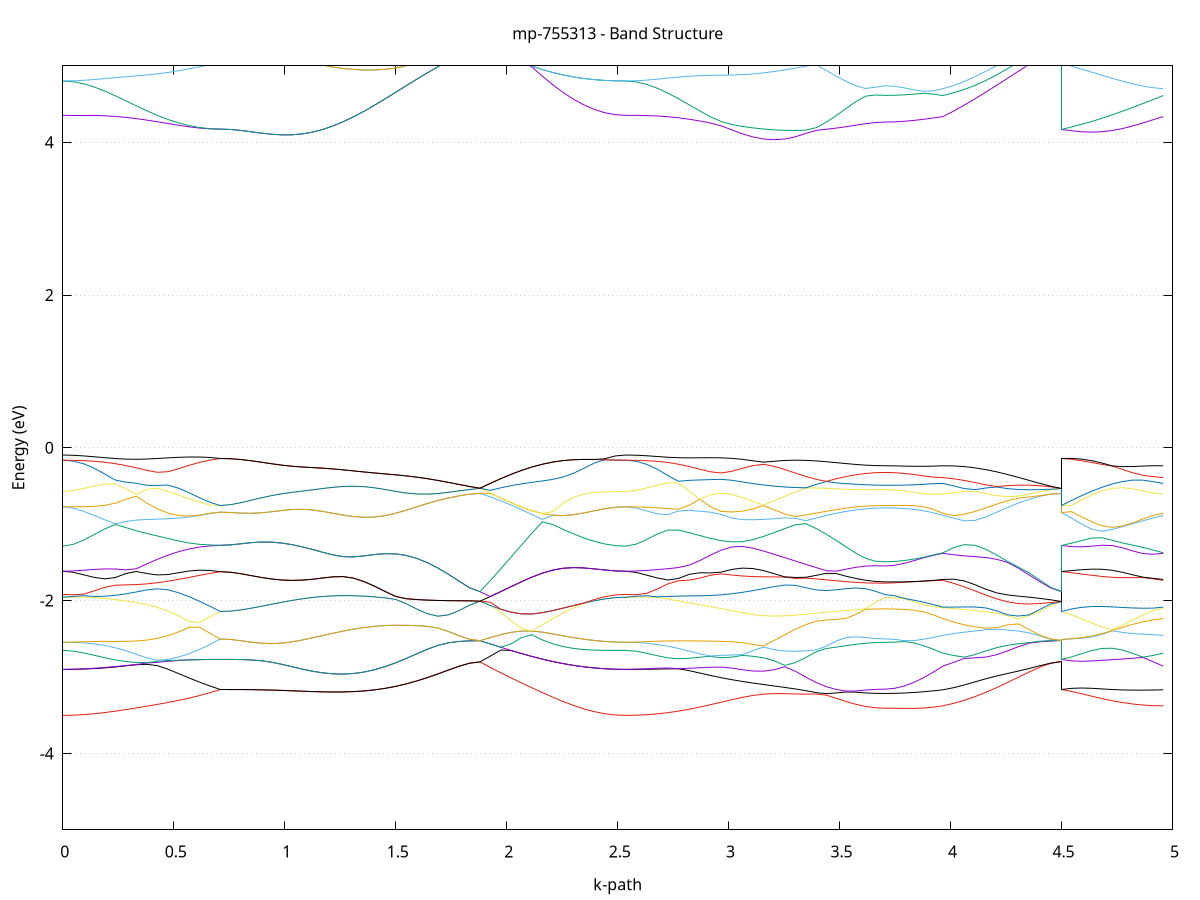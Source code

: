 set title 'mp-755313 - Band Structure'
set xlabel 'k-path'
set ylabel 'Energy (eV)'
set grid y
set yrange [-5:5]
set terminal png size 800,600
set output 'mp-755313_bands_gnuplot.png'
plot '-' using 1:2 with lines notitle, '-' using 1:2 with lines notitle, '-' using 1:2 with lines notitle, '-' using 1:2 with lines notitle, '-' using 1:2 with lines notitle, '-' using 1:2 with lines notitle, '-' using 1:2 with lines notitle, '-' using 1:2 with lines notitle, '-' using 1:2 with lines notitle, '-' using 1:2 with lines notitle, '-' using 1:2 with lines notitle, '-' using 1:2 with lines notitle, '-' using 1:2 with lines notitle, '-' using 1:2 with lines notitle, '-' using 1:2 with lines notitle, '-' using 1:2 with lines notitle, '-' using 1:2 with lines notitle, '-' using 1:2 with lines notitle, '-' using 1:2 with lines notitle, '-' using 1:2 with lines notitle, '-' using 1:2 with lines notitle, '-' using 1:2 with lines notitle, '-' using 1:2 with lines notitle, '-' using 1:2 with lines notitle, '-' using 1:2 with lines notitle, '-' using 1:2 with lines notitle, '-' using 1:2 with lines notitle, '-' using 1:2 with lines notitle, '-' using 1:2 with lines notitle, '-' using 1:2 with lines notitle, '-' using 1:2 with lines notitle, '-' using 1:2 with lines notitle, '-' using 1:2 with lines notitle, '-' using 1:2 with lines notitle, '-' using 1:2 with lines notitle, '-' using 1:2 with lines notitle, '-' using 1:2 with lines notitle, '-' using 1:2 with lines notitle, '-' using 1:2 with lines notitle, '-' using 1:2 with lines notitle, '-' using 1:2 with lines notitle, '-' using 1:2 with lines notitle, '-' using 1:2 with lines notitle, '-' using 1:2 with lines notitle, '-' using 1:2 with lines notitle, '-' using 1:2 with lines notitle, '-' using 1:2 with lines notitle, '-' using 1:2 with lines notitle, '-' using 1:2 with lines notitle, '-' using 1:2 with lines notitle, '-' using 1:2 with lines notitle, '-' using 1:2 with lines notitle, '-' using 1:2 with lines notitle, '-' using 1:2 with lines notitle, '-' using 1:2 with lines notitle, '-' using 1:2 with lines notitle, '-' using 1:2 with lines notitle, '-' using 1:2 with lines notitle, '-' using 1:2 with lines notitle, '-' using 1:2 with lines notitle, '-' using 1:2 with lines notitle, '-' using 1:2 with lines notitle, '-' using 1:2 with lines notitle, '-' using 1:2 with lines notitle, '-' using 1:2 with lines notitle, '-' using 1:2 with lines notitle, '-' using 1:2 with lines notitle, '-' using 1:2 with lines notitle, '-' using 1:2 with lines notitle, '-' using 1:2 with lines notitle, '-' using 1:2 with lines notitle, '-' using 1:2 with lines notitle, '-' using 1:2 with lines notitle, '-' using 1:2 with lines notitle, '-' using 1:2 with lines notitle, '-' using 1:2 with lines notitle, '-' using 1:2 with lines notitle, '-' using 1:2 with lines notitle
0.000000 -47.089543
0.047324 -47.089343
0.094649 -47.088743
0.141973 -47.087743
0.189298 -47.086443
0.236622 -47.084743
0.283946 -47.082743
0.331271 -47.080443
0.378595 -47.077943
0.425919 -47.075143
0.473244 -47.072243
0.520568 -47.069143
0.567893 -47.066043
0.615217 -47.062843
0.662541 -47.059643
0.709866 -47.056443
0.709866 -47.056443
0.755952 -47.056343
0.802038 -47.056143
0.848124 -47.055643
0.894210 -47.055043
0.940296 -47.054343
0.986382 -47.053543
1.032468 -47.052743
1.078554 -47.052043
1.124640 -47.051543
1.170726 -47.051343
1.216812 -47.051343
1.262898 -47.051843
1.262898 -47.051843
1.310349 -47.052643
1.357800 -47.053743
1.405250 -47.055043
1.452701 -47.056543
1.500152 -47.058043
1.547603 -47.059443
1.595054 -47.060843
1.642504 -47.062043
1.689955 -47.063043
1.737406 -47.063943
1.784857 -47.064543
1.832308 -47.064943
1.879759 -47.065043
1.879759 -47.065043
1.926556 -47.067743
1.973353 -47.070443
2.020150 -47.073043
2.066948 -47.075543
2.113745 -47.078043
2.160542 -47.080243
2.207339 -47.082243
2.254137 -47.084143
2.300934 -47.085743
2.347731 -47.087043
2.394528 -47.088143
2.441326 -47.088943
2.488123 -47.089343
2.534920 -47.089543
2.534920 -47.089543
2.582779 -47.089343
2.630638 -47.088743
2.678497 -47.087743
2.726356 -47.086343
2.774215 -47.084543
2.822074 -47.082443
2.869933 -47.080043
2.917792 -47.077443
2.965651 -47.074643
3.013511 -47.071543
3.061370 -47.068443
3.109229 -47.065243
3.157088 -47.062043
3.204947 -47.058843
3.252806 -47.055743
3.300665 -47.052843
3.348524 -47.052843
3.396383 -47.054343
3.396383 -47.054343
3.440444 -47.055643
3.484506 -47.056743
3.528567 -47.057743
3.572629 -47.058443
3.616690 -47.059043
3.660752 -47.059343
3.704813 -47.059443
3.704813 -47.059443
3.748158 -47.059343
3.791503 -47.059143
3.834848 -47.058743
3.878193 -47.058143
3.921538 -47.057443
3.964883 -47.056643
3.964883 -47.056643
4.013448 -47.056743
4.062013 -47.057443
4.110578 -47.058443
4.159144 -47.059643
4.207709 -47.060843
4.256274 -47.061943
4.304839 -47.063043
4.353404 -47.063843
4.401970 -47.064543
4.450535 -47.064943
4.499100 -47.065043
4.499100 -47.056443
4.545004 -47.056543
4.590907 -47.056543
4.636811 -47.056343
4.682715 -47.056043
4.728619 -47.055543
4.774522 -47.054943
4.820426 -47.054943
4.866330 -47.055243
4.912234 -47.055743
4.958137 -47.056643
e
0.000000 -47.039743
0.047324 -47.039743
0.094649 -47.039543
0.141973 -47.039343
0.189298 -47.039143
0.236622 -47.038843
0.283946 -47.038743
0.331271 -47.038943
0.378595 -47.039743
0.425919 -47.041143
0.473244 -47.042943
0.520568 -47.045243
0.567893 -47.047743
0.615217 -47.050543
0.662541 -47.053443
0.709866 -47.056443
0.709866 -47.056443
0.755952 -47.056343
0.802038 -47.056143
0.848124 -47.055643
0.894210 -47.055043
0.940296 -47.054343
0.986382 -47.053543
1.032468 -47.052743
1.078554 -47.052043
1.124640 -47.051543
1.170726 -47.051343
1.216812 -47.051343
1.262898 -47.051843
1.262898 -47.051843
1.310349 -47.052643
1.357800 -47.053743
1.405250 -47.055043
1.452701 -47.056543
1.500152 -47.058043
1.547603 -47.059443
1.595054 -47.060843
1.642504 -47.062043
1.689955 -47.063043
1.737406 -47.063943
1.784857 -47.064543
1.832308 -47.064943
1.879759 -47.065043
1.879759 -47.065043
1.926556 -47.062343
1.973353 -47.059643
2.020150 -47.057043
2.066948 -47.054443
2.113745 -47.052043
2.160542 -47.049843
2.207339 -47.047743
2.254137 -47.045843
2.300934 -47.044143
2.347731 -47.042643
2.394528 -47.041443
2.441326 -47.040543
2.488123 -47.039943
2.534920 -47.039743
2.534920 -47.039743
2.582779 -47.039743
2.630638 -47.039443
2.678497 -47.039143
2.726356 -47.038543
2.774215 -47.037943
2.822074 -47.037143
2.869933 -47.036243
2.917792 -47.035743
2.965651 -47.037543
3.013511 -47.039443
3.061370 -47.041343
3.109229 -47.043343
3.157088 -47.045343
3.204947 -47.047343
3.252806 -47.049243
3.300665 -47.051143
3.348524 -47.050043
3.396383 -47.047543
3.396383 -47.047543
3.440444 -47.045443
3.484506 -47.043643
3.528567 -47.042143
3.572629 -47.040943
3.616690 -47.040143
3.660752 -47.039543
3.704813 -47.039443
3.704813 -47.039443
3.748158 -47.040243
3.791503 -47.042043
3.834848 -47.044143
3.878193 -47.046443
3.921538 -47.048843
3.964883 -47.051243
3.964883 -47.051243
4.013448 -47.053343
4.062013 -47.055343
4.110578 -47.057143
4.159144 -47.058843
4.207709 -47.060443
4.256274 -47.061743
4.304839 -47.062943
4.353404 -47.063843
4.401970 -47.064543
4.450535 -47.064943
4.499100 -47.065043
4.499100 -47.056443
4.545004 -47.056343
4.590907 -47.056043
4.636811 -47.055743
4.682715 -47.055343
4.728619 -47.055143
4.774522 -47.054943
4.820426 -47.054243
4.866330 -47.053343
4.912234 -47.052343
4.958137 -47.051243
e
0.000000 -47.028143
0.047324 -47.028243
0.094649 -47.028543
0.141973 -47.029043
0.189298 -47.029643
0.236622 -47.030443
0.283946 -47.031043
0.331271 -47.031443
0.378595 -47.031443
0.425919 -47.030743
0.473244 -47.029743
0.520568 -47.028443
0.567893 -47.026843
0.615217 -47.025043
0.662541 -47.023043
0.709866 -47.021043
0.709866 -47.021043
0.755952 -47.021143
0.802038 -47.021443
0.848124 -47.021843
0.894210 -47.022443
0.940296 -47.023243
0.986382 -47.023943
1.032468 -47.024743
1.078554 -47.025443
1.124640 -47.026043
1.170726 -47.026243
1.216812 -47.026143
1.262898 -47.025743
1.262898 -47.025743
1.310349 -47.024843
1.357800 -47.023743
1.405250 -47.022443
1.452701 -47.021043
1.500152 -47.019543
1.547603 -47.018043
1.595054 -47.016743
1.642504 -47.015443
1.689955 -47.014443
1.737406 -47.013543
1.784857 -47.012943
1.832308 -47.012543
1.879759 -47.012443
1.879759 -47.012443
1.926556 -47.014143
1.973353 -47.015743
2.020150 -47.017343
2.066948 -47.018843
2.113745 -47.020343
2.160542 -47.021743
2.207339 -47.023043
2.254137 -47.024243
2.300934 -47.025343
2.347731 -47.026243
2.394528 -47.027043
2.441326 -47.027643
2.488123 -47.028043
2.534920 -47.028143
2.534920 -47.028143
2.582779 -47.028343
2.630638 -47.028643
2.678497 -47.029343
2.726356 -47.030143
2.774215 -47.031243
2.822074 -47.032643
2.869933 -47.034043
2.917792 -47.035343
2.965651 -47.034243
3.013511 -47.033143
3.061370 -47.031943
3.109229 -47.030743
3.157088 -47.029643
3.204947 -47.028443
3.252806 -47.027343
3.300665 -47.026243
3.348524 -47.026943
3.396383 -47.028843
3.396383 -47.028843
3.440444 -47.030443
3.484506 -47.031743
3.528567 -47.032843
3.572629 -47.033743
3.616690 -47.034443
3.660752 -47.034843
3.704813 -47.034943
3.704813 -47.034943
3.748158 -47.034143
3.791503 -47.032443
3.834848 -47.030543
3.878193 -47.028643
3.921538 -47.026743
3.964883 -47.024743
3.964883 -47.024743
4.013448 -47.023043
4.062013 -47.021343
4.110578 -47.019743
4.159144 -47.018343
4.207709 -47.016943
4.256274 -47.015743
4.304839 -47.014543
4.353404 -47.013643
4.401970 -47.013043
4.450535 -47.012643
4.499100 -47.012443
4.499100 -47.021043
4.545004 -47.021243
4.590907 -47.021643
4.636811 -47.022043
4.682715 -47.022443
4.728619 -47.022843
4.774522 -47.023143
4.820426 -47.023343
4.866330 -47.023343
4.912234 -47.023943
4.958137 -47.024743
e
0.000000 -46.997443
0.047324 -46.997543
0.094649 -46.997943
0.141973 -46.998743
0.189298 -46.999643
0.236622 -47.000943
0.283946 -47.002443
0.331271 -47.004043
0.378595 -47.005943
0.425919 -47.007943
0.473244 -47.010043
0.520568 -47.012243
0.567893 -47.014443
0.615217 -47.016643
0.662541 -47.018843
0.709866 -47.021043
0.709866 -47.021043
0.755952 -47.021143
0.802038 -47.021443
0.848124 -47.021843
0.894210 -47.022443
0.940296 -47.023243
0.986382 -47.023943
1.032468 -47.024743
1.078554 -47.025443
1.124640 -47.026043
1.170726 -47.026243
1.216812 -47.026143
1.262898 -47.025743
1.262898 -47.025743
1.310349 -47.024843
1.357800 -47.023743
1.405250 -47.022443
1.452701 -47.021043
1.500152 -47.019543
1.547603 -47.018043
1.595054 -47.016743
1.642504 -47.015443
1.689955 -47.014443
1.737406 -47.013543
1.784857 -47.012943
1.832308 -47.012543
1.879759 -47.012443
1.879759 -47.012443
1.926556 -47.010843
1.973353 -47.009143
2.020150 -47.007543
2.066948 -47.006043
2.113745 -47.004543
2.160542 -47.003143
2.207339 -47.001843
2.254137 -47.000743
2.300934 -46.999743
2.347731 -46.998943
2.394528 -46.998243
2.441326 -46.997743
2.488123 -46.997543
2.534920 -46.997443
2.534920 -46.997443
2.582779 -46.997543
2.630638 -46.998043
2.678497 -46.998743
2.726356 -46.999843
2.774215 -47.001143
2.822074 -47.002743
2.869933 -47.004543
2.917792 -47.006443
2.965651 -47.008643
3.013511 -47.010943
3.061370 -47.013243
3.109229 -47.015643
3.157088 -47.018043
3.204947 -47.020443
3.252806 -47.022743
3.300665 -47.024943
3.348524 -47.025243
3.396383 -47.024243
3.396383 -47.024243
3.440444 -47.023543
3.484506 -47.022843
3.528567 -47.022343
3.572629 -47.021843
3.616690 -47.021543
3.660752 -47.021343
3.704813 -47.021343
3.704813 -47.021343
3.748158 -47.021343
3.791503 -47.021443
3.834848 -47.021643
3.878193 -47.021843
3.921538 -47.022143
3.964883 -47.022443
3.964883 -47.022443
4.013448 -47.021943
4.062013 -47.020943
4.110578 -47.019743
4.159144 -47.018143
4.207709 -47.016843
4.256274 -47.015543
4.304839 -47.014443
4.353404 -47.013643
4.401970 -47.012943
4.450535 -47.012643
4.499100 -47.012443
4.499100 -47.021043
4.545004 -47.020843
4.590907 -47.020843
4.636811 -47.020943
4.682715 -47.021143
4.728619 -47.021543
4.774522 -47.022043
4.820426 -47.022543
4.866330 -47.023243
4.912234 -47.023043
4.958137 -47.022443
e
0.000000 -26.082643
0.047324 -26.083243
0.094649 -26.084843
0.141973 -26.086943
0.189298 -26.088943
0.236622 -26.090043
0.283946 -26.090043
0.331271 -26.088243
0.378595 -26.084543
0.425919 -26.078543
0.473244 -26.070343
0.520568 -26.059843
0.567893 -26.047243
0.615217 -26.032843
0.662541 -26.017343
0.709866 -26.001743
0.709866 -26.001743
0.755952 -26.002643
0.802038 -26.005443
0.848124 -26.010043
0.894210 -26.015843
0.940296 -26.022143
0.986382 -26.028343
1.032468 -26.033943
1.078554 -26.038943
1.124640 -26.043043
1.170726 -26.046243
1.216812 -26.048743
1.262898 -26.050443
1.262898 -26.050443
1.310349 -26.051243
1.357800 -26.051143
1.405250 -26.049843
1.452701 -26.047343
1.500152 -26.043443
1.547603 -26.038143
1.595054 -26.031343
1.642504 -26.023043
1.689955 -26.013143
1.737406 -26.001843
1.784857 -25.989143
1.832308 -25.975443
1.879759 -25.960943
1.879759 -25.960943
1.926556 -25.967943
1.973353 -25.974543
2.020150 -25.985943
2.066948 -26.001543
2.113745 -26.016243
2.160542 -26.029743
2.207339 -26.041843
2.254137 -26.052443
2.300934 -26.061543
2.347731 -26.069143
2.394528 -26.075043
2.441326 -26.079243
2.488123 -26.081743
2.534920 -26.082643
2.534920 -26.082643
2.582779 -26.083343
2.630638 -26.085443
2.678497 -26.088043
2.726356 -26.090643
2.774215 -26.092443
2.822074 -26.093243
2.869933 -26.092643
2.917792 -26.090543
2.965651 -26.086743
3.013511 -26.081243
3.061370 -26.074143
3.109229 -26.065643
3.157088 -26.056243
3.204947 -26.047643
3.252806 -26.044343
3.300665 -26.050043
3.348524 -26.059843
3.396383 -26.070743
3.396383 -26.070743
3.440444 -26.081043
3.484506 -26.091043
3.528567 -26.100243
3.572629 -26.108043
3.616690 -26.113843
3.660752 -26.117543
3.704813 -26.118743
3.704813 -26.118743
3.748158 -26.118043
3.791503 -26.115943
3.834848 -26.112643
3.878193 -26.107943
3.921538 -26.102143
3.964883 -26.095243
3.964883 -26.095243
4.013448 -26.089843
4.062013 -26.082743
4.110578 -26.073843
4.159144 -26.063343
4.207709 -26.051443
4.256274 -26.038143
4.304839 -26.023843
4.353404 -26.008543
4.401970 -25.992743
4.450535 -25.976543
4.499100 -25.960943
4.499100 -26.001743
4.545004 -26.006743
4.590907 -26.016543
4.636811 -26.028543
4.682715 -26.040843
4.728619 -26.052643
4.774522 -26.063643
4.820426 -26.073543
4.866330 -26.082243
4.912234 -26.089443
4.958137 -26.095243
e
0.000000 -26.009743
0.047324 -26.009243
0.094649 -26.007843
0.141973 -26.005743
0.189298 -26.003043
0.236622 -26.000143
0.283946 -25.997243
0.331271 -25.994543
0.378595 -25.992143
0.425919 -25.989843
0.473244 -25.987743
0.520568 -25.985843
0.567893 -25.984043
0.615217 -25.983543
0.662541 -25.988643
0.709866 -26.001743
0.709866 -26.001743
0.755952 -26.002643
0.802038 -26.005443
0.848124 -26.010043
0.894210 -26.015843
0.940296 -26.022143
0.986382 -26.028343
1.032468 -26.033943
1.078554 -26.038943
1.124640 -26.043043
1.170726 -26.046243
1.216812 -26.048743
1.262898 -26.050443
1.262898 -26.050443
1.310349 -26.051243
1.357800 -26.051143
1.405250 -26.049843
1.452701 -26.047343
1.500152 -26.043443
1.547603 -26.038143
1.595054 -26.031343
1.642504 -26.023043
1.689955 -26.013143
1.737406 -26.001843
1.784857 -25.989143
1.832308 -25.975443
1.879759 -25.960943
1.879759 -25.960943
1.926556 -25.967943
1.973353 -25.974443
2.020150 -25.980443
2.066948 -25.985843
2.113745 -25.990643
2.160542 -25.994943
2.207339 -25.998543
2.254137 -26.001643
2.300934 -26.004243
2.347731 -26.006243
2.394528 -26.007843
2.441326 -26.008943
2.488123 -26.009543
2.534920 -26.009743
2.534920 -26.009743
2.582779 -26.009843
2.630638 -26.009943
2.678497 -26.010443
2.726356 -26.011443
2.774215 -26.013243
2.822074 -26.015843
2.869933 -26.019043
2.917792 -26.022643
2.965651 -26.026043
3.013511 -26.028743
3.061370 -26.030543
3.109229 -26.030943
3.157088 -26.029643
3.204947 -26.026543
3.252806 -26.021543
3.300665 -26.015243
3.348524 -26.023943
3.396383 -26.038543
3.396383 -26.038543
3.440444 -26.051143
3.484506 -26.061743
3.528567 -26.069943
3.572629 -26.076043
3.616690 -26.080343
3.660752 -26.082743
3.704813 -26.083643
3.704813 -26.083643
3.748158 -26.082343
3.791503 -26.078643
3.834848 -26.072643
3.878193 -26.064243
3.921538 -26.053843
3.964883 -26.041443
3.964883 -26.041443
4.013448 -26.029343
4.062013 -26.016743
4.110578 -26.003943
4.159144 -26.001043
4.207709 -26.004243
4.256274 -26.004343
4.304839 -26.001443
4.353404 -25.995343
4.401970 -25.986443
4.450535 -25.974843
4.499100 -25.960943
4.499100 -26.001743
4.545004 -26.001243
4.590907 -26.003043
4.636811 -26.006143
4.682715 -26.009943
4.728619 -26.014343
4.774522 -26.019243
4.820426 -26.024443
4.866330 -26.029943
4.912234 -26.035643
4.958137 -26.041443
e
0.000000 -26.009743
0.047324 -26.008743
0.094649 -26.005843
0.141973 -26.001543
0.189298 -25.996343
0.236622 -25.990443
0.283946 -25.984343
0.331271 -25.978043
0.378595 -25.971843
0.425919 -25.965943
0.473244 -25.960843
0.520568 -25.958043
0.567893 -25.958843
0.615217 -25.961943
0.662541 -25.968643
0.709866 -25.968543
0.709866 -25.968543
0.755952 -25.970343
0.802038 -25.974443
0.848124 -25.978843
0.894210 -25.982643
0.940296 -25.985743
0.986382 -25.988243
1.032468 -25.990343
1.078554 -25.991843
1.124640 -25.992743
1.170726 -25.992843
1.216812 -25.992143
1.262898 -25.990343
1.262898 -25.990343
1.310349 -25.987443
1.357800 -25.983643
1.405250 -25.979043
1.452701 -25.973743
1.500152 -25.968143
1.547603 -25.962543
1.595054 -25.957143
1.642504 -25.952143
1.689955 -25.947943
1.737406 -25.944643
1.784857 -25.943043
1.832308 -25.947543
1.879759 -25.960943
1.879759 -25.960943
1.926556 -25.953343
1.973353 -25.969643
2.020150 -25.980443
2.066948 -25.985843
2.113745 -25.990643
2.160542 -25.994943
2.207339 -25.998543
2.254137 -26.001643
2.300934 -26.004243
2.347731 -26.006243
2.394528 -26.007843
2.441326 -26.008943
2.488123 -26.009543
2.534920 -26.009743
2.534920 -26.009743
2.582779 -26.008143
2.630638 -26.003343
2.678497 -25.996243
2.726356 -25.987443
2.774215 -25.977443
2.822074 -25.967043
2.869933 -25.956843
2.917792 -25.949743
2.965651 -25.952643
3.013511 -25.963343
3.061370 -25.975843
3.109229 -25.988543
3.157088 -26.000643
3.204947 -26.010843
3.252806 -26.015543
3.300665 -26.014643
3.348524 -26.005743
3.396383 -25.995143
3.396383 -25.995143
3.440444 -25.983943
3.484506 -25.971743
3.528567 -25.958843
3.572629 -25.945843
3.616690 -25.933943
3.660752 -25.925043
3.704813 -25.921543
3.704813 -25.921543
3.748158 -25.923243
3.791503 -25.927843
3.834848 -25.934543
3.878193 -25.942843
3.921538 -25.951843
3.964883 -25.961343
3.964883 -25.961343
4.013448 -25.974243
4.062013 -25.985743
4.110578 -25.994743
4.159144 -25.991543
4.207709 -25.979843
4.256274 -25.969243
4.304839 -25.960243
4.353404 -25.953143
4.401970 -25.948343
4.450535 -25.949143
4.499100 -25.960943
4.499100 -25.968543
4.545004 -25.975543
4.590907 -25.977443
4.636811 -25.976343
4.682715 -25.973943
4.728619 -25.970643
4.774522 -25.966743
4.820426 -25.962743
4.866330 -25.960743
4.912234 -25.961043
4.958137 -25.961343
e
0.000000 -25.866243
0.047324 -25.866943
0.094649 -25.869243
0.141973 -25.875543
0.189298 -25.883343
0.236622 -25.891843
0.283946 -25.900743
0.331271 -25.909443
0.378595 -25.917643
0.425919 -25.924943
0.473244 -25.930643
0.520568 -25.937143
0.567893 -25.949143
0.615217 -25.961143
0.662541 -25.965643
0.709866 -25.968543
0.709866 -25.968543
0.755952 -25.970343
0.802038 -25.974443
0.848124 -25.978843
0.894210 -25.982643
0.940296 -25.985743
0.986382 -25.988243
1.032468 -25.990343
1.078554 -25.991843
1.124640 -25.992743
1.170726 -25.992843
1.216812 -25.992143
1.262898 -25.990343
1.262898 -25.990343
1.310349 -25.987443
1.357800 -25.983643
1.405250 -25.979043
1.452701 -25.973743
1.500152 -25.968143
1.547603 -25.962543
1.595054 -25.957143
1.642504 -25.952143
1.689955 -25.947943
1.737406 -25.944643
1.784857 -25.943043
1.832308 -25.947543
1.879759 -25.960943
1.879759 -25.960943
1.926556 -25.953343
1.973353 -25.945343
2.020150 -25.937043
2.066948 -25.928443
2.113745 -25.919743
2.160542 -25.910943
2.207339 -25.902243
2.254137 -25.893843
2.300934 -25.885843
2.347731 -25.878643
2.394528 -25.872543
2.441326 -25.867743
2.488123 -25.866043
2.534920 -25.866243
2.534920 -25.866243
2.582779 -25.867243
2.630638 -25.871143
2.678497 -25.877943
2.726356 -25.886543
2.774215 -25.896443
2.822074 -25.907243
2.869933 -25.918043
2.917792 -25.926643
2.965651 -25.926043
3.013511 -25.919943
3.061370 -25.916443
3.109229 -25.920443
3.157088 -25.933143
3.204947 -25.951043
3.252806 -25.969843
3.300665 -25.983543
3.348524 -25.981743
3.396383 -25.970443
3.396383 -25.970443
3.440444 -25.958043
3.484506 -25.945743
3.528567 -25.934243
3.572629 -25.924543
3.616690 -25.917043
3.660752 -25.912343
3.704813 -25.910743
3.704813 -25.910743
3.748158 -25.911543
3.791503 -25.914043
3.834848 -25.918243
3.878193 -25.924143
3.921538 -25.931343
3.964883 -25.939443
3.964883 -25.939443
4.013448 -25.941043
4.062013 -25.941343
4.110578 -25.941143
4.159144 -25.940443
4.207709 -25.939443
4.256274 -25.938343
4.304839 -25.937243
4.353404 -25.936343
4.401970 -25.935943
4.450535 -25.945243
4.499100 -25.960943
4.499100 -25.968543
4.545004 -25.956943
4.590907 -25.943143
4.636811 -25.933343
4.682715 -25.940443
4.728619 -25.946343
4.774522 -25.950743
4.820426 -25.953443
4.866330 -25.952043
4.912234 -25.946543
4.958137 -25.939443
e
0.000000 -25.863643
0.047324 -25.865043
0.094649 -25.869243
0.141973 -25.873143
0.189298 -25.878343
0.236622 -25.884443
0.283946 -25.891343
0.331271 -25.898943
0.378595 -25.907243
0.425919 -25.916243
0.473244 -25.926143
0.520568 -25.933043
0.567893 -25.930543
0.615217 -25.924243
0.662541 -25.915543
0.709866 -25.904743
0.709866 -25.904743
0.755952 -25.901243
0.802038 -25.892143
0.848124 -25.879543
0.894210 -25.865043
0.940296 -25.849743
0.986382 -25.834143
1.032468 -25.819143
1.078554 -25.805543
1.124640 -25.794243
1.170726 -25.786943
1.216812 -25.784443
1.262898 -25.785943
1.262898 -25.785943
1.310349 -25.790443
1.357800 -25.797143
1.405250 -25.805943
1.452701 -25.816643
1.500152 -25.829243
1.547603 -25.843343
1.595054 -25.858743
1.642504 -25.875043
1.689955 -25.891743
1.737406 -25.908543
1.784857 -25.924443
1.832308 -25.934743
1.879759 -25.936243
1.879759 -25.936243
1.926556 -25.952943
1.973353 -25.945343
2.020150 -25.937043
2.066948 -25.928443
2.113745 -25.919743
2.160542 -25.910943
2.207339 -25.902243
2.254137 -25.893843
2.300934 -25.885843
2.347731 -25.878643
2.394528 -25.872543
2.441326 -25.867743
2.488123 -25.864643
2.534920 -25.863643
2.534920 -25.863643
2.582779 -25.864043
2.630638 -25.865143
2.678497 -25.866343
2.726356 -25.866743
2.774215 -25.865543
2.822074 -25.862143
2.869933 -25.856343
2.917792 -25.853843
2.965651 -25.853043
3.013511 -25.853743
3.061370 -25.855243
3.109229 -25.854443
3.157088 -25.849043
3.204947 -25.840443
3.252806 -25.830143
3.300665 -25.819443
3.348524 -25.808643
3.396383 -25.798043
3.396383 -25.798043
3.440444 -25.788643
3.484506 -25.779743
3.528567 -25.788043
3.572629 -25.801743
3.616690 -25.814443
3.660752 -25.823943
3.704813 -25.827543
3.704813 -25.827543
3.748158 -25.828143
3.791503 -25.829743
3.834848 -25.832543
3.878193 -25.836343
3.921538 -25.841243
3.964883 -25.847143
3.964883 -25.847143
4.013448 -25.849043
4.062013 -25.852743
4.110578 -25.858143
4.159144 -25.865543
4.207709 -25.874943
4.256274 -25.886043
4.304839 -25.898943
4.353404 -25.913243
4.401970 -25.928943
4.450535 -25.935943
4.499100 -25.936243
4.499100 -25.904743
4.545004 -25.915343
4.590907 -25.924943
4.636811 -25.928743
4.682715 -25.914443
4.728619 -25.900443
4.774522 -25.887243
4.820426 -25.875143
4.866330 -25.864243
4.912234 -25.854843
4.958137 -25.847143
e
0.000000 -25.863643
0.047324 -25.863243
0.094649 -25.861643
0.141973 -25.858743
0.189298 -25.854243
0.236622 -25.848443
0.283946 -25.841443
0.331271 -25.833843
0.378595 -25.827443
0.425919 -25.825343
0.473244 -25.831143
0.520568 -25.844243
0.567893 -25.860643
0.615217 -25.877043
0.662541 -25.891943
0.709866 -25.904743
0.709866 -25.904743
0.755952 -25.901243
0.802038 -25.892143
0.848124 -25.879543
0.894210 -25.865043
0.940296 -25.849743
0.986382 -25.834143
1.032468 -25.819143
1.078554 -25.805543
1.124640 -25.794243
1.170726 -25.786943
1.216812 -25.784443
1.262898 -25.785943
1.262898 -25.785943
1.310349 -25.790443
1.357800 -25.797143
1.405250 -25.805943
1.452701 -25.816643
1.500152 -25.829143
1.547603 -25.843343
1.595054 -25.858743
1.642504 -25.875043
1.689955 -25.891743
1.737406 -25.908543
1.784857 -25.924443
1.832308 -25.934743
1.879759 -25.936243
1.879759 -25.936243
1.926556 -25.920143
1.973353 -25.905143
2.020150 -25.891843
2.066948 -25.880943
2.113745 -25.872643
2.160542 -25.866943
2.207339 -25.863743
2.254137 -25.862543
2.300934 -25.862543
2.347731 -25.863343
2.394528 -25.864343
2.441326 -25.865343
2.488123 -25.864643
2.534920 -25.863643
2.534920 -25.863643
2.582779 -25.864043
2.630638 -25.863843
2.678497 -25.862843
2.726356 -25.861343
2.774215 -25.859543
2.822074 -25.857443
2.869933 -25.855443
2.917792 -25.848243
2.965651 -25.838043
3.013511 -25.826243
3.061370 -25.813143
3.109229 -25.799243
3.157088 -25.787343
3.204947 -25.786143
3.252806 -25.783443
3.300665 -25.779743
3.348524 -25.775843
3.396383 -25.771943
3.396383 -25.771943
3.440444 -25.768543
3.484506 -25.774643
3.528567 -25.771343
3.572629 -25.764243
3.616690 -25.760443
3.660752 -25.759043
3.704813 -25.758643
3.704813 -25.758643
3.748158 -25.760143
3.791503 -25.763843
3.834848 -25.768743
3.878193 -25.774143
3.921538 -25.779643
3.964883 -25.785243
3.964883 -25.785243
4.013448 -25.788543
4.062013 -25.796443
4.110578 -25.808943
4.159144 -25.825043
4.207709 -25.843543
4.256274 -25.863343
4.304839 -25.883543
4.353404 -25.903143
4.401970 -25.920943
4.450535 -25.933743
4.499100 -25.936243
4.499100 -25.904743
4.545004 -25.893043
4.590907 -25.880543
4.636811 -25.867343
4.682715 -25.853743
4.728619 -25.839943
4.774522 -25.826443
4.820426 -25.813543
4.866330 -25.802043
4.912234 -25.792343
4.958137 -25.785243
e
0.000000 -25.739643
0.047324 -25.738643
0.094649 -25.735943
0.141973 -25.732043
0.189298 -25.727343
0.236622 -25.722443
0.283946 -25.717543
0.331271 -25.713743
0.378595 -25.728043
0.425919 -25.739843
0.473244 -25.743443
0.520568 -25.738543
0.567893 -25.729243
0.615217 -25.718543
0.662541 -25.708843
0.709866 -25.701343
0.709866 -25.701343
0.755952 -25.702643
0.802038 -25.706043
0.848124 -25.711143
0.894210 -25.717043
0.940296 -25.723343
0.986382 -25.729343
1.032468 -25.734743
1.078554 -25.738843
1.124640 -25.740943
1.170726 -25.740043
1.216812 -25.735643
1.262898 -25.729143
1.262898 -25.729143
1.310349 -25.722343
1.357800 -25.716543
1.405250 -25.712143
1.452701 -25.708843
1.500152 -25.705943
1.547603 -25.703043
1.595054 -25.699743
1.642504 -25.696343
1.689955 -25.693443
1.737406 -25.691443
1.784857 -25.690243
1.832308 -25.689743
1.879759 -25.689543
1.879759 -25.689543
1.926556 -25.693343
1.973353 -25.695943
2.020150 -25.696943
2.066948 -25.695843
2.113745 -25.692543
2.160542 -25.698143
2.207339 -25.705543
2.254137 -25.712843
2.300934 -25.719743
2.347731 -25.726143
2.394528 -25.731643
2.441326 -25.735943
2.488123 -25.738743
2.534920 -25.739643
2.534920 -25.739643
2.582779 -25.739243
2.630638 -25.738243
2.678497 -25.736743
2.726356 -25.735043
2.774215 -25.733243
2.822074 -25.731743
2.869933 -25.730343
2.917792 -25.729343
2.965651 -25.749143
3.013511 -25.766443
3.061370 -25.778843
3.109229 -25.785443
3.157088 -25.785143
3.204947 -25.771343
3.252806 -25.758543
3.300665 -25.747543
3.348524 -25.743943
3.396383 -25.752243
3.396383 -25.752243
3.440444 -25.762443
3.484506 -25.765443
3.528567 -25.762543
3.572629 -25.759743
3.616690 -25.755143
3.660752 -25.750843
3.704813 -25.749043
3.704813 -25.749043
3.748158 -25.747543
3.791503 -25.743243
3.834848 -25.736543
3.878193 -25.728243
3.921538 -25.718843
3.964883 -25.714443
3.964883 -25.714443
4.013448 -25.712843
4.062013 -25.711543
4.110578 -25.709843
4.159144 -25.707143
4.207709 -25.703443
4.256274 -25.699343
4.304839 -25.695443
4.353404 -25.692343
4.401970 -25.690543
4.450535 -25.689743
4.499100 -25.689543
4.499100 -25.701343
4.545004 -25.703743
4.590907 -25.706143
4.636811 -25.708343
4.682715 -25.710243
4.728619 -25.711943
4.774522 -25.713243
4.820426 -25.714143
4.866330 -25.714543
4.912234 -25.714543
4.958137 -25.714443
e
0.000000 -25.739643
0.047324 -25.738643
0.094649 -25.735543
0.141973 -25.730843
0.189298 -25.724843
0.236622 -25.718143
0.283946 -25.711843
0.331271 -25.712843
0.378595 -25.708443
0.425919 -25.704343
0.473244 -25.700743
0.520568 -25.697843
0.567893 -25.695843
0.615217 -25.695343
0.662541 -25.696943
0.709866 -25.701343
0.709866 -25.701343
0.755952 -25.702643
0.802038 -25.706043
0.848124 -25.711143
0.894210 -25.717043
0.940296 -25.723343
0.986382 -25.729343
1.032468 -25.734743
1.078554 -25.738843
1.124640 -25.740943
1.170726 -25.740043
1.216812 -25.735643
1.262898 -25.729143
1.262898 -25.729143
1.310349 -25.722343
1.357800 -25.716543
1.405250 -25.712143
1.452701 -25.708843
1.500152 -25.705943
1.547603 -25.703043
1.595054 -25.699743
1.642504 -25.696343
1.689955 -25.693443
1.737406 -25.691443
1.784857 -25.690243
1.832308 -25.689743
1.879759 -25.689543
1.879759 -25.689543
1.926556 -25.685043
1.973353 -25.680143
2.020150 -25.676343
2.066948 -25.683443
2.113745 -25.690743
2.160542 -25.698143
2.207339 -25.705543
2.254137 -25.712843
2.300934 -25.719743
2.347731 -25.726143
2.394528 -25.731643
2.441326 -25.735943
2.488123 -25.738743
2.534920 -25.739643
2.534920 -25.739643
2.582779 -25.737943
2.630638 -25.733143
2.678497 -25.725743
2.726356 -25.716643
2.774215 -25.706743
2.822074 -25.698743
2.869933 -25.709543
2.917792 -25.729243
2.965651 -25.728343
3.013511 -25.727843
3.061370 -25.727743
3.109229 -25.728043
3.157088 -25.729043
3.204947 -25.730743
3.252806 -25.733443
3.300665 -25.737443
3.348524 -25.738443
3.396383 -25.733343
3.396383 -25.733343
3.440444 -25.731143
3.484506 -25.730643
3.528567 -25.730943
3.572629 -25.731643
3.616690 -25.732243
3.660752 -25.732743
3.704813 -25.732843
3.704813 -25.732843
3.748158 -25.731543
3.791503 -25.728243
3.834848 -25.724243
3.878193 -25.720143
3.921538 -25.716743
3.964883 -25.708943
3.964883 -25.708943
4.013448 -25.702343
4.062013 -25.699343
4.110578 -25.698743
4.159144 -25.696543
4.207709 -25.693043
4.256274 -25.691843
4.304839 -25.691143
4.353404 -25.690543
4.401970 -25.690043
4.450535 -25.689743
4.499100 -25.689543
4.499100 -25.701343
4.545004 -25.699043
4.590907 -25.696743
4.636811 -25.694843
4.682715 -25.693443
4.728619 -25.692843
4.774522 -25.693443
4.820426 -25.695543
4.866330 -25.699143
4.912234 -25.703843
4.958137 -25.708943
e
0.000000 -25.646043
0.047324 -25.645443
0.094649 -25.643643
0.141973 -25.645643
0.189298 -25.656143
0.236622 -25.671043
0.283946 -25.687243
0.331271 -25.695843
0.378595 -25.690843
0.425919 -25.683443
0.473244 -25.675943
0.520568 -25.668743
0.567893 -25.662243
0.615217 -25.656743
0.662541 -25.652443
0.709866 -25.648843
0.709866 -25.648843
0.755952 -25.649243
0.802038 -25.650443
0.848124 -25.652043
0.894210 -25.653943
0.940296 -25.656243
0.986382 -25.658843
1.032468 -25.661843
1.078554 -25.665243
1.124640 -25.668843
1.170726 -25.672543
1.216812 -25.676343
1.262898 -25.679943
1.262898 -25.679943
1.310349 -25.683043
1.357800 -25.685143
1.405250 -25.686043
1.452701 -25.686043
1.500152 -25.685443
1.547603 -25.684543
1.595054 -25.683443
1.642504 -25.681643
1.689955 -25.678943
1.737406 -25.674743
1.784857 -25.669443
1.832308 -25.663443
1.879759 -25.657243
1.879759 -25.657243
1.926556 -25.663243
1.973353 -25.669643
2.020150 -25.676343
2.066948 -25.683443
2.113745 -25.690743
2.160542 -25.687143
2.207339 -25.680143
2.254137 -25.672143
2.300934 -25.663943
2.347731 -25.656343
2.394528 -25.649743
2.441326 -25.646943
2.488123 -25.646243
2.534920 -25.646043
2.534920 -25.646043
2.582779 -25.645343
2.630638 -25.643243
2.678497 -25.641943
2.726356 -25.652643
2.774215 -25.667943
2.822074 -25.683143
2.869933 -25.681243
2.917792 -25.671443
2.965651 -25.661543
3.013511 -25.659943
3.061370 -25.663743
3.109229 -25.667543
3.157088 -25.671343
3.204947 -25.674843
3.252806 -25.678143
3.300665 -25.680943
3.348524 -25.682943
3.396383 -25.683443
3.396383 -25.683443
3.440444 -25.682843
3.484506 -25.681843
3.528567 -25.680943
3.572629 -25.680443
3.616690 -25.680143
3.660752 -25.680543
3.704813 -25.682443
3.704813 -25.682443
3.748158 -25.682843
3.791503 -25.683843
3.834848 -25.685543
3.878193 -25.687843
3.921538 -25.690543
3.964883 -25.693343
3.964883 -25.693343
4.013448 -25.697643
4.062013 -25.698143
4.110578 -25.695543
4.159144 -25.693843
4.207709 -25.692743
4.256274 -25.688643
4.304839 -25.683343
4.353404 -25.677243
4.401970 -25.670543
4.450535 -25.663843
4.499100 -25.657243
4.499100 -25.648843
4.545004 -25.650643
4.590907 -25.655143
4.636811 -25.660543
4.682715 -25.666343
4.728619 -25.672043
4.774522 -25.677643
4.820426 -25.682843
4.866330 -25.687443
4.912234 -25.691043
4.958137 -25.693343
e
0.000000 -25.640543
0.047324 -25.640743
0.094649 -25.641743
0.141973 -25.640843
0.189298 -25.639043
0.236622 -25.640243
0.283946 -25.641343
0.331271 -25.642343
0.378595 -25.643343
0.425919 -25.644443
0.473244 -25.645443
0.520568 -25.646243
0.567893 -25.646543
0.615217 -25.645743
0.662541 -25.644743
0.709866 -25.648843
0.709866 -25.648843
0.755952 -25.649243
0.802038 -25.650443
0.848124 -25.652043
0.894210 -25.653943
0.940296 -25.656243
0.986382 -25.658843
1.032468 -25.661843
1.078554 -25.665243
1.124640 -25.668843
1.170726 -25.672543
1.216812 -25.676343
1.262898 -25.679943
1.262898 -25.679943
1.310349 -25.683043
1.357800 -25.685143
1.405250 -25.686043
1.452701 -25.686043
1.500152 -25.685443
1.547603 -25.684543
1.595054 -25.683443
1.642504 -25.681643
1.689955 -25.678943
1.737406 -25.674743
1.784857 -25.669443
1.832308 -25.663443
1.879759 -25.657243
1.879759 -25.657243
1.926556 -25.663243
1.973353 -25.669643
2.020150 -25.675143
2.066948 -25.670343
2.113745 -25.665743
2.160542 -25.661543
2.207339 -25.657843
2.254137 -25.654643
2.300934 -25.651943
2.347731 -25.649743
2.394528 -25.648143
2.441326 -25.644743
2.488123 -25.641643
2.534920 -25.640543
2.534920 -25.640543
2.582779 -25.640643
2.630638 -25.641043
2.678497 -25.639943
2.726356 -25.643043
2.774215 -25.644743
2.822074 -25.646943
2.869933 -25.649643
2.917792 -25.652743
2.965651 -25.656243
3.013511 -25.652443
3.061370 -25.644643
3.109229 -25.638443
3.157088 -25.633843
3.204947 -25.635043
3.252806 -25.641743
3.300665 -25.648243
3.348524 -25.653443
3.396383 -25.656743
3.396383 -25.656743
3.440444 -25.657943
3.484506 -25.657543
3.528567 -25.660443
3.572629 -25.668243
3.616690 -25.675343
3.660752 -25.679943
3.704813 -25.679943
3.704813 -25.679943
3.748158 -25.679543
3.791503 -25.678443
3.834848 -25.676743
3.878193 -25.674543
3.921538 -25.672343
3.964883 -25.670143
3.964883 -25.670143
4.013448 -25.665743
4.062013 -25.669243
4.110578 -25.672243
4.159144 -25.674443
4.207709 -25.675743
4.256274 -25.676143
4.304839 -25.675243
4.353404 -25.672843
4.401970 -25.668743
4.450535 -25.663343
4.499100 -25.657243
4.499100 -25.648843
4.545004 -25.650143
4.590907 -25.652943
4.636811 -25.656443
4.682715 -25.660343
4.728619 -25.664043
4.774522 -25.667243
4.820426 -25.669343
4.866330 -25.670343
4.912234 -25.670443
4.958137 -25.670143
e
0.000000 -25.622943
0.047324 -25.624743
0.094649 -25.629943
0.141973 -25.636143
0.189298 -25.637543
0.236622 -25.634343
0.283946 -25.631643
0.331271 -25.630043
0.378595 -25.629543
0.425919 -25.630043
0.473244 -25.631443
0.520568 -25.633643
0.567893 -25.636643
0.615217 -25.640543
0.662541 -25.643143
0.709866 -25.639243
0.709866 -25.639243
0.755952 -25.638243
0.802038 -25.635743
0.848124 -25.632643
0.894210 -25.629643
0.940296 -25.627043
0.986382 -25.625143
1.032468 -25.624043
1.078554 -25.623743
1.124640 -25.624143
1.170726 -25.625043
1.216812 -25.626343
1.262898 -25.627743
1.262898 -25.627743
1.310349 -25.628943
1.357800 -25.629743
1.405250 -25.630243
1.452701 -25.630443
1.500152 -25.630643
1.547603 -25.631143
1.595054 -25.632343
1.642504 -25.634343
1.689955 -25.637243
1.737406 -25.641143
1.784857 -25.645943
1.832308 -25.651343
1.879759 -25.657243
1.879759 -25.657243
1.926556 -25.651843
1.973353 -25.646843
2.020150 -25.642443
2.066948 -25.638543
2.113745 -25.635143
2.160542 -25.632243
2.207339 -25.629743
2.254137 -25.627743
2.300934 -25.626143
2.347731 -25.624943
2.394528 -25.624043
2.441326 -25.623443
2.488123 -25.623043
2.534920 -25.622943
2.534920 -25.622943
2.582779 -25.624843
2.630638 -25.630643
2.678497 -25.639943
2.726356 -25.636243
2.774215 -25.632643
2.822074 -25.629843
2.869933 -25.628243
2.917792 -25.627143
2.965651 -25.626343
3.013511 -25.625543
3.061370 -25.624743
3.109229 -25.624043
3.157088 -25.628743
3.204947 -25.631143
3.252806 -25.630343
3.300665 -25.631643
3.348524 -25.634743
3.396383 -25.639743
3.396383 -25.639743
3.440444 -25.645643
3.484506 -25.652743
3.528567 -25.656043
3.572629 -25.654243
3.616690 -25.652643
3.660752 -25.651643
3.704813 -25.651243
3.704813 -25.651243
3.748158 -25.651643
3.791503 -25.652643
3.834848 -25.654243
3.878193 -25.656143
3.921538 -25.658243
3.964883 -25.660143
3.964883 -25.660143
4.013448 -25.665143
4.062013 -25.659943
4.110578 -25.653943
4.159144 -25.648543
4.207709 -25.644543
4.256274 -25.642343
4.304839 -25.642043
4.353404 -25.643543
4.401970 -25.646743
4.450535 -25.651443
4.499100 -25.657243
4.499100 -25.639243
4.545004 -25.641043
4.590907 -25.641243
4.636811 -25.641443
4.682715 -25.642243
4.728619 -25.643943
4.774522 -25.646343
4.820426 -25.649443
4.866330 -25.653143
4.912234 -25.656843
4.958137 -25.660143
e
0.000000 -25.622943
0.047324 -25.622843
0.094649 -25.622643
0.141973 -25.622343
0.189298 -25.621843
0.236622 -25.621243
0.283946 -25.620243
0.331271 -25.619243
0.378595 -25.618343
0.425919 -25.618443
0.473244 -25.619643
0.520568 -25.622143
0.567893 -25.625743
0.615217 -25.630043
0.662541 -25.634643
0.709866 -25.639243
0.709866 -25.639243
0.755952 -25.638243
0.802038 -25.635743
0.848124 -25.632643
0.894210 -25.629643
0.940296 -25.627043
0.986382 -25.625143
1.032468 -25.624043
1.078554 -25.623743
1.124640 -25.624143
1.170726 -25.625043
1.216812 -25.626343
1.262898 -25.627743
1.262898 -25.627743
1.310349 -25.628943
1.357800 -25.629743
1.405250 -25.630243
1.452701 -25.630443
1.500152 -25.630643
1.547603 -25.631143
1.595054 -25.632343
1.642504 -25.634343
1.689955 -25.637243
1.737406 -25.641143
1.784857 -25.645943
1.832308 -25.651343
1.879759 -25.657243
1.879759 -25.657243
1.926556 -25.651843
1.973353 -25.646843
2.020150 -25.642443
2.066948 -25.638543
2.113745 -25.635143
2.160542 -25.632243
2.207339 -25.629743
2.254137 -25.627743
2.300934 -25.626143
2.347731 -25.624943
2.394528 -25.624043
2.441326 -25.623443
2.488123 -25.623043
2.534920 -25.622943
2.534920 -25.622943
2.582779 -25.623043
2.630638 -25.623143
2.678497 -25.623343
2.726356 -25.623443
2.774215 -25.622943
2.822074 -25.621643
2.869933 -25.619643
2.917792 -25.617843
2.965651 -25.617043
3.013511 -25.617643
3.061370 -25.619843
3.109229 -25.623343
3.157088 -25.622843
3.204947 -25.621843
3.252806 -25.620743
3.300665 -25.619543
3.348524 -25.618243
3.396383 -25.616743
3.396383 -25.616743
3.440444 -25.615343
3.484506 -25.613743
3.528567 -25.612143
3.572629 -25.610643
3.616690 -25.609343
3.660752 -25.608543
3.704813 -25.608243
3.704813 -25.608243
3.748158 -25.608343
3.791503 -25.608443
3.834848 -25.608543
3.878193 -25.608743
3.921538 -25.609043
3.964883 -25.609443
3.964883 -25.609443
4.013448 -25.610243
4.062013 -25.612043
4.110578 -25.614643
4.159144 -25.618143
4.207709 -25.622343
4.256274 -25.627143
4.304839 -25.632543
4.353404 -25.638443
4.401970 -25.644643
4.450535 -25.650943
4.499100 -25.657243
4.499100 -25.639243
4.545004 -25.635243
4.590907 -25.630743
4.636811 -25.626343
4.682715 -25.622243
4.728619 -25.618643
4.774522 -25.615543
4.820426 -25.613043
4.866330 -25.611143
4.912234 -25.609943
4.958137 -25.609443
e
0.000000 -16.539343
0.047324 -16.534743
0.094649 -16.521243
0.141973 -16.498943
0.189298 -16.468343
0.236622 -16.429743
0.283946 -16.383943
0.331271 -16.331543
0.378595 -16.273543
0.425919 -16.210743
0.473244 -16.144143
0.520568 -16.074643
0.567893 -16.003443
0.615217 -15.931443
0.662541 -15.859843
0.709866 -15.789743
0.709866 -15.789743
0.755952 -15.789843
0.802038 -15.790043
0.848124 -15.790443
0.894210 -15.790943
0.940296 -15.791543
0.986382 -15.792343
1.032468 -15.793343
1.078554 -15.794743
1.124640 -15.796543
1.170726 -15.798943
1.216812 -15.802143
1.262898 -15.806343
1.262898 -15.806343
1.310349 -15.811943
1.357800 -15.818743
1.405250 -15.826543
1.452701 -15.835043
1.500152 -15.844143
1.547603 -15.853243
1.595054 -15.862043
1.642504 -15.870143
1.689955 -15.877243
1.737406 -15.883143
1.784857 -15.887443
1.832308 -15.890143
1.879759 -15.891043
1.879759 -15.891043
1.926556 -15.964443
1.973353 -16.036443
2.020150 -16.106643
2.066948 -16.173943
2.113745 -16.237443
2.160542 -16.296543
2.207339 -16.350443
2.254137 -16.398643
2.300934 -16.440543
2.347731 -16.475543
2.394528 -16.503243
2.441326 -16.523143
2.488123 -16.535243
2.534920 -16.539343
2.534920 -16.539343
2.582779 -16.534643
2.630638 -16.520743
2.678497 -16.497743
2.726356 -16.466143
2.774215 -16.426643
2.822074 -16.379943
2.869933 -16.326943
2.917792 -16.268743
2.965651 -16.206643
3.013511 -16.142043
3.061370 -16.076543
3.109229 -16.012343
3.157088 -15.951743
3.204947 -15.898043
3.252806 -15.855443
3.300665 -15.830343
3.348524 -15.829443
3.396383 -15.847043
3.396383 -15.847043
3.440444 -15.868243
3.484506 -15.888943
3.528567 -15.907043
3.572629 -15.921743
3.616690 -15.932443
3.660752 -15.939043
3.704813 -15.941143
3.704813 -15.941143
3.748158 -15.938643
3.791503 -15.930943
3.834848 -15.918143
3.878193 -15.900643
3.921538 -15.878543
3.964883 -15.852143
3.964883 -15.852143
4.013448 -15.844543
4.062013 -15.843343
4.110578 -15.846743
4.159144 -15.853043
4.207709 -15.860843
4.256274 -15.869543
4.304839 -15.877043
4.353404 -15.882943
4.401970 -15.887343
4.450535 -15.890143
4.499100 -15.891043
4.499100 -15.789743
4.545004 -15.793943
4.590907 -15.797743
4.636811 -15.800843
4.682715 -15.802943
4.728619 -15.803643
4.774522 -15.802843
4.820426 -15.800543
4.866330 -15.812543
4.912234 -15.830243
4.958137 -15.852143
e
0.000000 -15.610143
0.047324 -15.609743
0.094649 -15.608243
0.141973 -15.605843
0.189298 -15.602543
0.236622 -15.598043
0.283946 -15.592643
0.331271 -15.586143
0.378595 -15.579143
0.425919 -15.572443
0.473244 -15.568943
0.520568 -15.577143
0.567893 -15.609143
0.615217 -15.660943
0.662541 -15.722743
0.709866 -15.789743
0.709866 -15.789743
0.755952 -15.789843
0.802038 -15.790043
0.848124 -15.790443
0.894210 -15.790943
0.940296 -15.791543
0.986382 -15.792343
1.032468 -15.793343
1.078554 -15.794743
1.124640 -15.796543
1.170726 -15.798943
1.216812 -15.802143
1.262898 -15.806343
1.262898 -15.806343
1.310349 -15.811943
1.357800 -15.818743
1.405250 -15.826543
1.452701 -15.835043
1.500152 -15.844143
1.547603 -15.853243
1.595054 -15.862043
1.642504 -15.870143
1.689955 -15.877243
1.737406 -15.883143
1.784857 -15.887443
1.832308 -15.890143
1.879759 -15.891043
1.879759 -15.891043
1.926556 -15.817443
1.973353 -15.744343
2.020150 -15.672843
2.066948 -15.603743
2.113745 -15.538043
2.160542 -15.534943
2.207339 -15.551543
2.254137 -15.566443
2.300934 -15.579443
2.347731 -15.590343
2.394528 -15.598943
2.441326 -15.605143
2.488123 -15.608843
2.534920 -15.610143
2.534920 -15.610143
2.582779 -15.610543
2.630638 -15.611443
2.678497 -15.613043
2.726356 -15.615343
2.774215 -15.617943
2.822074 -15.621043
2.869933 -15.624543
2.917792 -15.628243
2.965651 -15.632143
3.013511 -15.636143
3.061370 -15.640143
3.109229 -15.644143
3.157088 -15.648143
3.204947 -15.661243
3.252806 -15.698543
3.300665 -15.727543
3.348524 -15.742143
3.396383 -15.746343
3.396383 -15.746343
3.440444 -15.749443
3.484506 -15.753743
3.528567 -15.758943
3.572629 -15.763943
3.616690 -15.768143
3.660752 -15.770843
3.704813 -15.771743
3.704813 -15.771743
3.748158 -15.770743
3.791503 -15.768343
3.834848 -15.765743
3.878193 -15.765543
3.921538 -15.771643
3.964883 -15.786543
3.964883 -15.786543
4.013448 -15.805643
4.062013 -15.822643
4.110578 -15.837243
4.159144 -15.849943
4.207709 -15.860543
4.256274 -15.868843
4.304839 -15.876243
4.353404 -15.882443
4.401970 -15.887243
4.450535 -15.890043
4.499100 -15.891043
4.499100 -15.789743
4.545004 -15.785843
4.590907 -15.782643
4.636811 -15.780843
4.682715 -15.780943
4.728619 -15.783643
4.774522 -15.789443
4.820426 -15.799043
4.866330 -15.796843
4.912234 -15.792043
4.958137 -15.786443
e
0.000000 -15.610143
0.047324 -15.609543
0.094649 -15.607543
0.141973 -15.604443
0.189298 -15.599943
0.236622 -15.594143
0.283946 -15.587143
0.331271 -15.578843
0.378595 -15.569343
0.425919 -15.558643
0.473244 -15.546643
0.520568 -15.533643
0.567893 -15.519643
0.615217 -15.504943
0.662541 -15.490243
0.709866 -15.477543
0.709866 -15.477543
0.755952 -15.482143
0.802038 -15.492543
0.848124 -15.504843
0.894210 -15.517543
0.940296 -15.530043
0.986382 -15.541843
1.032468 -15.552943
1.078554 -15.562943
1.124640 -15.571543
1.170726 -15.578343
1.216812 -15.583143
1.262898 -15.585643
1.262898 -15.585643
1.310349 -15.585343
1.357800 -15.582243
1.405250 -15.576143
1.452701 -15.567143
1.500152 -15.555743
1.547603 -15.541943
1.595054 -15.526143
1.642504 -15.508843
1.689955 -15.490243
1.737406 -15.470743
1.784857 -15.450843
1.832308 -15.430743
1.879759 -15.410943
1.879759 -15.410943
1.926556 -15.433243
1.973353 -15.455043
2.020150 -15.476443
2.066948 -15.497143
2.113745 -15.516743
2.160542 -15.534943
2.207339 -15.551543
2.254137 -15.566443
2.300934 -15.579443
2.347731 -15.590343
2.394528 -15.598943
2.441326 -15.605143
2.488123 -15.608843
2.534920 -15.610143
2.534920 -15.610143
2.582779 -15.608843
2.630638 -15.604943
2.678497 -15.598543
2.726356 -15.589743
2.774215 -15.578743
2.822074 -15.565843
2.869933 -15.551243
2.917792 -15.535543
2.965651 -15.519843
3.013511 -15.508943
3.061370 -15.534143
3.109229 -15.576743
3.157088 -15.619943
3.204947 -15.652143
3.252806 -15.656043
3.300665 -15.659943
3.348524 -15.663543
3.396383 -15.667043
3.396383 -15.667043
3.440444 -15.670043
3.484506 -15.672743
3.528567 -15.675043
3.572629 -15.676943
3.616690 -15.678443
3.660752 -15.679343
3.704813 -15.679643
3.704813 -15.679643
3.748158 -15.680443
3.791503 -15.682643
3.834848 -15.685443
3.878193 -15.686943
3.921538 -15.684143
3.964883 -15.675643
3.964883 -15.675643
4.013448 -15.659443
4.062013 -15.639643
4.110578 -15.617043
4.159144 -15.592143
4.207709 -15.565543
4.256274 -15.538043
4.304839 -15.510243
4.353404 -15.482943
4.401970 -15.456743
4.450535 -15.432543
4.499100 -15.410943
4.499100 -15.477543
4.545004 -15.502743
4.590907 -15.530743
4.636811 -15.558743
4.682715 -15.585243
4.728619 -15.609643
4.774522 -15.631043
4.820426 -15.648943
4.866330 -15.662743
4.912234 -15.671843
4.958137 -15.675643
e
0.000000 -15.219743
0.047324 -15.223043
0.094649 -15.231443
0.141973 -15.243543
0.189298 -15.258843
0.236622 -15.277343
0.283946 -15.299843
0.331271 -15.327743
0.378595 -15.361643
0.425919 -15.400243
0.473244 -15.440043
0.520568 -15.472243
0.567893 -15.484343
0.615217 -15.480743
0.662541 -15.474243
0.709866 -15.477543
0.709866 -15.477543
0.755952 -15.482143
0.802038 -15.492543
0.848124 -15.504843
0.894210 -15.517543
0.940296 -15.530043
0.986382 -15.541843
1.032468 -15.552943
1.078554 -15.562943
1.124640 -15.571543
1.170726 -15.578343
1.216812 -15.583143
1.262898 -15.585643
1.262898 -15.585643
1.310349 -15.585343
1.357800 -15.582243
1.405250 -15.576143
1.452701 -15.567143
1.500152 -15.555643
1.547603 -15.541943
1.595054 -15.526143
1.642504 -15.508843
1.689955 -15.490243
1.737406 -15.470743
1.784857 -15.450843
1.832308 -15.430743
1.879759 -15.410943
1.879759 -15.410943
1.926556 -15.433243
1.973353 -15.455043
2.020150 -15.476443
2.066948 -15.497143
2.113745 -15.516743
2.160542 -15.476443
2.207339 -15.419943
2.254137 -15.369143
2.300934 -15.324843
2.347731 -15.287843
2.394528 -15.258343
2.441326 -15.236943
2.488123 -15.224043
2.534920 -15.219743
2.534920 -15.219743
2.582779 -15.223243
2.630638 -15.233143
2.678497 -15.248943
2.726356 -15.270143
2.774215 -15.296443
2.822074 -15.327343
2.869933 -15.362243
2.917792 -15.400543
2.965651 -15.440843
3.013511 -15.478943
3.061370 -15.484443
3.109229 -15.477743
3.157088 -15.476443
3.204947 -15.479243
3.252806 -15.481343
3.300665 -15.478543
3.348524 -15.469043
3.396383 -15.453643
3.396383 -15.453643
3.440444 -15.436943
3.484506 -15.433343
3.528567 -15.442043
3.572629 -15.448943
3.616690 -15.454043
3.660752 -15.457043
3.704813 -15.458043
3.704813 -15.458043
3.748158 -15.457243
3.791503 -15.454843
3.834848 -15.450743
3.878193 -15.445243
3.921538 -15.438343
3.964883 -15.436243
3.964883 -15.436243
4.013448 -15.448843
4.062013 -15.459643
4.110578 -15.468043
4.159144 -15.473643
4.207709 -15.475743
4.256274 -15.474043
4.304839 -15.468543
4.353404 -15.459043
4.401970 -15.446043
4.450535 -15.429843
4.499100 -15.410943
4.499100 -15.477543
4.545004 -15.460543
4.590907 -15.452043
4.636811 -15.447343
4.682715 -15.447443
4.728619 -15.448043
4.774522 -15.447643
4.820426 -15.446443
4.866330 -15.444143
4.912234 -15.440843
4.958137 -15.436243
e
0.000000 -15.213543
0.047324 -15.214943
0.094649 -15.219043
0.141973 -15.226543
0.189298 -15.239543
0.236622 -15.256843
0.283946 -15.277443
0.331271 -15.299443
0.378595 -15.321243
0.425919 -15.342743
0.473244 -15.363743
0.520568 -15.384243
0.567893 -15.403743
0.615217 -15.421343
0.662541 -15.433343
0.709866 -15.430943
0.709866 -15.430943
0.755952 -15.426143
0.802038 -15.415043
0.848124 -15.401443
0.894210 -15.387043
0.940296 -15.372543
0.986382 -15.358443
1.032468 -15.344943
1.078554 -15.332443
1.124640 -15.321043
1.170726 -15.311143
1.216812 -15.302843
1.262898 -15.296343
1.262898 -15.296343
1.310349 -15.291843
1.357800 -15.289643
1.405250 -15.289743
1.452701 -15.292343
1.500152 -15.297343
1.547603 -15.304843
1.595054 -15.314543
1.642504 -15.326543
1.689955 -15.340443
1.737406 -15.356043
1.784857 -15.373243
1.832308 -15.391643
1.879759 -15.410943
1.879759 -15.410943
1.926556 -15.388743
1.973353 -15.366843
2.020150 -15.345443
2.066948 -15.325043
2.113745 -15.305643
2.160542 -15.287643
2.207339 -15.271143
2.254137 -15.256343
2.300934 -15.243543
2.347731 -15.233043
2.394528 -15.224643
2.441326 -15.218443
2.488123 -15.214743
2.534920 -15.213543
2.534920 -15.213543
2.582779 -15.214743
2.630638 -15.219043
2.678497 -15.226743
2.726356 -15.237543
2.774215 -15.251143
2.822074 -15.267243
2.869933 -15.285143
2.917792 -15.304243
2.965651 -15.323443
3.013511 -15.341243
3.061370 -15.355143
3.109229 -15.361543
3.157088 -15.357643
3.204947 -15.348843
3.252806 -15.365443
3.300665 -15.381543
3.348524 -15.396843
3.396383 -15.411143
3.396383 -15.411143
3.440444 -15.422943
3.484506 -15.420243
3.528567 -15.405143
3.572629 -15.392943
3.616690 -15.383943
3.660752 -15.378543
3.704813 -15.376743
3.704813 -15.376743
3.748158 -15.378843
3.791503 -15.385243
3.834848 -15.395143
3.878193 -15.407743
3.921538 -15.421943
3.964883 -15.430243
3.964883 -15.430243
4.013448 -15.415443
4.062013 -15.400043
4.110578 -15.385743
4.159144 -15.373943
4.207709 -15.365643
4.256274 -15.361643
4.304839 -15.362443
4.353404 -15.367843
4.401970 -15.378043
4.450535 -15.392543
4.499100 -15.410943
4.499100 -15.430943
4.545004 -15.439243
4.590907 -15.443543
4.636811 -15.446043
4.682715 -15.444143
4.728619 -15.441343
4.774522 -15.438943
4.820426 -15.436543
4.866330 -15.434243
4.912234 -15.432043
4.958137 -15.430243
e
0.000000 -15.213543
0.047324 -15.214343
0.094649 -15.218143
0.141973 -15.225943
0.189298 -15.235443
0.236622 -15.247343
0.283946 -15.261443
0.331271 -15.277543
0.378595 -15.295443
0.425919 -15.314743
0.473244 -15.335043
0.520568 -15.355943
0.567893 -15.376943
0.615217 -15.397543
0.662541 -15.416443
0.709866 -15.430943
0.709866 -15.430943
0.755952 -15.426143
0.802038 -15.415043
0.848124 -15.401443
0.894210 -15.387043
0.940296 -15.372543
0.986382 -15.358443
1.032468 -15.344943
1.078554 -15.332443
1.124640 -15.321043
1.170726 -15.311143
1.216812 -15.302843
1.262898 -15.296343
1.262898 -15.296343
1.310349 -15.291843
1.357800 -15.289643
1.405250 -15.289743
1.452701 -15.292343
1.500152 -15.297343
1.547603 -15.304843
1.595054 -15.314543
1.642504 -15.326543
1.689955 -15.340443
1.737406 -15.356043
1.784857 -15.373243
1.832308 -15.391643
1.879759 -15.410943
1.879759 -15.410943
1.926556 -15.388743
1.973353 -15.366843
2.020150 -15.345443
2.066948 -15.325043
2.113745 -15.305643
2.160542 -15.287643
2.207339 -15.271143
2.254137 -15.256343
2.300934 -15.243543
2.347731 -15.233043
2.394528 -15.224643
2.441326 -15.218443
2.488123 -15.214743
2.534920 -15.213543
2.534920 -15.213543
2.582779 -15.214243
2.630638 -15.216343
2.678497 -15.219843
2.726356 -15.224843
2.774215 -15.231243
2.822074 -15.239143
2.869933 -15.248643
2.917792 -15.259543
2.965651 -15.271843
3.013511 -15.285543
3.061370 -15.300243
3.109229 -15.315943
3.157088 -15.332243
3.204947 -15.344443
3.252806 -15.325043
3.300665 -15.301743
3.348524 -15.276343
3.396383 -15.250043
3.396383 -15.250043
3.440444 -15.225843
3.484506 -15.202843
3.528567 -15.182143
3.572629 -15.164743
3.616690 -15.151643
3.660752 -15.143443
3.704813 -15.140643
3.704813 -15.140643
3.748158 -15.142343
3.791503 -15.147543
3.834848 -15.155843
3.878193 -15.167443
3.921538 -15.181943
3.964883 -15.198943
3.964883 -15.198943
4.013448 -15.209443
4.062013 -15.222543
4.110578 -15.238343
4.159144 -15.256443
4.207709 -15.276543
4.256274 -15.298243
4.304839 -15.320943
4.353404 -15.344243
4.401970 -15.367443
4.450535 -15.389943
4.499100 -15.410943
4.499100 -15.430943
4.545004 -15.414043
4.590907 -15.388743
4.636811 -15.360243
4.682715 -15.331443
4.728619 -15.303743
4.774522 -15.277643
4.820426 -15.253843
4.866330 -15.232643
4.912234 -15.214243
4.958137 -15.198943
e
0.000000 -3.502443
0.047324 -3.499943
0.094649 -3.492643
0.141973 -3.480943
0.189298 -3.465543
0.236622 -3.447243
0.283946 -3.426743
0.331271 -3.404943
0.378595 -3.382343
0.425919 -3.358743
0.473244 -3.333943
0.520568 -3.307043
0.567893 -3.277343
0.615217 -3.243943
0.662541 -3.206343
0.709866 -3.164043
0.709866 -3.164043
0.755952 -3.164143
0.802038 -3.164643
0.848124 -3.165843
0.894210 -3.167943
0.940296 -3.171143
0.986382 -3.175443
1.032468 -3.180543
1.078554 -3.185843
1.124640 -3.190743
1.170726 -3.194443
1.216812 -3.196243
1.262898 -3.195543
1.262898 -3.195543
1.310349 -3.191143
1.357800 -3.182443
1.405250 -3.168443
1.452701 -3.148543
1.500152 -3.122543
1.547603 -3.090243
1.595054 -3.051843
1.642504 -3.008143
1.689955 -2.960043
1.737406 -2.909443
1.784857 -2.859943
1.832308 -2.819543
1.879759 -2.802743
1.879759 -2.802743
1.926556 -2.875543
1.973353 -2.945343
2.020150 -3.012643
2.066948 -3.077843
2.113745 -3.141543
2.160542 -3.203743
2.207339 -3.263743
2.254137 -3.320443
2.300934 -3.372043
2.347731 -3.416843
2.394528 -3.453343
2.441326 -3.480343
2.488123 -3.496843
2.534920 -3.502443
2.534920 -3.502443
2.582779 -3.500243
2.630638 -3.493643
2.678497 -3.482443
2.726356 -3.466743
2.774215 -3.446543
2.822074 -3.422043
2.869933 -3.393843
2.917792 -3.362943
2.965651 -3.330343
3.013511 -3.297743
3.061370 -3.267243
3.109229 -3.241643
3.157088 -3.224643
3.204947 -3.217643
3.252806 -3.218443
3.300665 -3.222143
3.348524 -3.224443
3.396383 -3.223043
3.396383 -3.223043
3.440444 -3.238043
3.484506 -3.278443
3.528567 -3.320443
3.572629 -3.357243
3.616690 -3.385243
3.660752 -3.402543
3.704813 -3.408443
3.704813 -3.408443
3.748158 -3.409443
3.791503 -3.411143
3.834848 -3.410843
3.878193 -3.405943
3.921538 -3.395243
3.964883 -3.377943
3.964883 -3.377943
4.013448 -3.345443
4.062013 -3.304543
4.110578 -3.255743
4.159144 -3.200143
4.207709 -3.138643
4.256274 -3.072643
4.304839 -3.004043
4.353404 -2.935443
4.401970 -2.871543
4.450535 -2.821943
4.499100 -2.802743
4.499100 -3.164043
4.545004 -3.188943
4.590907 -3.219543
4.636811 -3.251743
4.682715 -3.282843
4.728619 -3.310843
4.774522 -3.334543
4.820426 -3.353243
4.866330 -3.366743
4.912234 -3.374943
4.958137 -3.377943
e
0.000000 -2.900143
0.047324 -2.899143
0.094649 -2.895943
0.141973 -2.890243
0.189298 -2.881443
0.236622 -2.869243
0.283946 -2.853643
0.331271 -2.839743
0.378595 -2.834343
0.425919 -2.850743
0.473244 -2.897543
0.520568 -2.953943
0.567893 -3.011043
0.615217 -3.065843
0.662541 -3.117043
0.709866 -3.164043
0.709866 -3.164043
0.755952 -3.164143
0.802038 -3.164643
0.848124 -3.165843
0.894210 -3.167943
0.940296 -3.171143
0.986382 -3.175443
1.032468 -3.180543
1.078554 -3.185843
1.124640 -3.190743
1.170726 -3.194443
1.216812 -3.196243
1.262898 -3.195543
1.262898 -3.195543
1.310349 -3.191143
1.357800 -3.182443
1.405250 -3.168443
1.452701 -3.148543
1.500152 -3.122543
1.547603 -3.090243
1.595054 -3.051843
1.642504 -3.008143
1.689955 -2.960043
1.737406 -2.909443
1.784857 -2.859943
1.832308 -2.819543
1.879759 -2.802743
1.879759 -2.802743
1.926556 -2.726643
1.973353 -2.647543
2.020150 -2.652643
2.066948 -2.693043
2.113745 -2.731043
2.160542 -2.765943
2.207339 -2.797243
2.254137 -2.824543
2.300934 -2.847843
2.347731 -2.866743
2.394528 -2.881443
2.441326 -2.891843
2.488123 -2.898143
2.534920 -2.900143
2.534920 -2.900143
2.582779 -2.899743
2.630638 -2.898543
2.678497 -2.896643
2.726356 -2.894043
2.774215 -2.892443
2.822074 -2.916943
2.869933 -2.947943
2.917792 -2.979243
2.965651 -3.008443
3.013511 -3.034643
3.061370 -3.058043
3.109229 -3.079043
3.157088 -3.098543
3.204947 -3.117343
3.252806 -3.136443
3.300665 -3.156443
3.348524 -3.178743
3.396383 -3.205643
3.396383 -3.205643
3.440444 -3.217643
3.484506 -3.208443
3.528567 -3.196343
3.572629 -3.198843
3.616690 -3.208343
3.660752 -3.213743
3.704813 -3.215543
3.704813 -3.215543
3.748158 -3.214143
3.791503 -3.209843
3.834848 -3.202743
3.878193 -3.193143
3.921538 -3.181343
3.964883 -3.167843
3.964883 -3.167843
4.013448 -3.140143
4.062013 -3.104243
4.110578 -3.063643
4.159144 -3.023043
4.207709 -2.986743
4.256274 -2.954543
4.304839 -2.923043
4.353404 -2.889043
4.401970 -2.852443
4.450535 -2.818643
4.499100 -2.802743
4.499100 -3.164043
4.545004 -3.148643
4.590907 -3.144143
4.636811 -3.148143
4.682715 -3.156043
4.728619 -3.163843
4.774522 -3.169343
4.820426 -3.171943
4.866330 -3.172043
4.912234 -3.170443
4.958137 -3.167843
e
0.000000 -2.900143
0.047324 -2.898443
0.094649 -2.893343
0.141973 -2.885343
0.189298 -2.874943
0.236622 -2.863043
0.283946 -2.850743
0.331271 -2.835443
0.378595 -2.817643
0.425919 -2.808243
0.473244 -2.795243
0.520568 -2.783743
0.567893 -2.776543
0.615217 -2.772643
0.662541 -2.770543
0.709866 -2.769843
0.709866 -2.769843
0.755952 -2.770143
0.802038 -2.771743
0.848124 -2.776543
0.894210 -2.787343
0.940296 -2.806743
0.986382 -2.833843
1.032468 -2.865143
1.078554 -2.896543
1.124640 -2.924243
1.170726 -2.945643
1.216812 -2.958743
1.262898 -2.961943
1.262898 -2.961943
1.310349 -2.954243
1.357800 -2.935043
1.405250 -2.904643
1.452701 -2.863843
1.500152 -2.813943
1.547603 -2.757043
1.595054 -2.696243
1.642504 -2.636843
1.689955 -2.586543
1.737406 -2.552443
1.784857 -2.534543
1.832308 -2.527243
1.879759 -2.524643
1.879759 -2.524643
1.926556 -2.567443
1.973353 -2.610443
2.020150 -2.652643
2.066948 -2.693043
2.113745 -2.731043
2.160542 -2.765943
2.207339 -2.797243
2.254137 -2.824543
2.300934 -2.847843
2.347731 -2.866743
2.394528 -2.881443
2.441326 -2.891843
2.488123 -2.898143
2.534920 -2.900143
2.534920 -2.900143
2.582779 -2.898043
2.630638 -2.892143
2.678497 -2.884943
2.726356 -2.882143
2.774215 -2.890643
2.822074 -2.885843
2.869933 -2.879243
2.917792 -2.872043
2.965651 -2.870543
3.013511 -2.883543
3.061370 -2.905043
3.109229 -2.921743
3.157088 -2.923543
3.204947 -2.905243
3.252806 -2.866643
3.300665 -2.924743
3.348524 -3.003643
3.396383 -3.075443
3.396383 -3.075443
3.440444 -3.127343
3.484506 -3.162243
3.528567 -3.184343
3.572629 -3.183143
3.616690 -3.170843
3.660752 -3.162143
3.704813 -3.158943
3.704813 -3.158943
3.748158 -3.148243
3.791503 -3.117543
3.834848 -3.070243
3.878193 -3.009443
3.921538 -2.937843
3.964883 -2.858143
3.964883 -2.858143
4.013448 -2.808643
4.062013 -2.757343
4.110578 -2.749243
4.159144 -2.739543
4.207709 -2.708243
4.256274 -2.659043
4.304839 -2.603643
4.353404 -2.557743
4.401970 -2.539243
4.450535 -2.530743
4.499100 -2.524643
4.499100 -2.769843
4.545004 -2.789143
4.590907 -2.794343
4.636811 -2.789743
4.682715 -2.781443
4.728619 -2.773043
4.774522 -2.764743
4.820426 -2.754743
4.866330 -2.742843
4.912234 -2.800143
4.958137 -2.858143
e
0.000000 -2.651843
0.047324 -2.661243
0.094649 -2.685243
0.141973 -2.716143
0.189298 -2.747943
0.236622 -2.776243
0.283946 -2.797943
0.331271 -2.810843
0.378595 -2.811743
0.425919 -2.794243
0.473244 -2.784343
0.520568 -2.780343
0.567893 -2.775943
0.615217 -2.772443
0.662541 -2.770343
0.709866 -2.769843
0.709866 -2.769843
0.755952 -2.770143
0.802038 -2.771743
0.848124 -2.776543
0.894210 -2.787343
0.940296 -2.806743
0.986382 -2.833843
1.032468 -2.865143
1.078554 -2.896543
1.124640 -2.924243
1.170726 -2.945643
1.216812 -2.958743
1.262898 -2.961943
1.262898 -2.961943
1.310349 -2.954243
1.357800 -2.935043
1.405250 -2.904643
1.452701 -2.863843
1.500152 -2.813943
1.547603 -2.757043
1.595054 -2.696143
1.642504 -2.636843
1.689955 -2.586543
1.737406 -2.552443
1.784857 -2.534543
1.832308 -2.527243
1.879759 -2.524643
1.879759 -2.524643
1.926556 -2.567443
1.973353 -2.610443
2.020150 -2.566043
2.066948 -2.483043
2.113745 -2.447143
2.160542 -2.514343
2.207339 -2.565443
2.254137 -2.601943
2.300934 -2.625943
2.347731 -2.640343
2.394528 -2.647743
2.441326 -2.650843
2.488123 -2.651743
2.534920 -2.651843
2.534920 -2.651843
2.582779 -2.662443
2.630638 -2.688943
2.678497 -2.721343
2.726356 -2.749043
2.774215 -2.760843
2.822074 -2.755143
2.869933 -2.740943
2.917792 -2.729243
2.965651 -2.748743
3.013511 -2.740943
3.061370 -2.717243
3.109229 -2.728543
3.157088 -2.749243
3.204947 -2.787343
3.252806 -2.848643
3.300665 -2.811543
3.348524 -2.744043
3.396383 -2.668143
3.396383 -2.668143
3.440444 -2.627143
3.484506 -2.608643
3.528567 -2.589943
3.572629 -2.572643
3.616690 -2.558543
3.660752 -2.549343
3.704813 -2.546143
3.704813 -2.546143
3.748158 -2.543643
3.791503 -2.536043
3.834848 -2.552343
3.878193 -2.590043
3.921538 -2.635943
3.964883 -2.687543
3.964883 -2.687543
4.013448 -2.718143
4.062013 -2.740343
4.110578 -2.706143
4.159144 -2.657843
4.207709 -2.616543
4.256274 -2.585543
4.304839 -2.564343
4.353404 -2.549943
4.401970 -2.531843
4.450535 -2.523343
4.499100 -2.524643
4.499100 -2.769843
4.545004 -2.736543
4.590907 -2.694543
4.636811 -2.653143
4.682715 -2.625743
4.728619 -2.623243
4.774522 -2.646843
4.820426 -2.689543
4.866330 -2.740143
4.912234 -2.718343
4.958137 -2.687543
e
0.000000 -2.545043
0.047324 -2.547043
0.094649 -2.553743
0.141973 -2.566443
0.189298 -2.587243
0.236622 -2.617243
0.283946 -2.656243
0.331271 -2.702343
0.378595 -2.749743
0.425919 -2.780543
0.473244 -2.771643
0.520568 -2.739743
0.567893 -2.695543
0.615217 -2.640243
0.662541 -2.575343
0.709866 -2.502943
0.709866 -2.502943
0.755952 -2.508943
0.802038 -2.524343
0.848124 -2.543343
0.894210 -2.558343
0.940296 -2.563543
0.986382 -2.556843
1.032468 -2.540043
1.078554 -2.516043
1.124640 -2.487643
1.170726 -2.457543
1.216812 -2.427543
1.262898 -2.399343
1.262898 -2.399343
1.310349 -2.373543
1.357800 -2.352343
1.405250 -2.336543
1.452701 -2.326643
1.500152 -2.322543
1.547603 -2.323543
1.595054 -2.328143
1.642504 -2.336643
1.689955 -2.358643
1.737406 -2.404143
1.784857 -2.458943
1.832308 -2.504843
1.879759 -2.524643
1.879759 -2.524643
1.926556 -2.483443
1.973353 -2.445943
2.020150 -2.415643
2.066948 -2.398043
2.113745 -2.399643
2.160542 -2.412843
2.207339 -2.435643
2.254137 -2.460443
2.300934 -2.484043
2.347731 -2.504943
2.394528 -2.522043
2.441326 -2.534743
2.488123 -2.542443
2.534920 -2.545043
2.534920 -2.545043
2.582779 -2.548143
2.630638 -2.557643
2.678497 -2.573843
2.726356 -2.596943
2.774215 -2.626143
2.822074 -2.660043
2.869933 -2.696143
2.917792 -2.726143
2.965651 -2.716043
3.013511 -2.712943
3.061370 -2.707143
3.109229 -2.655943
3.157088 -2.608243
3.204947 -2.641743
3.252806 -2.660343
3.300665 -2.663743
3.348524 -2.657043
3.396383 -2.643543
3.396383 -2.643543
3.440444 -2.595543
3.484506 -2.528743
3.528567 -2.483943
3.572629 -2.473243
3.616690 -2.483543
3.660752 -2.496243
3.704813 -2.501443
3.704813 -2.501443
3.748158 -2.507243
3.791503 -2.524343
3.834848 -2.523443
3.878193 -2.505743
3.921538 -2.482943
3.964883 -2.455243
3.964883 -2.455243
4.013448 -2.431143
4.062013 -2.413043
4.110578 -2.398043
4.159144 -2.380843
4.207709 -2.374243
4.256274 -2.384943
4.304839 -2.397843
4.353404 -2.421643
4.401970 -2.460343
4.450535 -2.506643
4.499100 -2.524643
4.499100 -2.502943
4.545004 -2.501443
4.590907 -2.493143
4.636811 -2.474943
4.682715 -2.440843
4.728619 -2.395443
4.774522 -2.416443
4.820426 -2.430743
4.866330 -2.438443
4.912234 -2.445343
4.958137 -2.455243
e
0.000000 -2.545043
0.047324 -2.542743
0.094649 -2.538343
0.141973 -2.535243
0.189298 -2.534143
0.236622 -2.534243
0.283946 -2.533243
0.331271 -2.528543
0.378595 -2.516443
0.425919 -2.493743
0.473244 -2.458343
0.520568 -2.410243
0.567893 -2.351443
0.615217 -2.346343
0.662541 -2.425543
0.709866 -2.502943
0.709866 -2.502943
0.755952 -2.508943
0.802038 -2.524343
0.848124 -2.543343
0.894210 -2.558343
0.940296 -2.563543
0.986382 -2.556843
1.032468 -2.540043
1.078554 -2.516043
1.124640 -2.487643
1.170726 -2.457543
1.216812 -2.427543
1.262898 -2.399343
1.262898 -2.399343
1.310349 -2.373543
1.357800 -2.352343
1.405250 -2.336543
1.452701 -2.326643
1.500152 -2.322543
1.547603 -2.323543
1.595054 -2.328143
1.642504 -2.336643
1.689955 -2.358643
1.737406 -2.404143
1.784857 -2.458943
1.832308 -2.504843
1.879759 -2.524643
1.879759 -2.524643
1.926556 -2.483443
1.973353 -2.445943
2.020150 -2.415643
2.066948 -2.398043
2.113745 -2.397943
2.160542 -2.412843
2.207339 -2.435643
2.254137 -2.460443
2.300934 -2.484043
2.347731 -2.504943
2.394528 -2.522043
2.441326 -2.534743
2.488123 -2.542443
2.534920 -2.545043
2.534920 -2.545043
2.582779 -2.542143
2.630638 -2.536343
2.678497 -2.531343
2.726356 -2.528043
2.774215 -2.526743
2.822074 -2.526943
2.869933 -2.528243
2.917792 -2.530243
2.965651 -2.532843
3.013511 -2.537843
3.061370 -2.549843
3.109229 -2.573543
3.157088 -2.592843
3.204947 -2.521943
3.252806 -2.447743
3.300665 -2.375543
3.348524 -2.313043
3.396383 -2.269943
3.396383 -2.269943
3.440444 -2.252543
3.484506 -2.247943
3.528567 -2.231343
3.572629 -2.181443
3.616690 -2.114243
3.660752 -2.109943
3.704813 -2.108543
3.704813 -2.108543
3.748158 -2.110143
3.791503 -2.115343
3.834848 -2.126043
3.878193 -2.147643
3.921538 -2.185143
3.964883 -2.234243
3.964883 -2.234243
4.013448 -2.281543
4.062013 -2.317043
4.110578 -2.342743
4.159144 -2.361043
4.207709 -2.355443
4.256274 -2.318643
4.304839 -2.304643
4.353404 -2.377543
4.401970 -2.451843
4.450535 -2.502143
4.499100 -2.524643
4.499100 -2.502943
4.545004 -2.497943
4.590907 -2.485143
4.636811 -2.462943
4.682715 -2.431343
4.728619 -2.392443
4.774522 -2.350543
4.820426 -2.310843
4.866330 -2.277543
4.912234 -2.252543
4.958137 -2.234243
e
0.000000 -1.955643
0.047324 -1.955443
0.094649 -1.955243
0.141973 -1.958543
0.189298 -1.972043
0.236622 -1.987443
0.283946 -2.004143
0.331271 -2.024543
0.378595 -2.051743
0.425919 -2.088643
0.473244 -2.137443
0.520568 -2.198243
0.567893 -2.269143
0.615217 -2.285043
0.662541 -2.214443
0.709866 -2.142743
0.709866 -2.142743
0.755952 -2.137043
0.802038 -2.121743
0.848124 -2.099743
0.894210 -2.074343
0.940296 -2.047843
0.986382 -2.021843
1.032468 -1.997643
1.078554 -1.976443
1.124640 -1.959043
1.170726 -1.946243
1.216812 -1.938143
1.262898 -1.934743
1.262898 -1.934743
1.310349 -1.936043
1.357800 -1.941743
1.405250 -1.951143
1.452701 -1.963743
1.500152 -1.984543
1.547603 -2.040943
1.595054 -2.110643
1.642504 -2.172043
1.689955 -2.203943
1.737406 -2.186843
1.784857 -2.131843
1.832308 -2.059843
1.879759 -2.007743
1.879759 -2.007743
1.926556 -2.063943
1.973353 -2.148643
2.020150 -2.263243
2.066948 -2.363243
2.113745 -2.397943
2.160542 -2.317443
2.207339 -2.237943
2.254137 -2.163043
2.300934 -2.094643
2.347731 -2.034843
2.394528 -2.002543
2.441326 -1.978043
2.488123 -1.961543
2.534920 -1.955643
2.534920 -1.955643
2.582779 -1.955243
2.630638 -1.953843
2.678497 -1.955943
2.726356 -1.979243
2.774215 -2.004143
2.822074 -2.029343
2.869933 -2.054143
2.917792 -2.078643
2.965651 -2.104043
3.013511 -2.131243
3.061370 -2.158943
3.109229 -2.182743
3.157088 -2.197943
3.204947 -2.202743
3.252806 -2.199143
3.300665 -2.190243
3.348524 -2.178243
3.396383 -2.165043
3.396383 -2.165043
3.440444 -2.152643
3.484506 -2.140843
3.528567 -2.130143
3.572629 -2.121143
3.616690 -2.105943
3.660752 -2.022643
3.704813 -1.960043
3.704813 -1.960043
3.748158 -1.963843
3.791503 -1.975243
3.834848 -2.014543
3.878193 -2.053243
3.921538 -2.078643
3.964883 -2.093343
3.964883 -2.093343
4.013448 -2.103443
4.062013 -2.116043
4.110578 -2.130543
4.159144 -2.146743
4.207709 -2.165143
4.256274 -2.198543
4.304839 -2.241143
4.353404 -2.194243
4.401970 -2.146543
4.450535 -2.070443
4.499100 -2.007743
4.499100 -2.142743
4.545004 -2.186843
4.590907 -2.238543
4.636811 -2.293043
4.682715 -2.344743
4.728619 -2.379843
4.774522 -2.321743
4.820426 -2.253543
4.866330 -2.188243
4.912234 -2.131143
4.958137 -2.093343
e
0.000000 -1.955643
0.047324 -1.944943
0.094649 -1.935043
0.141973 -1.945343
0.189298 -1.942243
0.236622 -1.931043
0.283946 -1.912143
0.331271 -1.886843
0.378595 -1.860243
0.425919 -1.845343
0.473244 -1.858043
0.520568 -1.895943
0.567893 -1.947543
0.615217 -2.007243
0.662541 -2.072843
0.709866 -2.142743
0.709866 -2.142743
0.755952 -2.137043
0.802038 -2.121743
0.848124 -2.099743
0.894210 -2.074343
0.940296 -2.047843
0.986382 -2.021843
1.032468 -1.997643
1.078554 -1.976443
1.124640 -1.959043
1.170726 -1.946243
1.216812 -1.938143
1.262898 -1.934743
1.262898 -1.934743
1.310349 -1.936043
1.357800 -1.941743
1.405250 -1.951143
1.452701 -1.963743
1.500152 -1.984543
1.547603 -2.040943
1.595054 -2.110643
1.642504 -2.172043
1.689955 -2.203943
1.737406 -2.186843
1.784857 -2.131843
1.832308 -2.059843
1.879759 -2.007743
1.879759 -2.007743
1.926556 -2.063943
1.973353 -2.112843
2.020150 -2.151143
2.066948 -2.173343
2.113745 -2.174843
2.160542 -2.158143
2.207339 -2.130743
2.254137 -2.098543
2.300934 -2.064943
2.347731 -2.032343
2.394528 -2.002543
2.441326 -1.978043
2.488123 -1.961543
2.534920 -1.955643
2.534920 -1.955643
2.582779 -1.942443
2.630638 -1.936543
2.678497 -1.950643
2.726356 -1.945843
2.774215 -1.941243
2.822074 -1.938543
2.869933 -1.936743
2.917792 -1.932943
2.965651 -1.924643
3.013511 -1.910943
3.061370 -1.892143
3.109229 -1.869043
3.157088 -1.843343
3.204947 -1.817143
3.252806 -1.796343
3.300665 -1.799843
3.348524 -1.832143
3.396383 -1.860543
3.396383 -1.860543
3.440444 -1.868143
3.484506 -1.858843
3.528567 -1.843743
3.572629 -1.834943
3.616690 -1.843243
3.660752 -1.876643
3.704813 -1.921243
3.704813 -1.921243
3.748158 -1.935743
3.791503 -1.971243
3.834848 -1.994343
3.878193 -2.020243
3.921538 -2.051343
3.964883 -2.085043
3.964883 -2.085043
4.013448 -2.084743
4.062013 -2.083143
4.110578 -2.083743
4.159144 -2.096243
4.207709 -2.134143
4.256274 -2.185843
4.304839 -2.202143
4.353404 -2.187243
4.401970 -2.116343
4.450535 -2.044243
4.499100 -2.007743
4.499100 -2.142743
4.545004 -2.109243
4.590907 -2.087943
4.636811 -2.078043
4.682715 -2.077243
4.728619 -2.082243
4.774522 -2.089543
4.820426 -2.096143
4.866330 -2.099543
4.912234 -2.098443
4.958137 -2.085043
e
0.000000 -1.918443
0.047324 -1.923143
0.094649 -1.914943
0.141973 -1.871443
0.189298 -1.825243
0.236622 -1.798743
0.283946 -1.794143
0.331271 -1.790443
0.378595 -1.781143
0.425919 -1.766043
0.473244 -1.746143
0.520568 -1.722643
0.567893 -1.696943
0.615217 -1.670243
0.662541 -1.644343
0.709866 -1.621443
0.709866 -1.621443
0.755952 -1.628743
0.802038 -1.647643
0.848124 -1.672243
0.894210 -1.696543
0.940296 -1.716843
0.986382 -1.730243
1.032468 -1.735443
1.078554 -1.731943
1.124640 -1.720543
1.170726 -1.704043
1.216812 -1.688843
1.262898 -1.685543
1.262898 -1.685543
1.310349 -1.706243
1.357800 -1.751443
1.405250 -1.812443
1.452701 -1.880943
1.500152 -1.945943
1.547603 -1.975243
1.595054 -1.986443
1.642504 -1.993443
1.689955 -1.997943
1.737406 -2.000643
1.784857 -2.002243
1.832308 -2.003143
1.879759 -2.007743
1.879759 -2.007743
1.926556 -2.021243
1.973353 -2.112843
2.020150 -2.151143
2.066948 -2.173343
2.113745 -2.174843
2.160542 -2.158143
2.207339 -2.130743
2.254137 -2.098543
2.300934 -2.064943
2.347731 -2.032343
2.394528 -1.985643
2.441326 -1.948943
2.488123 -1.926143
2.534920 -1.918443
2.534920 -1.918443
2.582779 -1.923043
2.630638 -1.904543
2.678497 -1.848443
2.726356 -1.780543
2.774215 -1.740943
2.822074 -1.732143
2.869933 -1.705943
2.917792 -1.668343
2.965651 -1.650143
3.013511 -1.665043
3.061370 -1.677543
3.109229 -1.685243
3.157088 -1.688543
3.204947 -1.689743
3.252806 -1.691943
3.300665 -1.708843
3.348524 -1.705343
3.396383 -1.716643
3.396383 -1.716643
3.440444 -1.728343
3.484506 -1.740443
3.528567 -1.751743
3.572629 -1.761143
3.616690 -1.767843
3.660752 -1.771043
3.704813 -1.771643
3.704813 -1.771643
3.748158 -1.767243
3.791503 -1.758743
3.834848 -1.752243
3.878193 -1.745543
3.921538 -1.739043
3.964883 -1.734843
3.964883 -1.734843
4.013448 -1.773643
4.062013 -1.820743
4.110578 -1.873143
4.159144 -1.926943
4.207709 -1.976843
4.256274 -2.015743
4.304839 -2.038243
4.353404 -2.044543
4.401970 -2.038843
4.450535 -2.025443
4.499100 -2.007743
4.499100 -1.621443
4.545004 -1.636243
4.590907 -1.652143
4.636811 -1.668743
4.682715 -1.683943
4.728619 -1.695043
4.774522 -1.699943
4.820426 -1.699243
4.866330 -1.698743
4.912234 -1.714343
4.958137 -1.734843
e
0.000000 -1.615243
0.047324 -1.629943
0.094649 -1.662743
0.141973 -1.696043
0.189298 -1.715043
0.236622 -1.698243
0.283946 -1.645943
0.331271 -1.619043
0.378595 -1.645543
0.425919 -1.663943
0.473244 -1.658743
0.520568 -1.635743
0.567893 -1.612643
0.615217 -1.601343
0.662541 -1.605443
0.709866 -1.621443
0.709866 -1.621443
0.755952 -1.628743
0.802038 -1.647643
0.848124 -1.672243
0.894210 -1.696543
0.940296 -1.716843
0.986382 -1.730243
1.032468 -1.735443
1.078554 -1.731943
1.124640 -1.720543
1.170726 -1.704043
1.216812 -1.688843
1.262898 -1.685543
1.262898 -1.685543
1.310349 -1.706243
1.357800 -1.751443
1.405250 -1.812443
1.452701 -1.880943
1.500152 -1.945943
1.547603 -1.975243
1.595054 -1.986443
1.642504 -1.993443
1.689955 -1.997943
1.737406 -2.000643
1.784857 -2.002243
1.832308 -2.003143
1.879759 -2.007743
1.879759 -2.007743
1.926556 -1.946643
1.973353 -1.882343
2.020150 -1.816843
2.066948 -1.752543
2.113745 -1.692643
2.160542 -1.640743
2.207339 -1.601143
2.254137 -1.576843
2.300934 -1.568143
2.347731 -1.572443
2.394528 -1.584743
2.441326 -1.599243
2.488123 -1.610843
2.534920 -1.615243
2.534920 -1.615243
2.582779 -1.631143
2.630638 -1.666543
2.678497 -1.703243
2.726356 -1.730243
2.774215 -1.710443
2.822074 -1.656043
2.869933 -1.635443
2.917792 -1.637843
2.965651 -1.627343
3.013511 -1.592543
3.061370 -1.574743
3.109229 -1.580343
3.157088 -1.606943
3.204947 -1.646843
3.252806 -1.689043
3.300665 -1.696943
3.348524 -1.694543
3.396383 -1.668543
3.396383 -1.668543
3.440444 -1.642043
3.484506 -1.645943
3.528567 -1.680243
3.572629 -1.709843
3.616690 -1.733343
3.660752 -1.749243
3.704813 -1.755243
3.704813 -1.755243
3.748158 -1.755443
3.791503 -1.755143
3.834848 -1.750843
3.878193 -1.744343
3.921538 -1.735343
3.964883 -1.722943
3.964883 -1.722943
4.013448 -1.719143
4.062013 -1.742743
4.110578 -1.792343
4.159144 -1.851443
4.207709 -1.898643
4.256274 -1.925543
4.304839 -1.941243
4.353404 -1.955143
4.401970 -1.970843
4.450535 -1.988843
4.499100 -2.007743
4.499100 -1.621443
4.545004 -1.607543
4.590907 -1.595543
4.636811 -1.588243
4.682715 -1.589743
4.728619 -1.603443
4.774522 -1.629443
4.820426 -1.662143
4.866330 -1.693043
4.912234 -1.708543
4.958137 -1.722943
e
0.000000 -1.615243
0.047324 -1.611443
0.094649 -1.602143
0.141973 -1.591743
0.189298 -1.584943
0.236622 -1.586043
0.283946 -1.597443
0.331271 -1.582943
0.378595 -1.519443
0.425919 -1.459543
0.473244 -1.405743
0.520568 -1.360243
0.567893 -1.324443
0.615217 -1.299243
0.662541 -1.283943
0.709866 -1.276243
0.709866 -1.276243
0.755952 -1.270443
0.802038 -1.256343
0.848124 -1.241543
0.894210 -1.232943
0.940296 -1.234443
0.986382 -1.246343
1.032468 -1.267443
1.078554 -1.296043
1.124640 -1.330043
1.170726 -1.366843
1.216812 -1.401143
1.262898 -1.424243
1.262898 -1.424243
1.310349 -1.427843
1.357800 -1.414243
1.405250 -1.396343
1.452701 -1.385443
1.500152 -1.388643
1.547603 -1.409043
1.595054 -1.447443
1.642504 -1.503043
1.689955 -1.573543
1.737406 -1.655243
1.784857 -1.743743
1.832308 -1.831143
1.879759 -1.883243
1.879759 -1.883243
1.926556 -1.946643
1.973353 -1.882343
2.020150 -1.816843
2.066948 -1.752543
2.113745 -1.692643
2.160542 -1.640743
2.207339 -1.601143
2.254137 -1.576843
2.300934 -1.568143
2.347731 -1.572443
2.394528 -1.584743
2.441326 -1.599243
2.488123 -1.610843
2.534920 -1.615243
2.534920 -1.615243
2.582779 -1.612443
2.630638 -1.604943
2.678497 -1.594443
2.726356 -1.582443
2.774215 -1.566743
2.822074 -1.535843
2.869933 -1.476843
2.917792 -1.405343
2.965651 -1.340643
3.013511 -1.298343
3.061370 -1.290643
3.109229 -1.313343
3.157088 -1.351043
3.204947 -1.393743
3.252806 -1.437643
3.300665 -1.481643
3.348524 -1.525643
3.396383 -1.569243
3.396383 -1.569243
3.440444 -1.608543
3.484506 -1.615043
3.528567 -1.588643
3.572629 -1.564843
3.616690 -1.547643
3.660752 -1.543243
3.704813 -1.546643
3.704813 -1.546643
3.748158 -1.537243
3.791503 -1.511943
3.834848 -1.477343
3.878193 -1.439743
3.921538 -1.408143
3.964883 -1.381543
3.964883 -1.381543
4.013448 -1.399043
4.062013 -1.414143
4.110578 -1.424343
4.159144 -1.436443
4.207709 -1.459143
4.256274 -1.499243
4.304839 -1.574343
4.353404 -1.663343
4.401970 -1.751243
4.450535 -1.833643
4.499100 -1.883243
4.499100 -1.276243
4.545004 -1.293543
4.590907 -1.296643
4.636811 -1.287243
4.682715 -1.275043
4.728619 -1.278943
4.774522 -1.308643
4.820426 -1.349843
4.866330 -1.383143
4.912234 -1.393143
4.958137 -1.381543
e
0.000000 -1.286643
0.047324 -1.263643
0.094649 -1.206543
0.141973 -1.134243
0.189298 -1.061943
0.236622 -1.002743
0.283946 -1.043743
0.331271 -1.085343
0.378595 -1.121043
0.425919 -1.153643
0.473244 -1.186143
0.520568 -1.218143
0.567893 -1.245443
0.615217 -1.263143
0.662541 -1.271543
0.709866 -1.276243
0.709866 -1.276243
0.755952 -1.270443
0.802038 -1.256343
0.848124 -1.241543
0.894210 -1.232943
0.940296 -1.234443
0.986382 -1.246343
1.032468 -1.267443
1.078554 -1.296043
1.124640 -1.330043
1.170726 -1.366843
1.216812 -1.401143
1.262898 -1.424243
1.262898 -1.424243
1.310349 -1.427843
1.357800 -1.414243
1.405250 -1.396343
1.452701 -1.385443
1.500152 -1.388643
1.547603 -1.409043
1.595054 -1.447443
1.642504 -1.503043
1.689955 -1.573543
1.737406 -1.655243
1.784857 -1.743743
1.832308 -1.831143
1.879759 -1.883243
1.879759 -1.883243
1.926556 -1.736843
1.973353 -1.584443
2.020150 -1.428443
2.066948 -1.271543
2.113745 -1.117243
2.160542 -0.969943
2.207339 -1.003243
2.254137 -1.066643
2.300934 -1.126043
2.347731 -1.179443
2.394528 -1.224143
2.441326 -1.258143
2.488123 -1.279443
2.534920 -1.286643
2.534920 -1.286643
2.582779 -1.261543
2.630638 -1.200543
2.678497 -1.128443
2.726356 -1.077043
2.774215 -1.077443
2.822074 -1.109543
2.869933 -1.148443
2.917792 -1.185143
2.965651 -1.214543
3.013511 -1.231043
3.061370 -1.228043
3.109229 -1.202643
3.157088 -1.160343
3.204947 -1.109543
3.252806 -1.057143
3.300665 -1.007943
3.348524 -0.993043
3.396383 -1.059043
3.396383 -1.059043
3.440444 -1.131443
3.484506 -1.211243
3.528567 -1.295043
3.572629 -1.376543
3.616690 -1.444743
3.660752 -1.483843
3.704813 -1.492643
3.704813 -1.492643
3.748158 -1.488043
3.791503 -1.475243
3.834848 -1.456243
3.878193 -1.433443
3.921538 -1.403943
3.964883 -1.374143
3.964883 -1.374143
4.013448 -1.308043
4.062013 -1.267343
4.110578 -1.275643
4.159144 -1.328343
4.207709 -1.402843
4.256274 -1.486543
4.304839 -1.559143
4.353404 -1.637643
4.401970 -1.729743
4.450535 -1.825243
4.499100 -1.883243
4.499100 -1.276243
4.545004 -1.247843
4.590907 -1.213543
4.636811 -1.181043
4.682715 -1.176643
4.728619 -1.210943
4.774522 -1.245043
4.820426 -1.273643
4.866330 -1.302843
4.912234 -1.338143
4.958137 -1.374143
e
0.000000 -0.771943
0.047324 -0.789743
0.094649 -0.832343
0.141973 -0.885643
0.189298 -0.941543
0.236622 -0.995343
0.283946 -0.964943
0.331271 -0.946343
0.378595 -0.938243
0.425919 -0.933843
0.473244 -0.928743
0.520568 -0.920143
0.567893 -0.905943
0.615217 -0.885343
0.662541 -0.860343
0.709866 -0.841843
0.709866 -0.841843
0.755952 -0.846743
0.802038 -0.854643
0.848124 -0.857043
0.894210 -0.850743
0.940296 -0.837043
0.986382 -0.820443
1.032468 -0.807543
1.078554 -0.804143
1.124640 -0.813143
1.170726 -0.832243
1.216812 -0.856543
1.262898 -0.880543
1.262898 -0.880543
1.310349 -0.899943
1.357800 -0.909443
1.405250 -0.905843
1.452701 -0.887843
1.500152 -0.856543
1.547603 -0.816143
1.595054 -0.771743
1.642504 -0.728443
1.689955 -0.689943
1.737406 -0.657143
1.784857 -0.629043
1.832308 -0.606543
1.879759 -0.596743
1.879759 -0.596743
1.926556 -0.642243
1.973353 -0.693343
2.020150 -0.749443
2.066948 -0.809643
2.113745 -0.872943
2.160542 -0.938043
2.207339 -0.881943
2.254137 -0.886843
2.300934 -0.875643
2.347731 -0.852643
2.394528 -0.824343
2.441326 -0.797643
2.488123 -0.778743
2.534920 -0.771943
2.534920 -0.771943
2.582779 -0.788843
2.630638 -0.826443
2.678497 -0.863843
2.726356 -0.873443
2.774215 -0.827743
2.822074 -0.817043
2.869933 -0.829443
2.917792 -0.842743
2.965651 -0.871543
3.013511 -0.918743
3.061370 -0.940143
3.109229 -0.941643
3.157088 -0.936943
3.204947 -0.929243
3.252806 -0.917143
3.300665 -0.922443
3.348524 -0.953943
3.396383 -0.917543
3.396383 -0.917543
3.440444 -0.885143
3.484506 -0.856743
3.528567 -0.832543
3.572629 -0.813043
3.616690 -0.798643
3.660752 -0.789943
3.704813 -0.786943
3.704813 -0.786943
3.748158 -0.788743
3.791503 -0.794443
3.834848 -0.805643
3.878193 -0.823843
3.921538 -0.850043
3.964883 -0.884043
3.964883 -0.884043
4.013448 -0.918743
4.062013 -0.956643
4.110578 -0.949743
4.159144 -0.904243
4.207709 -0.843643
4.256274 -0.781443
4.304839 -0.723843
4.353404 -0.674043
4.401970 -0.634343
4.450535 -0.607243
4.499100 -0.596743
4.499100 -0.841843
4.545004 -0.920343
4.590907 -0.998143
4.636811 -1.065043
4.682715 -1.092643
4.728619 -1.068143
4.774522 -1.031543
4.820426 -0.993343
4.866330 -0.955343
4.912234 -0.918643
4.958137 -0.884043
e
0.000000 -0.771943
0.047324 -0.771843
0.094649 -0.770643
0.141973 -0.766143
0.189298 -0.753143
0.236622 -0.724143
0.283946 -0.674343
0.331271 -0.633243
0.378595 -0.722243
0.425919 -0.797943
0.473244 -0.853643
0.520568 -0.885343
0.567893 -0.893543
0.615217 -0.881343
0.662541 -0.855943
0.709866 -0.841843
0.709866 -0.841843
0.755952 -0.846743
0.802038 -0.854643
0.848124 -0.857043
0.894210 -0.850743
0.940296 -0.837043
0.986382 -0.820443
1.032468 -0.807543
1.078554 -0.804143
1.124640 -0.813143
1.170726 -0.832243
1.216812 -0.856543
1.262898 -0.880543
1.262898 -0.880543
1.310349 -0.899943
1.357800 -0.909443
1.405250 -0.905843
1.452701 -0.887843
1.500152 -0.856543
1.547603 -0.816143
1.595054 -0.771743
1.642504 -0.728443
1.689955 -0.689943
1.737406 -0.657143
1.784857 -0.629043
1.832308 -0.606543
1.879759 -0.596743
1.879759 -0.596743
1.926556 -0.593943
1.973353 -0.658143
2.020150 -0.719643
2.066948 -0.775743
2.113745 -0.823743
2.160542 -0.860243
2.207339 -0.881943
2.254137 -0.886843
2.300934 -0.875643
2.347731 -0.852643
2.394528 -0.824343
2.441326 -0.797643
2.488123 -0.778743
2.534920 -0.771943
2.534920 -0.771943
2.582779 -0.773443
2.630638 -0.777843
2.678497 -0.784943
2.726356 -0.794143
2.774215 -0.805043
2.822074 -0.750943
2.869933 -0.673843
2.917792 -0.769343
2.965651 -0.831143
3.013511 -0.840443
3.061370 -0.829743
3.109229 -0.798743
3.157088 -0.754943
3.204947 -0.810343
3.252806 -0.865843
3.300665 -0.899743
3.348524 -0.877943
3.396383 -0.853443
3.396383 -0.853443
3.440444 -0.830543
3.484506 -0.809043
3.528567 -0.790143
3.572629 -0.774843
3.616690 -0.763743
3.660752 -0.756943
3.704813 -0.754643
3.704813 -0.754643
3.748158 -0.754243
3.791503 -0.754043
3.834848 -0.757143
3.878193 -0.771043
3.921538 -0.804543
3.964883 -0.857843
3.964883 -0.857843
4.013448 -0.887143
4.062013 -0.868543
4.110578 -0.832743
4.159144 -0.786943
4.207709 -0.737943
4.256274 -0.691943
4.304839 -0.659443
4.353404 -0.643943
4.401970 -0.626243
4.450535 -0.606643
4.499100 -0.596743
4.499100 -0.841843
4.545004 -0.835643
4.590907 -0.903543
4.636811 -0.968943
4.682715 -1.020443
4.728619 -1.041343
4.774522 -1.023443
4.820426 -0.981343
4.866330 -0.931343
4.912234 -0.885843
4.958137 -0.857843
e
0.000000 -0.572643
0.047324 -0.559643
0.094649 -0.530843
0.141973 -0.500343
0.189298 -0.476543
0.236622 -0.471843
0.283946 -0.539543
0.331271 -0.609443
0.378595 -0.542543
0.425919 -0.527243
0.473244 -0.570643
0.520568 -0.617743
0.567893 -0.665443
0.615217 -0.710943
0.662541 -0.748343
0.709866 -0.755043
0.709866 -0.755043
0.755952 -0.744143
0.802038 -0.718343
0.848124 -0.686743
0.894210 -0.654743
0.940296 -0.625843
0.986382 -0.602043
1.032468 -0.583143
1.078554 -0.566643
1.124640 -0.549843
1.170726 -0.532543
1.216812 -0.517043
1.262898 -0.506143
1.262898 -0.506143
1.310349 -0.502343
1.357800 -0.508243
1.405250 -0.523643
1.452701 -0.546043
1.500152 -0.570343
1.547603 -0.591343
1.595054 -0.604343
1.642504 -0.606643
1.689955 -0.598043
1.737406 -0.581843
1.784857 -0.563643
1.832308 -0.546743
1.879759 -0.528943
1.879759 -0.528943
1.926556 -0.593943
1.973353 -0.658143
2.020150 -0.719643
2.066948 -0.775743
2.113745 -0.823743
2.160542 -0.860243
2.207339 -0.836043
2.254137 -0.725043
2.300934 -0.647443
2.347731 -0.604243
2.394528 -0.584243
2.441326 -0.576143
2.488123 -0.573343
2.534920 -0.572643
2.534920 -0.572643
2.582779 -0.557843
2.630638 -0.525143
2.678497 -0.489743
2.726356 -0.459543
2.774215 -0.461243
2.822074 -0.566643
2.869933 -0.672543
2.917792 -0.615743
2.965651 -0.594143
3.013511 -0.610543
3.061370 -0.650043
3.109229 -0.700443
3.157088 -0.750043
3.204947 -0.692743
3.252806 -0.633943
3.300665 -0.577443
3.348524 -0.525143
3.396383 -0.526243
3.396383 -0.526243
3.440444 -0.530043
3.484506 -0.536143
3.528567 -0.542843
3.572629 -0.547543
3.616690 -0.549043
3.660752 -0.548343
3.704813 -0.547743
3.704813 -0.547743
3.748158 -0.551743
3.791503 -0.563643
3.834848 -0.582043
3.878193 -0.600543
3.921538 -0.609343
3.964883 -0.604743
3.964883 -0.604743
4.013448 -0.588743
4.062013 -0.568743
4.110578 -0.569743
4.159144 -0.601643
4.207709 -0.626043
4.256274 -0.639043
4.304839 -0.632343
4.353404 -0.604343
4.401970 -0.576143
4.450535 -0.551143
4.499100 -0.528943
4.499100 -0.755043
4.545004 -0.752643
4.590907 -0.681043
4.636811 -0.615943
4.682715 -0.563743
4.728619 -0.530643
4.774522 -0.521543
4.820426 -0.535243
4.866330 -0.562843
4.912234 -0.591243
4.958137 -0.604743
e
0.000000 -0.161943
0.047324 -0.173743
0.094649 -0.209643
0.141973 -0.267643
0.189298 -0.343043
0.236622 -0.422143
0.283946 -0.448543
0.331271 -0.463843
0.378595 -0.490543
0.425919 -0.491943
0.473244 -0.487243
0.520568 -0.527943
0.567893 -0.587243
0.615217 -0.651743
0.662541 -0.712843
0.709866 -0.755043
0.709866 -0.755043
0.755952 -0.744143
0.802038 -0.718343
0.848124 -0.686743
0.894210 -0.654743
0.940296 -0.625843
0.986382 -0.602043
1.032468 -0.583143
1.078554 -0.566643
1.124640 -0.549843
1.170726 -0.532543
1.216812 -0.517043
1.262898 -0.506143
1.262898 -0.506143
1.310349 -0.502343
1.357800 -0.508243
1.405250 -0.523643
1.452701 -0.546043
1.500152 -0.570343
1.547603 -0.591343
1.595054 -0.604343
1.642504 -0.606643
1.689955 -0.598043
1.737406 -0.581843
1.784857 -0.563643
1.832308 -0.546743
1.879759 -0.528943
1.879759 -0.528943
1.926556 -0.557143
1.973353 -0.523443
2.020150 -0.495343
2.066948 -0.472043
2.113745 -0.452443
2.160542 -0.434143
2.207339 -0.413043
2.254137 -0.381943
2.300934 -0.332943
2.347731 -0.267843
2.394528 -0.200143
2.441326 -0.156343
2.488123 -0.160343
2.534920 -0.161943
2.534920 -0.161943
2.582779 -0.175643
2.630638 -0.215943
2.678497 -0.279943
2.726356 -0.363543
2.774215 -0.437943
2.822074 -0.425743
2.869933 -0.420543
2.917792 -0.416343
2.965651 -0.412143
3.013511 -0.424343
3.061370 -0.446243
3.109229 -0.467643
3.157088 -0.486243
3.204947 -0.501243
3.252806 -0.512343
3.300665 -0.519443
3.348524 -0.523443
3.396383 -0.477843
3.396383 -0.477743
3.440444 -0.440843
3.484506 -0.458543
3.528567 -0.469143
3.572629 -0.476543
3.616690 -0.482943
3.660752 -0.488043
3.704813 -0.490043
3.704813 -0.490043
3.748158 -0.489743
3.791503 -0.488343
3.834848 -0.484743
3.878193 -0.477843
3.921538 -0.469343
3.964883 -0.465843
3.964883 -0.465843
4.013448 -0.497643
4.062013 -0.533843
4.110578 -0.546943
4.159144 -0.525943
4.207709 -0.512643
4.256274 -0.533643
4.304839 -0.545543
4.353404 -0.549043
4.401970 -0.547043
4.450535 -0.542143
4.499100 -0.528943
4.499100 -0.755043
4.545004 -0.689043
4.590907 -0.625243
4.636811 -0.566943
4.682715 -0.515843
4.728619 -0.473443
4.774522 -0.441543
4.820426 -0.422543
4.866330 -0.422643
4.912234 -0.442743
4.958137 -0.465843
e
0.000000 -0.161943
0.047324 -0.163343
0.094649 -0.167943
0.141973 -0.176243
0.189298 -0.189043
0.236622 -0.207243
0.283946 -0.231543
0.331271 -0.261543
0.378595 -0.294743
0.425919 -0.320243
0.473244 -0.312743
0.520568 -0.273943
0.567893 -0.230043
0.615217 -0.191443
0.662541 -0.161243
0.709866 -0.139643
0.709866 -0.139643
0.755952 -0.143143
0.802038 -0.153243
0.848124 -0.168843
0.894210 -0.188043
0.940296 -0.208143
0.986382 -0.226443
1.032468 -0.240843
1.078554 -0.251043
1.124640 -0.258743
1.170726 -0.266443
1.216812 -0.275943
1.262898 -0.287943
1.262898 -0.287943
1.310349 -0.302143
1.357800 -0.316343
1.405250 -0.329243
1.452701 -0.341243
1.500152 -0.353443
1.547603 -0.367443
1.595054 -0.384143
1.642504 -0.403943
1.689955 -0.426843
1.737406 -0.452243
1.784857 -0.479143
1.832308 -0.505843
1.879759 -0.528943
1.879759 -0.528943
1.926556 -0.465043
1.973353 -0.403843
2.020150 -0.346943
2.066948 -0.295743
2.113745 -0.251343
2.160542 -0.214843
2.207339 -0.186643
2.254137 -0.167043
2.300934 -0.155743
2.347731 -0.151443
2.394528 -0.152443
2.441326 -0.156343
2.488123 -0.160343
2.534920 -0.161943
2.534920 -0.161943
2.582779 -0.163443
2.630638 -0.168143
2.678497 -0.176943
2.726356 -0.191743
2.774215 -0.214643
2.822074 -0.245243
2.869933 -0.280343
2.917792 -0.313643
2.965651 -0.329243
3.013511 -0.308043
3.061370 -0.269343
3.109229 -0.233143
3.157088 -0.215043
3.204947 -0.242743
3.252806 -0.284543
3.300665 -0.330143
3.348524 -0.374843
3.396383 -0.413743
3.396383 -0.413743
3.440444 -0.439043
3.484506 -0.405043
3.528567 -0.376243
3.572629 -0.353043
3.616690 -0.336043
3.660752 -0.325543
3.704813 -0.322043
3.704813 -0.322043
3.748158 -0.325343
3.791503 -0.334843
3.834848 -0.349343
3.878193 -0.366943
3.921538 -0.383443
3.964883 -0.389943
3.964883 -0.389943
4.013448 -0.405043
4.062013 -0.426843
4.110578 -0.454743
4.159144 -0.484943
4.207709 -0.508043
4.256274 -0.494943
4.304839 -0.488343
4.353404 -0.488743
4.401970 -0.496343
4.450535 -0.510143
4.499100 -0.528943
4.499100 -0.139643
4.545004 -0.150443
4.590907 -0.168943
4.636811 -0.192443
4.682715 -0.216943
4.728619 -0.238343
4.774522 -0.282743
4.820426 -0.326543
4.866330 -0.359743
4.912234 -0.376643
4.958137 -0.389943
e
0.000000 -0.094243
0.047324 -0.097443
0.094649 -0.105843
0.141973 -0.116943
0.189298 -0.129343
0.236622 -0.140543
0.283946 -0.148043
0.331271 -0.150043
0.378595 -0.146543
0.425919 -0.139643
0.473244 -0.131543
0.520568 -0.124443
0.567893 -0.120143
0.615217 -0.120243
0.662541 -0.126343
0.709866 -0.139643
0.709866 -0.139643
0.755952 -0.143143
0.802038 -0.153243
0.848124 -0.168843
0.894210 -0.188043
0.940296 -0.208143
0.986382 -0.226443
1.032468 -0.240843
1.078554 -0.251043
1.124640 -0.258743
1.170726 -0.266443
1.216812 -0.275943
1.262898 -0.287943
1.262898 -0.287943
1.310349 -0.302143
1.357800 -0.316343
1.405250 -0.329243
1.452701 -0.341243
1.500152 -0.353443
1.547603 -0.367443
1.595054 -0.384143
1.642504 -0.403943
1.689955 -0.426843
1.737406 -0.452243
1.784857 -0.479143
1.832308 -0.505843
1.879759 -0.528943
1.879759 -0.528943
1.926556 -0.465043
1.973353 -0.403843
2.020150 -0.346943
2.066948 -0.295743
2.113745 -0.251343
2.160542 -0.214843
2.207339 -0.186643
2.254137 -0.167043
2.300934 -0.155743
2.347731 -0.151443
2.394528 -0.152443
2.441326 -0.143643
2.488123 -0.106943
2.534920 -0.094243
2.534920 -0.094243
2.582779 -0.096643
2.630638 -0.103743
2.678497 -0.113643
2.726356 -0.123443
2.774215 -0.129743
2.822074 -0.131543
2.869933 -0.130543
2.917792 -0.129543
2.965651 -0.131043
3.013511 -0.137443
3.061370 -0.150343
3.109229 -0.169943
3.157088 -0.187443
3.204947 -0.176043
3.252806 -0.165343
3.300665 -0.161643
3.348524 -0.164243
3.396383 -0.171843
3.396383 -0.171843
3.440444 -0.182043
3.484506 -0.193943
3.528567 -0.206143
3.572629 -0.217443
3.616690 -0.226543
3.660752 -0.232443
3.704813 -0.234443
3.704813 -0.234443
3.748158 -0.235843
3.791503 -0.239043
3.834848 -0.241843
3.878193 -0.242143
3.921538 -0.239643
3.964883 -0.235243
3.964883 -0.235243
4.013448 -0.236843
4.062013 -0.245643
4.110578 -0.261943
4.159144 -0.285243
4.207709 -0.314543
4.256274 -0.348743
4.304839 -0.386343
4.353404 -0.425743
4.401970 -0.465043
4.450535 -0.501243
4.499100 -0.528943
4.499100 -0.139643
4.545004 -0.138543
4.590907 -0.147943
4.636811 -0.168443
4.682715 -0.199143
4.728619 -0.236743
4.774522 -0.246143
4.820426 -0.244843
4.866330 -0.238843
4.912234 -0.234443
4.958137 -0.235243
e
0.000000 4.352757
0.047324 4.352957
0.094649 4.352957
0.141973 4.351357
0.189298 4.346657
0.236622 4.338157
0.283946 4.325657
0.331271 4.309457
0.378595 4.290057
0.425919 4.268357
0.473244 4.245357
0.520568 4.222757
0.567893 4.202357
0.615217 4.185957
0.662541 4.175457
0.709866 4.172357
0.709866 4.172357
0.755952 4.167757
0.802038 4.155257
0.848124 4.137857
0.894210 4.119857
0.940296 4.105057
0.986382 4.096857
1.032468 4.097757
1.078554 4.109357
1.124640 4.132457
1.170726 4.167057
1.216812 4.212657
1.262898 4.268057
1.262898 4.268057
1.310349 4.333957
1.357800 4.407357
1.405250 4.486357
1.452701 4.569357
1.500152 4.654557
1.547603 4.740557
1.595054 4.825657
1.642504 4.908457
1.689955 4.988057
1.737406 5.063757
1.784857 5.135257
1.832308 5.198857
1.879759 5.244957
1.879759 5.244957
1.926556 5.200657
1.973353 5.150057
2.020150 5.097157
2.066948 5.045257
2.113745 4.986057
2.160542 4.865257
2.207339 4.753257
2.254137 4.652157
2.300934 4.563757
2.347731 4.489357
2.394528 4.430257
2.441326 4.387457
2.488123 4.361457
2.534920 4.352757
2.534920 4.352757
2.582779 4.352057
2.630638 4.349457
2.678497 4.343957
2.726356 4.334457
2.774215 4.320257
2.822074 4.301657
2.869933 4.279057
2.917792 4.251857
2.965651 4.215057
3.013511 4.163557
3.061370 4.111357
3.109229 4.069657
3.157088 4.042857
3.204947 4.033357
3.252806 4.042757
3.300665 4.071257
3.348524 4.117357
3.396383 4.156857
3.396383 4.156857
3.440444 4.170457
3.484506 4.185257
3.528567 4.203157
3.572629 4.223157
3.616690 4.242957
3.660752 4.258357
3.704813 4.264357
3.704813 4.264357
3.748158 4.266857
3.791503 4.274357
3.834848 4.285957
3.878193 4.300657
3.921538 4.317457
3.964883 4.335257
3.964883 4.335257
4.013448 4.407757
4.062013 4.486857
4.110578 4.570457
4.159144 4.657257
4.207709 4.746157
4.256274 4.836557
4.304839 4.927857
4.353404 5.019157
4.401970 5.108257
4.450535 5.189257
4.499100 5.244957
4.499100 4.172357
4.545004 4.150757
4.590907 4.137057
4.636811 4.132657
4.682715 4.138257
4.728619 4.154057
4.774522 4.179457
4.820426 4.213157
4.866330 4.252557
4.912234 4.294657
4.958137 4.335257
e
0.000000 4.802357
0.047324 4.792757
0.094649 4.765257
0.141973 4.722957
0.189298 4.669457
0.236622 4.608357
0.283946 4.542957
0.331271 4.476557
0.378595 4.412157
0.425919 4.352157
0.473244 4.298857
0.520568 4.254057
0.567893 4.218657
0.615217 4.193257
0.662541 4.178057
0.709866 4.172357
0.709866 4.172357
0.755952 4.167757
0.802038 4.155257
0.848124 4.137857
0.894210 4.119857
0.940296 4.105057
0.986382 4.096857
1.032468 4.097757
1.078554 4.109357
1.124640 4.132457
1.170726 4.167057
1.216812 4.212657
1.262898 4.268057
1.262898 4.268057
1.310349 4.333957
1.357800 4.407357
1.405250 4.486357
1.452701 4.569357
1.500152 4.654557
1.547603 4.740557
1.595054 4.825657
1.642504 4.908457
1.689955 4.988057
1.737406 5.063757
1.784857 5.135257
1.832308 5.198857
1.879759 5.244957
1.879759 5.244957
1.926556 5.200657
1.973353 5.150057
2.020150 5.097157
2.066948 5.045257
2.113745 4.996457
2.160542 4.952257
2.207339 4.913657
2.254137 4.881157
2.300934 4.854957
2.347731 4.834657
2.394528 4.819857
2.441326 4.809857
2.488123 4.804157
2.534920 4.802357
2.534920 4.802357
2.582779 4.790857
2.630638 4.757757
2.678497 4.707057
2.726356 4.642857
2.774215 4.569557
2.822074 4.490757
2.869933 4.410657
2.917792 4.334457
2.965651 4.272157
3.013511 4.233257
3.061370 4.207857
3.109229 4.188457
3.157088 4.173457
3.204947 4.162757
3.252806 4.156457
3.300665 4.154757
3.348524 4.159057
3.396383 4.192457
3.396383 4.192457
3.440444 4.263957
3.484506 4.348657
3.528567 4.440157
3.572629 4.531057
3.616690 4.603557
3.660752 4.619057
3.704813 4.613657
3.704813 4.613657
3.748158 4.615457
3.791503 4.620957
3.834848 4.630357
3.878193 4.640657
3.921538 4.630957
3.964883 4.611457
3.964883 4.611457
4.013448 4.648057
4.062013 4.691457
4.110578 4.744857
4.159144 4.808857
4.207709 4.882257
4.256274 4.962857
4.304839 5.047457
4.353404 5.131457
4.401970 5.173857
4.450535 5.208657
4.499100 5.244957
4.499100 4.172357
4.545004 4.200757
4.590907 4.234557
4.636811 4.272857
4.682715 4.314657
4.728619 4.359357
4.774522 4.406557
4.820426 4.455657
4.866330 4.506357
4.912234 4.558357
4.958137 4.611457
e
0.000000 4.802357
0.047324 4.804657
0.094649 4.811157
0.141973 4.821257
0.189298 4.833357
0.236622 4.845857
0.283946 4.857557
0.331271 4.868857
0.378595 4.880957
0.425919 4.895557
0.473244 4.913857
0.520568 4.935957
0.567893 4.960857
0.615217 4.986857
0.662541 5.011857
0.709866 5.034057
0.709866 5.034057
0.755952 5.038857
0.802038 5.051757
0.848124 5.068357
0.894210 5.082957
0.940296 5.090457
0.986382 5.087757
1.032468 5.075357
1.078554 5.055557
1.124640 5.031857
1.170726 5.007557
1.216812 4.985057
1.262898 4.966457
1.262898 4.966457
1.310349 4.952857
1.357800 4.945857
1.405250 4.946457
1.452701 4.955257
1.500152 4.972857
1.547603 4.999657
1.595054 5.035957
1.642504 5.081757
1.689955 5.135157
1.737406 5.191557
1.784857 5.239457
1.832308 5.260257
1.879759 5.244957
1.879759 5.244957
1.926556 5.278457
1.973353 5.299257
2.020150 5.242457
2.066948 5.112957
2.113745 4.996457
2.160542 4.952257
2.207339 4.913657
2.254137 4.881157
2.300934 4.854957
2.347731 4.834657
2.394528 4.819857
2.441326 4.809857
2.488123 4.804157
2.534920 4.802357
2.534920 4.802357
2.582779 4.805257
2.630638 4.813457
2.678497 4.825557
2.726356 4.839657
2.774215 4.853257
2.822074 4.864357
2.869933 4.871757
2.917792 4.875757
2.965651 4.877857
3.013511 4.880357
3.061370 4.885357
3.109229 4.894357
3.157088 4.908157
3.204947 4.926257
3.252806 4.947757
3.300665 4.971057
3.348524 4.994357
3.396383 5.013157
3.396383 5.013157
3.440444 4.939157
3.484506 4.866557
3.528567 4.798557
3.572629 4.740057
3.616690 4.704157
3.660752 4.720457
3.704813 4.739157
3.704813 4.739157
3.748158 4.731457
3.791503 4.711857
3.834848 4.687557
3.878193 4.667157
3.921538 4.674657
3.964883 4.701057
3.964883 4.701057
4.013448 4.742157
4.062013 4.796957
4.110578 4.860457
4.159144 4.929557
4.207709 5.001857
4.256274 5.075357
4.304839 5.127557
4.353404 5.146057
4.401970 5.205457
4.450535 5.250057
4.499100 5.244957
4.499100 5.034057
4.545004 4.995557
4.590907 4.956657
4.636811 4.917057
4.682715 4.876857
4.728619 4.837057
4.774522 4.799057
4.820426 4.764757
4.866330 4.735957
4.912234 4.714357
4.958137 4.701057
e
0.000000 5.386657
0.047324 5.362657
0.094649 5.334757
0.141973 5.302157
0.189298 5.266257
0.236622 5.229557
0.283946 5.195057
0.331271 5.164557
0.378595 5.139257
0.425919 5.118957
0.473244 5.103157
0.520568 5.090457
0.567893 5.079057
0.615217 5.066957
0.662541 5.052357
0.709866 5.034057
0.709866 5.034057
0.755952 5.038857
0.802038 5.051757
0.848124 5.068357
0.894210 5.082957
0.940296 5.090457
0.986382 5.087757
1.032468 5.075357
1.078554 5.055557
1.124640 5.031857
1.170726 5.007557
1.216812 4.985057
1.262898 4.966457
1.262898 4.966457
1.310349 4.952857
1.357800 4.945857
1.405250 4.946457
1.452701 4.955257
1.500152 4.972857
1.547603 4.999657
1.595054 5.035957
1.642504 5.081757
1.689955 5.135157
1.737406 5.191557
1.784857 5.239457
1.832308 5.260257
1.879759 5.244957
1.879759 5.244957
1.926556 5.278457
1.973353 5.299257
2.020150 5.309557
2.066948 5.296257
2.113745 5.278357
2.160542 5.270057
2.207339 5.270957
2.254137 5.280357
2.300934 5.296857
2.347731 5.318657
2.394528 5.342757
2.441326 5.365457
2.488123 5.382057
2.534920 5.386657
2.534920 5.386657
2.582779 5.361757
2.630638 5.334557
2.678497 5.304757
2.726356 5.273757
2.774215 5.244057
2.822074 5.218857
2.869933 5.201057
2.917792 5.192857
2.965651 5.195557
3.013511 5.209057
3.061370 5.230957
3.109229 5.255357
3.157088 5.270557
3.204947 5.261557
3.252806 5.223457
3.300665 5.163857
3.348524 5.091657
3.396383 5.015657
3.396383 5.015657
3.440444 5.032257
3.484506 5.045057
3.528567 5.054457
3.572629 5.061257
3.616690 5.066957
3.660752 5.072657
3.704813 5.075857
3.704813 5.075857
3.748158 5.078357
3.791503 5.085757
3.834848 5.098657
3.878193 5.117357
3.921538 5.142257
3.964883 5.172957
3.964883 5.172957
4.013448 5.162657
4.062013 5.150957
4.110578 5.138257
4.159144 5.126657
4.207709 5.119157
4.256274 5.118857
4.304839 5.146657
4.353404 5.209857
4.401970 5.254057
4.450535 5.267257
4.499100 5.244957
4.499100 5.034057
4.545004 5.072757
4.590907 5.112557
4.636811 5.153757
4.682715 5.196557
4.728619 5.240657
4.774522 5.285057
4.820426 5.322957
4.866330 5.280957
4.912234 5.225157
4.958137 5.172957
e
0.000000 5.386657
0.047324 5.389557
0.094649 5.398257
0.141973 5.413657
0.189298 5.436357
0.236622 5.466557
0.283946 5.503257
0.331271 5.542257
0.378595 5.548857
0.425919 5.532257
0.473244 5.521857
0.520568 5.518457
0.567893 5.522057
0.615217 5.532157
0.662541 5.547957
0.709866 5.568357
0.709866 5.568357
0.755952 5.567857
0.802038 5.565957
0.848124 5.562357
0.894210 5.556357
0.940296 5.547657
0.986382 5.536357
1.032468 5.523257
1.078554 5.509757
1.124640 5.497057
1.170726 5.486257
1.216812 5.478057
1.262898 5.473057
1.262898 5.473057
1.310349 5.471057
1.357800 5.471857
1.405250 5.474557
1.452701 5.477357
1.500152 5.477757
1.547603 5.471257
1.595054 5.454857
1.642504 5.432057
1.689955 5.409657
1.737406 5.394057
1.784857 5.393957
1.832308 5.419857
1.879759 5.451157
1.879759 5.451157
1.926556 5.404857
1.973353 5.360557
2.020150 5.309557
2.066948 5.314357
2.113745 5.317757
2.160542 5.321957
2.207339 5.327957
2.254137 5.335857
2.300934 5.345557
2.347731 5.356357
2.394528 5.367357
2.441326 5.377157
2.488123 5.384157
2.534920 5.386657
2.534920 5.386657
2.582779 5.390057
2.630638 5.400157
2.678497 5.416857
2.726356 5.439157
2.774215 5.464457
2.822074 5.488057
2.869933 5.506657
2.917792 5.517857
2.965651 5.515357
3.013511 5.501057
3.061370 5.482357
3.109229 5.463357
3.157088 5.444757
3.204947 5.425257
3.252806 5.402457
3.300665 5.373957
3.348524 5.339257
3.396383 5.299757
3.396383 5.299757
3.440444 5.261657
3.484506 5.224057
3.528567 5.189057
3.572629 5.158157
3.616690 5.132557
3.660752 5.113957
3.704813 5.106157
3.704813 5.106157
3.748158 5.121257
3.791503 5.161957
3.834848 5.219357
3.878193 5.285157
3.921538 5.351457
3.964883 5.410257
3.964883 5.410257
4.013448 5.401257
4.062013 5.385257
4.110578 5.365057
4.159144 5.343957
4.207709 5.325657
4.256274 5.313757
4.304839 5.311757
4.353404 5.324657
4.401970 5.358457
4.450535 5.408357
4.499100 5.451157
4.499100 5.568357
4.545004 5.552757
4.590907 5.533457
4.636811 5.509957
4.682715 5.479957
4.728619 5.441257
4.774522 5.394257
4.820426 5.347257
4.866330 5.375157
4.912234 5.411457
4.958137 5.410257
e
0.000000 5.388157
0.047324 5.413557
0.094649 5.445157
0.141973 5.483457
0.189298 5.526457
0.236622 5.540257
0.283946 5.559757
0.331271 5.568757
0.378595 5.576057
0.425919 5.602157
0.473244 5.621057
0.520568 5.630457
0.567893 5.627557
0.615217 5.612957
0.662541 5.591357
0.709866 5.568357
0.709866 5.568357
0.755952 5.567857
0.802038 5.565957
0.848124 5.562357
0.894210 5.556357
0.940296 5.547657
0.986382 5.536357
1.032468 5.523257
1.078554 5.509757
1.124640 5.497057
1.170726 5.486257
1.216812 5.478057
1.262898 5.473057
1.262898 5.473057
1.310349 5.471057
1.357800 5.471857
1.405250 5.474557
1.452701 5.477357
1.500152 5.477757
1.547603 5.471257
1.595054 5.454857
1.642504 5.432057
1.689955 5.409657
1.737406 5.394057
1.784857 5.393957
1.832308 5.419857
1.879759 5.451157
1.879759 5.451157
1.926556 5.458157
1.973353 5.368057
2.020150 5.323857
2.066948 5.314357
2.113745 5.317757
2.160542 5.321957
2.207339 5.327957
2.254137 5.335857
2.300934 5.345557
2.347731 5.356357
2.394528 5.367357
2.441326 5.377157
2.488123 5.384157
2.534920 5.388157
2.534920 5.388157
2.582779 5.415757
2.630638 5.450357
2.678497 5.491157
2.726356 5.523057
2.774215 5.534257
2.822074 5.557057
2.869933 5.593357
2.917792 5.621257
2.965651 5.637957
3.013511 5.646157
3.061370 5.624557
3.109229 5.602057
3.157088 5.590957
3.204947 5.603757
3.252806 5.638957
3.300665 5.666957
3.348524 5.675757
3.396383 5.660657
3.396383 5.660657
3.440444 5.648557
3.484506 5.639457
3.528567 5.634657
3.572629 5.591757
3.616690 5.501957
3.660752 5.433657
3.704813 5.407257
3.704813 5.407257
3.748158 5.409057
3.791503 5.414257
3.834848 5.421857
3.878193 5.430057
3.921538 5.435857
3.964883 5.435457
3.964883 5.435457
4.013448 5.438957
4.062013 5.435657
4.110578 5.433957
4.159144 5.437357
4.207709 5.445957
4.256274 5.457857
4.304839 5.470457
4.353404 5.478457
4.401970 5.448157
4.450535 5.439357
4.499100 5.451157
4.499100 5.568357
4.545004 5.579557
4.590907 5.585857
4.636811 5.587757
4.682715 5.585857
4.728619 5.579957
4.774522 5.568657
4.820426 5.549057
4.866330 5.517157
4.912234 5.470557
4.958137 5.435457
e
0.000000 5.513157
0.047324 5.513557
0.094649 5.515357
0.141973 5.519457
0.189298 5.527257
0.236622 5.563557
0.283946 5.580157
0.331271 5.588557
0.378595 5.630657
0.425919 5.674257
0.473244 5.708357
0.520568 5.744457
0.567893 5.781457
0.615217 5.790257
0.662541 5.796957
0.709866 5.809057
0.709866 5.809057
0.755952 5.796857
0.802038 5.771457
0.848124 5.745257
0.894210 5.725057
0.940296 5.714557
0.986382 5.714357
1.032468 5.721557
1.078554 5.731757
1.124640 5.740557
1.170726 5.745257
1.216812 5.744057
1.262898 5.735857
1.262898 5.735857
1.310349 5.719657
1.357800 5.695957
1.405250 5.666257
1.452701 5.633257
1.500152 5.600957
1.547603 5.574857
1.595054 5.559457
1.642504 5.552357
1.689955 5.546957
1.737406 5.536757
1.784857 5.513857
1.832308 5.479057
1.879759 5.473657
1.879759 5.473657
1.926556 5.458157
1.973353 5.455457
2.020150 5.462557
2.066948 5.474957
2.113745 5.488857
2.160542 5.501757
2.207339 5.512057
2.254137 5.519057
2.300934 5.522657
2.347731 5.522957
2.394528 5.520757
2.441326 5.517457
2.488123 5.514357
2.534920 5.513157
2.534920 5.513157
2.582779 5.513657
2.630638 5.515157
2.678497 5.517857
2.726356 5.530257
2.774215 5.556257
2.822074 5.578857
2.869933 5.601057
2.917792 5.631357
2.965651 5.644857
3.013511 5.653757
3.061370 5.660557
3.109229 5.666457
3.157088 5.671057
3.204947 5.676457
3.252806 5.688657
3.300665 5.692957
3.348524 5.680757
3.396383 5.693757
3.396383 5.693757
3.440444 5.707157
3.484506 5.719157
3.528567 5.683857
3.572629 5.634157
3.616690 5.636557
3.660752 5.639457
3.704813 5.640757
3.704813 5.640757
3.748158 5.638557
3.791503 5.632757
3.834848 5.624757
3.878193 5.616257
3.921538 5.609257
3.964883 5.605657
3.964883 5.605657
4.013448 5.606657
4.062013 5.617357
4.110578 5.629857
4.159144 5.638457
4.207709 5.638757
4.256274 5.619457
4.304839 5.555257
4.353404 5.494757
4.401970 5.472757
4.450535 5.455257
4.499100 5.473657
4.499100 5.809057
4.545004 5.790357
4.590907 5.770957
4.636811 5.750157
4.682715 5.733757
4.728619 5.725757
4.774522 5.701457
4.820426 5.672857
4.866330 5.643957
4.912234 5.618857
4.958137 5.605657
e
0.000000 5.513157
0.047324 5.515257
0.094649 5.521757
0.141973 5.532257
0.189298 5.546957
0.236622 5.568857
0.283946 5.591057
0.331271 5.614257
0.378595 5.642657
0.425919 5.683557
0.473244 5.739357
0.520568 5.782057
0.567893 5.789057
0.615217 5.817257
0.662541 5.824657
0.709866 5.809057
0.709866 5.809057
0.755952 5.796857
0.802038 5.771457
0.848124 5.745257
0.894210 5.725057
0.940296 5.714557
0.986382 5.714357
1.032468 5.721557
1.078554 5.731757
1.124640 5.740557
1.170726 5.745257
1.216812 5.744057
1.262898 5.735857
1.262898 5.735857
1.310349 5.719657
1.357800 5.695957
1.405250 5.666257
1.452701 5.633257
1.500152 5.600957
1.547603 5.574857
1.595054 5.559457
1.642504 5.552357
1.689955 5.546957
1.737406 5.536757
1.784857 5.513857
1.832308 5.479057
1.879759 5.473657
1.879759 5.473657
1.926556 5.460957
1.973353 5.455457
2.020150 5.462557
2.066948 5.474957
2.113745 5.488857
2.160542 5.501757
2.207339 5.512057
2.254137 5.519057
2.300934 5.522657
2.347731 5.522957
2.394528 5.520757
2.441326 5.517457
2.488123 5.514357
2.534920 5.513157
2.534920 5.513157
2.582779 5.515257
2.630638 5.521657
2.678497 5.533357
2.726356 5.556657
2.774215 5.598857
2.822074 5.642557
2.869933 5.640457
2.917792 5.638957
2.965651 5.668357
3.013511 5.677657
3.061370 5.719357
3.109229 5.751957
3.157088 5.753657
3.204947 5.735757
3.252806 5.713357
3.300665 5.728557
3.348524 5.792557
3.396383 5.858057
3.396383 5.858057
3.440444 5.866157
3.484506 5.799557
3.528567 5.757757
3.572629 5.771157
3.616690 5.787957
3.660752 5.800757
3.704813 5.805657
3.704813 5.805657
3.748158 5.807557
3.791503 5.812357
3.834848 5.817857
3.878193 5.799457
3.921538 5.777757
3.964883 5.761057
3.964883 5.761057
4.013448 5.749357
4.062013 5.739557
4.110578 5.729457
4.159144 5.713257
4.207709 5.677457
4.256274 5.626657
4.304839 5.599757
4.353404 5.565157
4.401970 5.535857
4.450535 5.502057
4.499100 5.473657
4.499100 5.809057
4.545004 5.827957
4.590907 5.807757
4.636811 5.777457
4.682715 5.753257
4.728619 5.733257
4.774522 5.741457
4.820426 5.761757
4.866330 5.770157
4.912234 5.761457
4.958137 5.761057
e
0.000000 5.831957
0.047324 5.817957
0.094649 5.786257
0.141973 5.748657
0.189298 5.712057
0.236622 5.684957
0.283946 5.689457
0.331271 5.732557
0.378595 5.789757
0.425919 5.845757
0.473244 5.833157
0.520568 5.832957
0.567893 5.867657
0.615217 5.851057
0.662541 5.858257
0.709866 5.887757
0.709866 5.887757
0.755952 5.896057
0.802038 5.911357
0.848124 5.925557
0.894210 5.938657
0.940296 5.952657
0.986382 5.969957
1.032468 5.992157
1.078554 6.018857
1.124640 6.046957
1.170726 6.065757
1.216812 6.060157
1.262898 6.045257
1.262898 6.045257
1.310349 6.027357
1.357800 6.007457
1.405250 5.984857
1.452701 5.957957
1.500152 5.924457
1.547603 5.882757
1.595054 5.831457
1.642504 5.771357
1.689955 5.705257
1.737406 5.637657
1.784857 5.575857
1.832308 5.522957
1.879759 5.473657
1.879759 5.473657
1.926556 5.501757
1.973353 5.539957
2.020150 5.584057
2.066948 5.629757
2.113745 5.673557
2.160542 5.713157
2.207339 5.747157
2.254137 5.774957
2.300934 5.796257
2.347731 5.811557
2.394528 5.821757
2.441326 5.827857
2.488123 5.831057
2.534920 5.831957
2.534920 5.831957
2.582779 5.818857
2.630638 5.789357
2.678497 5.754957
2.726356 5.720757
2.774215 5.689257
2.822074 5.661757
2.869933 5.671857
2.917792 5.678357
2.965651 5.686657
3.013511 5.732557
3.061370 5.770557
3.109229 5.802257
3.157088 5.841357
3.204947 5.876057
3.252806 5.892057
3.300665 5.889657
3.348524 5.879357
3.396383 5.870357
3.396383 5.870357
3.440444 5.881957
3.484506 5.864957
3.528567 5.864357
3.572629 5.862857
3.616690 5.860357
3.660752 5.857857
3.704813 5.856857
3.704813 5.856857
3.748158 5.852157
3.791503 5.839357
3.834848 5.820957
3.878193 5.821457
3.921538 5.821257
3.964883 5.817357
3.964883 5.817357
4.013448 5.814257
4.062013 5.804757
4.110578 5.787257
4.159144 5.761557
4.207709 5.729257
4.256274 5.694257
4.304839 5.660457
4.353404 5.625357
4.401970 5.576157
4.450535 5.510457
4.499100 5.473657
4.499100 5.887757
4.545004 5.846257
4.590907 5.844957
4.636811 5.854557
4.682715 5.851057
4.728619 5.834457
4.774522 5.811057
4.820426 5.787757
4.866330 5.785857
4.912234 5.806257
4.958137 5.817357
e
0.000000 5.831957
0.047324 5.832557
0.094649 5.834657
0.141973 5.838957
0.189298 5.845357
0.236622 5.852457
0.283946 5.858157
0.331271 5.859757
0.378595 5.855757
0.425919 5.848857
0.473244 5.896057
0.520568 5.895157
0.567893 5.873057
0.615217 5.900157
0.662541 5.906357
0.709866 5.887757
0.709866 5.887757
0.755952 5.896057
0.802038 5.911357
0.848124 5.925557
0.894210 5.938657
0.940296 5.952657
0.986382 5.969957
1.032468 5.992157
1.078554 6.018857
1.124640 6.046957
1.170726 6.065757
1.216812 6.060157
1.262898 6.045257
1.262898 6.045257
1.310349 6.027357
1.357800 6.007457
1.405250 5.984857
1.452701 5.957957
1.500152 5.924457
1.547603 5.882757
1.595054 5.831457
1.642504 5.771357
1.689955 5.705257
1.737406 5.637657
1.784857 5.575857
1.832308 5.522957
1.879759 5.473657
1.879759 5.473657
1.926556 5.501757
1.973353 5.539957
2.020150 5.584057
2.066948 5.629757
2.113745 5.673557
2.160542 5.713157
2.207339 5.747157
2.254137 5.774957
2.300934 5.796257
2.347731 5.811557
2.394528 5.821757
2.441326 5.827857
2.488123 5.831057
2.534920 5.831957
2.534920 5.831957
2.582779 5.829857
2.630638 5.823957
2.678497 5.815457
2.726356 5.806057
2.774215 5.798257
2.822074 5.796857
2.869933 5.810957
2.917792 5.846257
2.965651 5.894157
3.013511 5.945057
3.061370 5.971857
3.109229 5.970557
3.157088 5.985957
3.204947 6.014457
3.252806 6.053657
3.300665 6.058957
3.348524 6.017557
3.396383 5.955357
3.396383 5.955357
3.440444 5.910757
3.484506 5.950957
3.528567 5.977057
3.572629 5.990057
3.616690 5.993457
3.660752 5.992257
3.704813 5.991157
3.704813 5.991157
3.748158 5.994957
3.791503 6.004357
3.834848 6.015057
3.878193 6.021457
3.921538 6.017857
3.964883 6.002757
3.964883 6.002757
4.013448 5.971757
4.062013 5.920957
4.110578 5.860257
4.159144 5.799657
4.207709 5.754557
4.256274 5.728557
4.304839 5.703557
4.353404 5.653957
4.401970 5.583057
4.450535 5.530457
4.499100 5.473657
4.499100 5.887757
4.545004 5.923557
4.590907 5.943757
4.636811 5.950057
4.682715 5.954357
4.728619 5.962157
4.774522 5.971657
4.820426 5.980657
4.866330 5.988357
4.912234 5.995457
4.958137 6.002757
e
0.000000 5.937857
0.047324 5.947457
0.094649 5.966157
0.141973 5.983357
0.189298 5.995257
0.236622 6.000557
0.283946 5.999157
0.331271 5.991257
0.378595 5.977757
0.425919 5.960857
0.473244 5.950857
0.520568 5.981857
0.567893 6.024257
0.615217 6.054857
0.662541 6.055957
0.709866 6.066457
0.709866 6.066457
0.755952 6.068957
0.802038 6.075857
0.848124 6.085457
0.894210 6.095557
0.940296 6.103557
0.986382 6.108057
1.032468 6.108257
1.078554 6.104357
1.124640 6.097457
1.170726 6.095157
1.216812 6.109157
1.262898 6.121157
1.262898 6.121157
1.310349 6.122057
1.357800 6.109757
1.405250 6.084957
1.452701 6.049957
1.500152 6.007157
1.547603 5.959157
1.595054 5.908457
1.642504 5.856057
1.689955 5.802957
1.737406 5.751257
1.784857 5.706657
1.832308 5.677457
1.879759 5.667857
1.879759 5.667857
1.926556 5.597157
1.973353 5.630657
2.020150 5.700357
2.066948 5.779657
2.113745 5.863057
2.160542 5.947757
2.207339 6.031057
2.254137 6.092357
2.300934 6.068857
2.347731 6.036857
2.394528 6.001657
2.441326 5.969357
2.488123 5.946357
2.534920 5.937857
2.534920 5.937857
2.582779 5.948057
2.630638 5.968857
2.678497 5.990357
2.726356 6.008657
2.774215 6.022157
2.822074 6.029257
2.869933 6.028757
2.917792 6.020257
2.965651 6.004857
3.013511 5.986357
3.061370 5.992957
3.109229 6.033957
3.157088 6.064257
3.204947 6.080457
3.252806 6.079557
3.300665 6.099457
3.348524 6.143657
3.396383 6.177357
3.396383 6.177357
3.440444 6.194457
3.484506 6.202357
3.528567 6.206057
3.572629 6.208057
3.616690 6.209257
3.660752 6.210057
3.704813 6.210357
3.704813 6.210357
3.748158 6.206057
3.791503 6.194257
3.834848 6.178057
3.878193 6.162557
3.921538 6.153057
3.964883 6.150757
3.964883 6.150757
4.013448 6.117757
4.062013 6.083557
4.110578 6.041457
4.159144 5.988157
4.207709 5.923757
4.256274 5.850357
4.304839 5.774557
4.353404 5.719357
4.401970 5.692757
4.450535 5.675557
4.499100 5.667857
4.499100 6.066457
4.545004 6.069957
4.590907 6.080157
4.636811 6.090057
4.682715 6.100757
4.728619 6.112357
4.774522 6.124857
4.820426 6.138957
4.866330 6.156257
4.912234 6.177757
4.958137 6.150757
e
0.000000 6.274757
0.047324 6.292257
0.094649 6.338957
0.141973 6.358457
0.189298 6.339857
0.236622 6.312457
0.283946 6.279457
0.331271 6.242957
0.378595 6.204857
0.425919 6.167357
0.473244 6.131657
0.520568 6.099057
0.567893 6.071557
0.615217 6.055157
0.662541 6.069057
0.709866 6.066457
0.709866 6.066457
0.755952 6.068957
0.802038 6.075857
0.848124 6.085457
0.894210 6.095557
0.940296 6.103557
0.986382 6.108057
1.032468 6.108257
1.078554 6.104357
1.124640 6.097457
1.170726 6.095157
1.216812 6.109157
1.262898 6.121157
1.262898 6.121157
1.310349 6.122057
1.357800 6.109757
1.405250 6.084957
1.452701 6.049957
1.500152 6.007157
1.547603 5.959157
1.595054 5.908457
1.642504 5.856057
1.689955 5.802957
1.737406 5.751257
1.784857 5.706657
1.832308 5.677457
1.879759 5.667857
1.879759 5.667857
1.926556 5.773557
1.973353 5.873057
2.020150 5.957857
2.066948 6.024357
2.113745 6.070557
2.160542 6.096257
2.207339 6.102657
2.254137 6.110357
2.300934 6.182857
2.347731 6.245357
2.394528 6.292557
2.441326 6.309957
2.488123 6.288157
2.534920 6.274757
2.534920 6.274757
2.582779 6.293157
2.630638 6.347057
2.678497 6.378757
2.726356 6.366157
2.774215 6.352457
2.822074 6.339057
2.869933 6.327057
2.917792 6.316457
2.965651 6.306257
3.013511 6.294157
3.061370 6.278557
3.109229 6.259557
3.157088 6.239857
3.204947 6.224157
3.252806 6.216857
3.300665 6.218857
3.348524 6.228357
3.396383 6.246257
3.396383 6.246257
3.440444 6.270957
3.484506 6.298057
3.528567 6.322457
3.572629 6.342157
3.616690 6.356357
3.660752 6.364957
3.704813 6.367757
3.704813 6.367757
3.748158 6.362157
3.791503 6.345957
3.834848 6.320457
3.878193 6.287757
3.921538 6.249757
3.964883 6.207957
3.964883 6.207957
4.013448 6.180557
4.062013 6.144357
4.110578 6.099557
4.159144 6.046657
4.207709 5.986857
4.256274 5.921457
4.304839 5.852657
4.353404 5.783757
4.401970 5.721857
4.450535 5.680257
4.499100 5.667857
4.499100 6.066457
4.545004 6.071657
4.590907 6.089957
4.636811 6.124457
4.682715 6.160957
4.728619 6.189257
4.774522 6.204757
4.820426 6.206757
4.866330 6.197057
4.912234 6.178857
4.958137 6.207957
e
0.000000 6.397857
0.047324 6.395557
0.094649 6.392657
0.141973 6.441757
0.189298 6.547857
0.236622 6.674657
0.283946 6.807757
0.331271 6.927757
0.378595 7.014457
0.425919 7.064357
0.473244 7.086357
0.520568 7.071057
0.567893 7.031757
0.615217 7.003757
0.662541 6.992157
0.709866 6.998257
0.709866 6.998257
0.755952 6.999457
0.802038 7.002457
0.848124 7.006857
0.894210 7.011757
0.940296 7.016157
0.986382 7.019757
1.032468 7.022557
1.078554 7.025157
1.124640 7.028857
1.170726 7.034957
1.216812 7.045157
1.262898 7.060457
1.262898 7.060457
1.310349 7.081357
1.357800 7.106257
1.405250 7.133757
1.452701 7.163357
1.500152 7.195757
1.547603 7.231257
1.595054 7.269457
1.642504 7.308857
1.689955 7.347357
1.737406 7.383157
1.784857 7.414357
1.832308 7.440157
1.879759 7.460357
1.879759 7.460357
1.926556 7.406457
1.973353 7.353257
2.020150 7.302857
2.066948 7.257057
2.113745 7.217457
2.160542 7.184757
2.207339 7.082257
2.254137 6.896857
2.300934 6.729157
2.347731 6.584457
2.394528 6.470357
2.441326 6.403557
2.488123 6.394757
2.534920 6.397857
2.534920 6.397857
2.582779 6.395557
2.630638 6.388957
2.678497 6.433157
2.726356 6.546757
2.774215 6.680957
2.822074 6.824757
2.869933 6.957757
2.917792 7.052757
2.965651 7.103057
3.013511 7.123357
3.061370 7.124757
3.109229 7.114357
3.157088 7.096757
3.204947 7.073157
3.252806 7.043057
3.300665 7.008057
3.348524 6.973757
3.396383 6.947157
3.396383 6.947157
3.440444 6.934257
3.484506 6.934757
3.528567 6.947357
3.572629 6.967557
3.616690 6.989057
3.660752 7.005357
3.704813 7.011357
3.704813 7.011357
3.748158 7.015057
3.791503 7.025957
3.834848 7.043657
3.878193 7.066957
3.921538 7.091657
3.964883 7.107257
3.964883 7.107257
4.013448 7.127757
4.062013 7.149157
4.110578 7.175357
4.159144 7.208557
4.207709 7.248057
4.256274 7.290957
4.304839 7.333657
4.353404 7.373557
4.401970 7.408957
4.450535 7.438357
4.499100 7.460357
4.499100 6.998257
4.545004 6.962157
4.590907 6.936957
4.636811 6.928057
4.682715 6.939757
4.728619 6.973657
4.774522 7.028157
4.820426 7.097957
4.866330 7.096957
4.912234 7.098057
4.958137 7.107257
e
0.000000 7.159457
0.047324 7.156657
0.094649 7.153657
0.141973 7.155757
0.189298 7.165957
0.236622 7.186657
0.283946 7.222357
0.331271 7.214157
0.378595 7.191657
0.425919 7.157257
0.473244 7.115157
0.520568 7.087157
0.567893 7.071557
0.615217 7.045957
0.662541 7.018657
0.709866 6.998257
0.709866 6.998257
0.755952 6.999457
0.802038 7.002457
0.848124 7.006857
0.894210 7.011757
0.940296 7.016157
0.986382 7.019757
1.032468 7.022557
1.078554 7.025157
1.124640 7.028857
1.170726 7.034957
1.216812 7.045157
1.262898 7.060457
1.262898 7.060457
1.310349 7.081357
1.357800 7.106257
1.405250 7.133757
1.452701 7.163357
1.500152 7.195757
1.547603 7.231257
1.595054 7.269457
1.642504 7.308857
1.689955 7.347357
1.737406 7.383157
1.784857 7.414357
1.832308 7.440157
1.879759 7.460357
1.879759 7.460357
1.926556 7.406457
1.973353 7.353257
2.020150 7.302857
2.066948 7.257057
2.113745 7.217457
2.160542 7.184757
2.207339 7.159757
2.254137 7.142457
2.300934 7.132657
2.347731 7.129757
2.394528 7.133057
2.441326 7.141357
2.488123 7.152657
2.534920 7.159457
2.534920 7.159457
2.582779 7.158657
2.630638 7.157957
2.678497 7.159957
2.726356 7.165957
2.774215 7.176757
2.822074 7.192957
2.869933 7.197557
2.917792 7.196457
2.965651 7.188657
3.013511 7.173557
3.061370 7.152457
3.109229 7.128457
3.157088 7.105657
3.204947 7.087357
3.252806 7.076257
3.300665 7.074057
3.348524 7.081657
3.396383 7.099157
3.396383 7.099157
3.440444 7.122957
3.484506 7.152157
3.528567 7.183657
3.572629 7.213857
3.616690 7.238757
3.660752 7.254857
3.704813 7.260357
3.704813 7.260357
3.748158 7.256457
3.791503 7.245657
3.834848 7.230057
3.878193 7.212857
3.921538 7.199957
3.964883 7.203157
3.964883 7.203157
4.013448 7.201257
4.062013 7.211057
4.110578 7.230457
4.159144 7.257157
4.207709 7.288857
4.256274 7.323357
4.304839 7.358057
4.353404 7.390057
4.401970 7.417857
4.450535 7.441057
4.499100 7.460357
4.499100 6.998257
4.545004 7.039257
4.590907 7.078857
4.636811 7.110657
4.682715 7.128957
4.728619 7.130757
4.774522 7.119757
4.820426 7.105557
4.866330 7.176557
4.912234 7.233857
4.958137 7.203157
e
0.000000 7.159457
0.047324 7.163257
0.094649 7.174057
0.141973 7.189357
0.189298 7.205757
0.236622 7.219057
0.283946 7.223157
0.331271 7.280357
0.378595 7.319857
0.425919 7.355657
0.473244 7.397257
0.520568 7.444257
0.567893 7.496057
0.615217 7.551057
0.662541 7.606857
0.709866 7.658357
0.709866 7.658357
0.755952 7.653657
0.802038 7.639257
0.848124 7.615857
0.894210 7.584957
0.940296 7.548657
0.986382 7.508757
1.032468 7.467057
1.078554 7.425557
1.124640 7.386257
1.170726 7.351357
1.216812 7.323157
1.262898 7.303957
1.262898 7.303957
1.310349 7.295857
1.357800 7.301457
1.405250 7.320757
1.452701 7.351257
1.500152 7.388357
1.547603 7.425857
1.595054 7.457457
1.642504 7.478357
1.689955 7.488157
1.737406 7.489557
1.784857 7.484857
1.832308 7.475057
1.879759 7.460357
1.879759 7.460357
1.926556 7.511457
1.973353 7.554857
2.020150 7.582057
2.066948 7.583357
2.113745 7.486957
2.160542 7.280557
2.207339 7.159757
2.254137 7.142457
2.300934 7.132657
2.347731 7.129757
2.394528 7.133057
2.441326 7.141357
2.488123 7.152657
2.534920 7.159457
2.534920 7.159457
2.582779 7.162557
2.630638 7.169357
2.678497 7.176157
2.726356 7.182557
2.774215 7.188757
2.822074 7.194257
2.869933 7.212657
2.917792 7.228057
2.965651 7.235057
3.013511 7.238257
3.061370 7.240057
3.109229 7.237957
3.157088 7.229457
3.204947 7.216957
3.252806 7.206757
3.300665 7.204357
3.348524 7.210857
3.396383 7.224357
3.396383 7.224357
3.440444 7.241157
3.484506 7.260357
3.528567 7.280557
3.572629 7.301157
3.616690 7.321757
3.660752 7.341557
3.704813 7.353157
3.704813 7.353157
3.748158 7.355157
3.791503 7.360757
3.834848 7.368757
3.878193 7.378357
3.921538 7.384557
3.964883 7.331757
3.964883 7.331757
4.013448 7.337557
4.062013 7.348957
4.110578 7.366057
4.159144 7.387757
4.207709 7.411957
4.256274 7.435957
4.304839 7.456757
4.353404 7.471257
4.401970 7.477257
4.450535 7.473557
4.499100 7.460357
4.499100 7.658357
4.545004 7.587557
4.590907 7.517757
4.636811 7.453757
4.682715 7.399957
4.728619 7.359057
4.774522 7.328057
4.820426 7.299357
4.866330 7.267657
4.912234 7.257057
4.958137 7.331757
e
0.000000 7.208557
0.047324 7.210157
0.094649 7.214957
0.141973 7.222757
0.189298 7.233357
0.236622 7.246957
0.283946 7.265357
0.331271 7.289757
0.378595 7.363857
0.425919 7.456457
0.473244 7.535557
0.520568 7.587857
0.567893 7.619957
0.615217 7.650357
0.662541 7.680757
0.709866 7.658357
0.709866 7.658357
0.755952 7.653657
0.802038 7.639257
0.848124 7.615857
0.894210 7.584957
0.940296 7.548657
0.986382 7.508757
1.032468 7.467057
1.078554 7.425557
1.124640 7.386257
1.170726 7.351357
1.216812 7.323157
1.262898 7.303957
1.262898 7.303957
1.310349 7.295857
1.357800 7.301457
1.405250 7.320757
1.452701 7.351257
1.500152 7.388357
1.547603 7.425857
1.595054 7.457457
1.642504 7.478357
1.689955 7.488157
1.737406 7.489557
1.784857 7.484857
1.832308 7.475057
1.879759 7.460357
1.879759 7.460357
1.926556 7.511457
1.973353 7.554857
2.020150 7.582057
2.066948 7.583357
2.113745 7.557657
2.160542 7.515057
2.207339 7.465457
2.254137 7.414657
2.300934 7.365857
2.347731 7.320857
2.394528 7.280957
2.441326 7.246857
2.488123 7.220357
2.534920 7.208557
2.534920 7.208557
2.582779 7.213557
2.630638 7.226557
2.678497 7.243657
2.726356 7.262357
2.774215 7.282057
2.822074 7.305857
2.869933 7.347057
2.917792 7.426757
2.965651 7.531557
3.013511 7.583857
3.061370 7.615357
3.109229 7.642257
3.157088 7.664457
3.204947 7.679557
3.252806 7.682657
3.300665 7.669357
3.348524 7.643157
3.396383 7.612457
3.396383 7.612457
3.440444 7.585457
3.484506 7.562757
3.528567 7.519557
3.572629 7.476457
3.616690 7.439457
3.660752 7.409557
3.704813 7.394657
3.704813 7.394657
3.748158 7.399457
3.791503 7.412657
3.834848 7.429657
3.878193 7.425657
3.921538 7.388957
3.964883 7.400557
3.964883 7.400557
4.013448 7.416757
4.062013 7.447357
4.110578 7.489257
4.159144 7.539657
4.207709 7.547957
4.256274 7.535557
4.304839 7.521657
4.353404 7.507157
4.401970 7.492357
4.450535 7.477057
4.499100 7.460357
4.499100 7.658357
4.545004 7.709557
4.590907 7.681957
4.636811 7.642457
4.682715 7.594857
4.728619 7.545257
4.774522 7.499357
4.820426 7.461157
4.866330 7.432357
4.912234 7.412357
4.958137 7.400557
e
0.000000 7.208557
0.047324 7.217757
0.094649 7.240357
0.141973 7.271257
0.189298 7.308457
0.236622 7.351157
0.283946 7.398857
0.331271 7.450657
0.378595 7.504057
0.425919 7.553357
0.473244 7.594457
0.520568 7.637357
0.567893 7.683657
0.615217 7.711657
0.662541 7.706357
0.709866 7.726757
0.709866 7.726757
0.755952 7.728057
0.802038 7.732757
0.848124 7.741057
0.894210 7.752057
0.940296 7.764057
0.986382 7.775557
1.032468 7.784957
1.078554 7.791157
1.124640 7.793557
1.170726 7.791457
1.216812 7.784957
1.262898 7.774457
1.262898 7.774457
1.310349 7.760057
1.357800 7.743557
1.405250 7.726857
1.452701 7.712157
1.500152 7.702657
1.547603 7.702257
1.595054 7.715757
1.642504 7.746757
1.689955 7.794057
1.737406 7.852757
1.784857 7.915457
1.832308 7.972457
1.879759 8.013057
1.879759 8.013057
1.926556 7.962457
1.973353 7.916657
2.020150 7.883957
2.066948 7.697657
2.113745 7.557657
2.160542 7.515057
2.207339 7.465457
2.254137 7.414657
2.300934 7.365857
2.347731 7.320857
2.394528 7.280957
2.441326 7.246857
2.488123 7.220357
2.534920 7.208557
2.534920 7.208557
2.582779 7.213557
2.630638 7.230457
2.678497 7.260757
2.726356 7.302257
2.774215 7.350857
2.822074 7.402757
2.869933 7.454557
2.917792 7.503357
2.965651 7.546757
3.013511 7.613357
3.061370 7.655457
3.109229 7.677957
3.157088 7.699757
3.204947 7.728657
3.252806 7.762957
3.300665 7.781657
3.348524 7.735857
3.396383 7.675857
3.396383 7.675857
3.440444 7.620657
3.484506 7.567957
3.528567 7.546057
3.572629 7.536257
3.616690 7.532957
3.660752 7.533857
3.704813 7.534857
3.704813 7.534857
3.748158 7.529957
3.791503 7.515257
3.834848 7.493057
3.878193 7.486157
3.921538 7.510357
3.964883 7.542257
3.964883 7.542257
4.013448 7.553757
4.062013 7.560557
4.110578 7.561757
4.159144 7.557157
4.207709 7.596957
4.256274 7.661057
4.304839 7.732357
4.353404 7.810057
4.401970 7.890357
4.450535 7.963657
4.499100 8.013057
4.499100 7.726757
4.545004 7.715157
4.590907 7.723657
4.636811 7.716957
4.682715 7.703257
4.728619 7.684057
4.774522 7.660257
4.820426 7.632857
4.866330 7.602957
4.912234 7.571957
4.958137 7.542257
e
0.000000 8.103057
0.047324 8.099457
0.094649 8.088457
0.141973 8.070657
0.189298 8.047057
0.236622 8.019657
0.283946 7.990857
0.331271 7.963057
0.378595 7.937357
0.425919 7.913357
0.473244 7.889457
0.520568 7.863557
0.567893 7.834157
0.615217 7.800757
0.662541 7.764157
0.709866 7.726757
0.709866 7.726757
0.755952 7.728057
0.802038 7.732757
0.848124 7.741057
0.894210 7.752057
0.940296 7.764057
0.986382 7.775557
1.032468 7.784957
1.078554 7.791157
1.124640 7.793557
1.170726 7.791457
1.216812 7.784957
1.262898 7.774457
1.262898 7.774457
1.310349 7.760057
1.357800 7.743557
1.405250 7.726857
1.452701 7.712157
1.500152 7.702657
1.547603 7.702257
1.595054 7.715757
1.642504 7.746757
1.689955 7.794057
1.737406 7.852757
1.784857 7.915457
1.832308 7.972457
1.879759 8.013057
1.879759 8.013057
1.926556 7.962457
1.973353 7.916657
2.020150 7.883957
2.066948 7.874257
2.113745 7.888757
2.160542 7.917857
2.207339 7.952457
2.254137 7.987157
2.300934 8.019357
2.347731 8.047657
2.394528 8.070957
2.441326 8.088457
2.488123 8.099357
2.534920 8.103057
2.534920 8.103057
2.582779 8.099157
2.630638 8.087457
2.678497 8.068257
2.726356 8.042657
2.774215 8.012457
2.822074 7.980557
2.869933 7.951557
2.917792 7.930857
2.965651 7.923157
3.013511 7.929457
3.061370 7.940457
3.109229 7.928857
3.157088 7.895657
3.204947 7.860057
3.252806 7.832057
3.300665 7.817357
3.348524 7.813457
3.396383 7.812557
3.396383 7.812557
3.440444 7.809657
3.484506 7.802857
3.528567 7.791457
3.572629 7.776357
3.616690 7.760257
3.660752 7.747157
3.704813 7.742057
3.704813 7.742057
3.748158 7.742457
3.791503 7.743757
3.834848 7.745857
3.878193 7.749157
3.921538 7.753757
3.964883 7.759957
3.964883 7.759957
4.013448 7.768357
4.062013 7.780257
4.110578 7.795557
4.159144 7.814157
4.207709 7.836057
4.256274 7.861157
4.304839 7.888857
4.353404 7.918757
4.401970 7.949857
4.450535 7.981557
4.499100 8.013057
4.499100 7.726757
4.545004 7.748457
4.590907 7.808557
4.636811 7.816057
4.682715 7.795757
4.728619 7.782757
4.774522 7.774557
4.820426 7.769257
4.866330 7.765557
4.912234 7.762657
4.958137 7.759957
e
0.000000 8.103057
0.047324 8.101757
0.094649 8.097657
0.141973 8.090457
0.189298 8.079957
0.236622 8.066157
0.283946 8.050157
0.331271 8.035057
0.378595 8.023357
0.425919 8.009157
0.473244 7.984657
0.520568 7.951957
0.567893 7.918157
0.615217 7.896757
0.662541 7.904357
0.709866 7.934957
0.709866 7.934957
0.755952 7.938357
0.802038 7.947957
0.848124 7.962557
0.894210 7.980657
0.940296 8.001057
0.986382 8.022057
1.032468 8.042157
1.078554 8.059957
1.124640 8.074357
1.170726 8.084857
1.216812 8.091657
1.262898 8.095157
1.262898 8.095157
1.310349 8.096157
1.357800 8.095257
1.405250 8.092957
1.452701 8.089557
1.500152 8.085257
1.547603 8.080257
1.595054 8.074657
1.642504 8.068457
1.689955 8.061857
1.737406 8.054757
1.784857 8.046757
1.832308 8.035157
1.879759 8.013057
1.879759 8.013057
1.926556 8.063857
1.973353 8.112057
2.020150 7.908957
2.066948 7.874257
2.113745 7.888757
2.160542 7.917857
2.207339 7.952457
2.254137 7.987157
2.300934 8.019357
2.347731 8.047657
2.394528 8.070957
2.441326 8.088457
2.488123 8.099357
2.534920 8.103057
2.534920 8.103057
2.582779 8.102157
2.630638 8.099257
2.678497 8.093857
2.726356 8.085557
2.774215 8.073757
2.822074 8.059057
2.869933 8.045357
2.917792 8.042157
2.965651 8.059157
3.013511 8.051757
3.061370 8.024257
3.109229 8.011357
3.157088 7.969557
3.204947 7.921257
3.252806 7.869057
3.300665 7.831957
3.348524 7.856157
3.396383 7.889557
3.396383 7.889557
3.440444 7.914957
3.484506 7.933057
3.528567 7.943657
3.572629 7.947657
3.616690 7.947457
3.660752 7.945857
3.704813 7.944957
3.704813 7.944957
3.748158 7.941957
3.791503 7.934657
3.834848 7.927557
3.878193 7.925157
3.921538 7.930157
3.964883 7.942957
3.964883 7.942957
4.013448 7.928157
4.062013 7.915157
4.110578 7.906757
4.159144 7.905157
4.207709 7.911457
4.256274 7.925757
4.304839 7.947857
4.353404 7.976157
4.401970 8.005657
4.450535 8.024357
4.499100 8.013057
4.499100 7.934957
4.545004 7.887657
4.590907 7.846557
4.636811 7.873157
4.682715 7.932157
4.728619 7.980757
4.774522 8.010757
4.820426 8.015857
4.866330 8.001057
4.912234 7.974657
4.958137 7.942957
e
0.000000 8.316257
0.047324 8.311757
0.094649 8.298657
0.141973 8.278057
0.189298 8.251857
0.236622 8.223257
0.283946 8.195957
0.331271 8.176357
0.378595 8.172557
0.425919 8.143957
0.473244 8.113657
0.520568 8.081657
0.567893 8.047557
0.615217 8.011257
0.662541 7.972957
0.709866 7.934957
0.709866 7.934957
0.755952 7.938357
0.802038 7.947957
0.848124 7.962557
0.894210 7.980657
0.940296 8.001057
0.986382 8.022057
1.032468 8.042157
1.078554 8.059957
1.124640 8.074357
1.170726 8.084857
1.216812 8.091657
1.262898 8.095157
1.262898 8.095157
1.310349 8.096157
1.357800 8.095257
1.405250 8.092957
1.452701 8.089557
1.500152 8.085257
1.547603 8.080257
1.595054 8.074657
1.642504 8.068457
1.689955 8.061857
1.737406 8.054757
1.784857 8.046757
1.832308 8.035157
1.879759 8.013057
1.879759 8.013057
1.926556 8.063857
1.973353 8.112057
2.020150 8.156157
2.066948 8.195057
2.113745 8.228357
2.160542 8.255657
2.207339 8.277157
2.254137 8.293157
2.300934 8.304157
2.347731 8.310957
2.394528 8.314557
2.441326 8.315957
2.488123 8.316257
2.534920 8.316257
2.534920 8.316257
2.582779 8.311357
2.630638 8.297357
2.678497 8.275857
2.726356 8.249557
2.774215 8.221657
2.822074 8.195357
2.869933 8.163257
2.917792 8.126557
2.965651 8.088757
3.013511 8.066157
3.061370 8.044957
3.109229 8.030057
3.157088 8.064657
3.204947 8.107357
3.252806 8.149957
3.300665 8.188957
3.348524 8.222057
3.396383 8.248457
3.396383 8.248457
3.440444 8.266657
3.484506 8.279757
3.528567 8.288557
3.572629 8.294057
3.616690 8.297257
3.660752 8.298857
3.704813 8.299357
3.704813 8.299357
3.748158 8.299357
3.791503 8.298357
3.834848 8.294557
3.878193 8.285657
3.921538 8.270157
3.964883 8.247257
3.964883 8.247257
4.013448 8.238957
4.062013 8.227557
4.110578 8.213057
4.159144 8.195557
4.207709 8.175457
4.256274 8.152957
4.304839 8.128257
4.353404 8.101757
4.401970 8.073557
4.450535 8.043857
4.499100 8.013057
4.499100 7.934957
4.545004 7.982457
4.590907 8.025157
4.636811 8.059857
4.682715 8.085657
4.728619 8.104957
4.774522 8.125257
4.820426 8.153557
4.866330 8.186757
4.912234 8.218957
4.958137 8.247257
e
0.000000 8.316257
0.047324 8.312957
0.094649 8.303457
0.141973 8.288757
0.189298 8.270157
0.236622 8.248657
0.283946 8.225057
0.331271 8.199557
0.378595 8.177557
0.425919 8.227457
0.473244 8.348857
0.520568 8.533057
0.567893 8.758657
0.615217 9.008257
0.662541 9.271157
0.709866 9.540257
0.709866 9.540257
0.755952 9.543757
0.802038 9.554557
0.848124 9.573257
0.894210 9.600957
0.940296 9.638957
0.986382 9.688357
1.032468 9.750257
1.078554 9.824257
1.124640 9.908557
1.170726 9.996657
1.216812 10.075057
1.262898 10.117657
1.262898 10.117657
1.310349 10.092957
1.357800 9.997557
1.405250 9.857957
1.452701 9.696757
1.500152 9.526957
1.547603 9.355757
1.595054 9.188057
1.642504 9.027557
1.689955 8.877857
1.737406 8.743057
1.784857 8.629557
1.832308 8.549057
1.879759 8.518757
1.879759 8.518757
1.926556 8.321457
1.973353 8.117657
2.020150 8.156157
2.066948 8.195057
2.113745 8.228357
2.160542 8.255657
2.207339 8.277157
2.254137 8.293157
2.300934 8.304157
2.347731 8.310957
2.394528 8.314557
2.441326 8.315957
2.488123 8.316257
2.534920 8.316257
2.534920 8.316257
2.582779 8.312357
2.630638 8.300857
2.678497 8.282557
2.726356 8.258557
2.774215 8.229957
2.822074 8.197957
2.869933 8.172657
2.917792 8.155357
2.965651 8.154957
3.013511 8.228957
3.061370 8.396257
3.109229 8.614457
3.157088 8.856057
3.204947 9.105957
3.252806 9.354157
3.300665 9.591857
3.348524 9.809457
3.396383 9.995257
3.396383 9.995257
3.440444 10.005857
3.484506 9.948557
3.528567 9.902057
3.572629 9.866257
3.616690 9.840857
3.660752 9.825657
3.704813 9.820657
3.704813 9.820657
3.748158 9.825457
3.791503 9.839757
3.834848 9.862957
3.878193 9.893757
3.921538 9.930657
3.964883 9.971757
3.964883 9.971757
4.013448 9.872857
4.062013 9.699157
4.110578 9.524757
4.159144 9.352257
4.207709 9.184257
4.256274 9.024157
4.304839 8.875157
4.353404 8.741557
4.401970 8.629557
4.450535 8.549557
4.499100 8.518757
4.499100 9.540257
4.545004 9.540557
4.590907 9.555357
4.636811 9.585257
4.682715 9.630357
4.728619 9.689857
4.774522 9.761657
4.820426 9.841257
4.866330 9.910357
4.912234 9.974557
4.958137 9.971757
e
0.000000 10.355557
0.047324 10.375357
0.094649 10.434057
0.141973 10.528957
0.189298 10.655657
0.236622 10.807757
0.283946 10.974257
0.331271 11.126157
0.378595 11.166257
0.425919 11.032557
0.473244 10.824857
0.520568 10.589457
0.567893 10.338757
0.615217 10.077857
0.662541 9.810457
0.709866 9.540257
0.709866 9.540257
0.755952 9.543757
0.802038 9.554557
0.848124 9.573257
0.894210 9.600957
0.940296 9.638957
0.986382 9.688357
1.032468 9.750257
1.078554 9.824257
1.124640 9.908557
1.170726 9.996657
1.216812 10.075057
1.262898 10.117657
1.262898 10.117657
1.310349 10.092957
1.357800 9.997557
1.405250 9.857957
1.452701 9.696757
1.500152 9.526957
1.547603 9.355757
1.595054 9.188057
1.642504 9.027557
1.689955 8.877857
1.737406 8.743057
1.784857 8.629557
1.832308 8.549057
1.879759 8.518757
1.879759 8.518757
1.926556 8.708657
1.973353 8.891357
2.020150 9.067257
2.066948 9.237157
2.113745 9.401857
2.160542 9.561457
2.207339 9.715057
2.254137 9.860757
2.300934 9.995357
2.347731 10.115057
2.394528 10.215357
2.441326 10.291457
2.488123 10.339257
2.534920 10.355557
2.534920 10.355557
2.582779 10.379757
2.630638 10.451557
2.678497 10.568257
2.726356 10.725957
2.774215 10.920157
2.822074 11.145757
2.869933 11.397757
2.917792 11.428857
2.965651 11.255457
3.013511 11.086657
3.061370 10.924657
3.109229 10.770957
3.157088 10.626657
3.204947 10.492757
3.252806 10.369957
3.300665 10.258957
3.348524 10.160157
3.396383 10.073957
3.396383 10.073957
3.440444 10.129057
3.484506 10.227657
3.528567 10.303257
3.572629 10.370057
3.616690 10.436957
3.660752 10.504757
3.704813 10.547757
3.704813 10.547757
3.748158 10.552557
3.791503 10.567057
3.834848 10.483457
3.878193 10.360157
3.921538 10.211957
3.964883 10.043557
3.964883 10.043557
4.013448 9.910857
4.062013 9.767357
4.110578 9.594957
4.159144 9.415157
4.207709 9.237257
4.256274 9.066457
4.304839 8.906657
4.353404 8.761757
4.401970 8.638857
4.450535 8.551257
4.499100 8.518757
4.499100 9.540257
4.545004 9.553457
4.590907 9.579257
4.636811 9.616457
4.682715 9.663257
4.728619 9.718057
4.774522 9.778957
4.820426 9.843657
4.866330 9.919057
4.912234 9.977257
4.958137 10.043557
e
0.000000 12.385657
0.047324 12.370457
0.094649 12.323157
0.141973 12.240557
0.189298 12.123057
0.236622 11.977757
0.283946 11.817857
0.331271 11.673657
0.378595 11.640357
0.425919 11.775657
0.473244 11.971657
0.520568 12.163957
0.567893 12.202157
0.615217 12.169857
0.662541 12.164057
0.709866 12.184257
0.709866 12.184257
0.755952 12.165757
0.802038 12.113057
0.848124 12.032357
0.894210 11.930357
0.940296 11.812657
0.986382 11.683357
1.032468 11.546057
1.078554 11.403957
1.124640 11.261857
1.170726 11.127357
1.216812 11.015257
1.262898 10.952157
1.262898 10.952157
1.310349 10.969557
1.357800 11.071857
1.405250 11.232957
1.452701 11.430157
1.500152 11.650857
1.547603 11.887657
1.595054 12.135857
1.642504 12.391457
1.689955 12.651057
1.737406 12.911157
1.784857 13.167657
1.832308 13.414757
1.879759 13.640157
1.879759 13.640157
1.926556 13.577457
1.973353 13.523857
2.020150 13.479457
2.066948 13.378957
2.113745 13.223157
2.160542 13.073257
2.207339 12.931757
2.254137 12.801057
2.300934 12.683757
2.347731 12.582257
2.394528 12.499157
2.441326 12.437157
2.488123 12.398757
2.534920 12.385657
2.534920 12.385657
2.582779 12.367257
2.630638 12.311357
2.678497 12.218457
2.726356 12.092857
2.774215 11.942657
2.822074 11.777257
2.869933 11.604157
2.917792 11.670457
2.965651 11.899957
3.013511 11.705957
3.061370 11.507157
3.109229 11.321557
3.157088 11.153357
3.204947 11.006357
3.252806 10.884457
3.300665 10.791957
3.348524 10.734057
3.396383 10.716657
3.396383 10.716657
3.440444 10.738257
3.484506 10.784357
3.528567 10.823757
3.572629 10.820657
3.616690 10.770757
3.660752 10.701057
3.704813 10.655757
3.704813 10.655757
3.748158 10.635657
3.791503 10.576957
3.834848 10.591557
3.878193 10.626657
3.921538 10.673657
3.964883 10.733857
3.964883 10.733857
4.013448 10.880657
4.062013 11.112257
4.110578 11.377957
4.159144 11.658857
4.207709 11.947757
4.256274 12.240857
4.304839 12.535857
4.353404 12.829657
4.401970 13.118557
4.450535 13.395457
4.499100 13.640157
4.499100 12.184257
4.545004 11.983257
4.590907 11.795157
4.636811 11.621357
4.682715 11.461557
4.728619 11.313257
4.774522 11.171857
4.820426 11.033457
4.866330 10.900057
4.912234 10.788257
4.958137 10.733857
e
0.000000 13.577357
0.047324 13.518057
0.094649 13.411857
0.141973 13.320857
0.189298 13.171657
0.236622 13.012757
0.283946 12.855957
0.331271 12.706557
0.378595 12.568657
0.425919 12.446057
0.473244 12.342257
0.520568 12.260157
0.567893 12.284757
0.615217 12.278157
0.662541 12.226657
0.709866 12.184257
0.709866 12.184257
0.755952 12.165757
0.802038 12.113057
0.848124 12.032357
0.894210 11.930357
0.940296 11.812657
0.986382 11.683357
1.032468 11.546057
1.078554 11.403957
1.124640 11.261857
1.170726 11.127357
1.216812 11.015257
1.262898 10.952157
1.262898 10.952157
1.310349 10.969557
1.357800 11.071857
1.405250 11.232957
1.452701 11.430157
1.500152 11.650857
1.547603 11.887657
1.595054 12.135857
1.642504 12.391457
1.689955 12.651057
1.737406 12.911157
1.784857 13.167657
1.832308 13.414757
1.879759 13.640157
1.879759 13.640157
1.926556 13.577457
1.973353 13.523857
2.020150 13.479457
2.066948 13.444657
2.113745 13.419957
2.160542 13.405657
2.207339 13.402157
2.254137 13.409457
2.300934 13.427257
2.347731 13.454757
2.394528 13.490057
2.441326 13.529157
2.488123 13.563057
2.534920 13.577357
2.534920 13.577357
2.582779 13.523557
2.630638 13.383557
2.678497 13.200257
2.726356 12.998257
2.774215 12.787157
2.822074 12.571157
2.869933 12.352857
2.917792 12.135457
2.965651 11.980757
3.013511 12.266657
3.061370 12.559557
3.109229 12.554857
3.157088 12.387857
3.204947 12.219957
3.252806 12.055857
3.300665 11.896257
3.348524 11.742257
3.396383 11.595957
3.396383 11.595957
3.440444 11.471657
3.484506 11.364857
3.528567 11.290357
3.572629 11.265157
3.616690 11.279957
3.660752 11.303057
3.704813 11.312857
3.704813 11.312857
3.748158 11.318857
3.791503 11.337157
3.834848 11.367557
3.878193 11.410357
3.921538 11.465257
3.964883 11.531957
3.964883 11.531957
4.013448 11.624157
4.062013 11.753357
4.110578 11.913357
4.159144 12.098057
4.207709 12.301557
4.256274 12.518357
4.304839 12.743457
4.353404 12.972257
4.401970 13.200557
4.450535 13.424457
4.499100 13.640157
4.499100 12.184257
4.545004 12.394457
4.590907 12.608157
4.636811 12.466357
4.682715 12.256457
4.728619 12.061957
4.774522 11.890057
4.820426 11.748157
4.866330 11.641557
4.912234 11.570757
4.958137 11.531957
e
0.000000 13.577357
0.047324 13.548157
0.094649 13.458657
0.141973 13.324957
0.189298 13.261957
0.236622 13.233557
0.283946 13.223257
0.331271 13.204257
0.378595 13.126357
0.425919 12.982157
0.473244 12.826157
0.520568 12.701257
0.567893 12.669857
0.615217 12.783857
0.662541 12.956957
0.709866 13.132157
0.709866 13.132157
0.755952 13.142757
0.802038 13.172657
0.848124 13.217557
0.894210 13.273157
0.940296 13.335957
0.986382 13.403157
1.032468 13.471957
1.078554 13.539857
1.124640 13.603957
1.170726 13.661957
1.216812 13.712257
1.262898 13.754157
1.262898 13.754157
1.310349 13.788657
1.357800 13.815257
1.405250 13.835557
1.452701 13.850657
1.500152 13.861957
1.547603 13.870357
1.595054 13.876357
1.642504 13.880257
1.689955 13.881757
1.737406 13.878957
1.784857 13.864557
1.832308 13.804057
1.879759 13.640157
1.879759 13.640157
1.926556 13.711657
1.973353 13.697057
2.020150 13.537957
2.066948 13.444657
2.113745 13.419957
2.160542 13.405657
2.207339 13.402157
2.254137 13.409457
2.300934 13.427257
2.347731 13.454757
2.394528 13.490057
2.441326 13.529157
2.488123 13.563057
2.534920 13.577357
2.534920 13.577357
2.582779 13.531457
2.630638 13.448257
2.678497 13.379757
2.726356 13.340557
2.774215 13.330557
2.822074 13.344657
2.869933 13.377457
2.917792 13.332957
2.965651 13.135657
3.013511 12.945257
3.061370 12.776557
3.109229 12.915857
3.157088 13.222157
3.204947 13.234357
3.252806 13.158257
3.300665 13.086157
3.348524 13.018757
3.396383 12.956757
3.396383 12.956757
3.440444 12.905357
3.484506 12.860157
3.528567 12.821857
3.572629 12.791257
3.616690 12.768857
3.660752 12.755257
3.704813 12.750757
3.704813 12.750757
3.748158 12.766357
3.791503 12.811357
3.834848 12.881257
3.878193 12.969357
3.921538 13.067957
3.964883 13.169457
3.964883 13.169457
4.013448 13.242957
4.062013 13.313157
4.110578 13.382257
4.159144 13.451357
4.207709 13.520257
4.256274 13.588357
4.304839 13.653957
4.353404 13.714657
4.401970 13.764057
4.450535 13.772557
4.499100 13.640157
4.499100 13.132157
4.545004 12.909457
4.590907 12.685757
4.636811 12.815857
4.682715 13.002257
4.728619 13.146057
4.774522 13.231057
4.820426 13.260657
4.866330 13.251257
4.912234 13.217657
4.958137 13.169457
e
0.000000 13.969757
0.047324 13.908257
0.094649 13.866757
0.141973 13.867557
0.189298 13.892357
0.236622 13.927257
0.283946 13.825157
0.331271 13.640657
0.378595 13.541857
0.425919 13.541757
0.473244 13.591757
0.520568 13.663457
0.567893 13.568057
0.615217 13.439457
0.662541 13.294257
0.709866 13.132157
0.709866 13.132157
0.755952 13.142757
0.802038 13.172657
0.848124 13.217557
0.894210 13.273157
0.940296 13.335957
0.986382 13.403157
1.032468 13.471957
1.078554 13.539857
1.124640 13.603957
1.170726 13.661957
1.216812 13.712257
1.262898 13.754157
1.262898 13.754157
1.310349 13.788657
1.357800 13.815257
1.405250 13.835557
1.452701 13.850657
1.500152 13.861957
1.547603 13.870357
1.595054 13.876357
1.642504 13.880257
1.689955 13.881757
1.737406 13.878957
1.784857 13.864557
1.832308 13.804057
1.879759 13.640157
1.879759 13.640157
1.926556 13.711657
1.973353 13.791757
2.020150 13.880257
2.066948 13.977057
2.113745 14.081257
2.160542 14.190857
2.207339 14.297957
2.254137 14.321957
2.300934 14.259557
2.347731 14.194657
2.394528 14.135057
2.441326 14.062457
2.488123 13.995357
2.534920 13.969757
2.534920 13.969757
2.582779 13.916457
2.630638 13.892757
2.678497 13.899857
2.726356 13.908157
2.774215 13.861957
2.822074 13.719657
2.869933 13.531657
2.917792 13.423357
2.965651 13.474057
3.013511 13.503557
3.061370 13.467757
3.109229 13.393957
3.157088 13.313557
3.204947 13.527457
3.252806 13.818357
3.300665 14.079957
3.348524 14.285257
3.396383 14.397257
3.396383 14.397257
3.440444 14.413257
3.484506 14.377357
3.528567 14.320257
3.572629 14.261157
3.616690 14.211857
3.660752 14.179457
3.704813 14.168257
3.704813 14.168257
3.748158 14.178057
3.791503 14.206857
3.834848 14.253357
3.878193 14.314857
3.921538 14.387857
3.964883 14.466457
3.964883 14.466457
4.013448 14.563057
4.062013 14.509357
4.110578 14.450257
4.159144 14.387657
4.207709 14.323557
4.256274 14.259257
4.304839 14.196057
4.353404 14.135157
4.401970 14.033457
4.450535 13.844257
4.499100 13.640157
4.499100 13.132157
4.545004 13.347957
4.590907 13.548257
4.636811 13.719357
4.682715 13.848657
4.728619 13.960757
4.774522 14.094757
4.820426 14.247257
4.866330 14.374857
4.912234 14.444957
4.958137 14.466457
e
0.000000 13.969757
0.047324 14.039757
0.094649 14.170457
0.141973 14.259657
0.189298 14.209657
0.236622 14.034757
0.283946 13.960057
0.331271 13.972157
0.378595 13.940857
0.425919 13.871757
0.473244 13.783157
0.520568 13.681957
0.567893 13.745657
0.615217 13.832057
0.662541 13.917957
0.709866 13.998457
0.709866 13.998457
0.755952 14.015057
0.802038 14.063557
0.848124 14.139357
0.894210 14.235757
0.940296 14.344657
0.986382 14.456557
1.032468 14.561957
1.078554 14.652257
1.124640 14.722757
1.170726 14.773457
1.216812 14.808757
1.262898 14.833757
1.262898 14.833757
1.310349 14.852757
1.357800 14.866957
1.405250 14.876157
1.452701 14.877457
1.500152 14.865257
1.547603 14.830957
1.595054 14.766157
1.642504 14.666157
1.689955 14.532457
1.737406 14.371257
1.784857 14.195957
1.832308 14.048557
1.879759 13.999957
1.879759 13.999957
1.926556 13.852457
1.973353 13.791757
2.020150 13.880257
2.066948 13.977057
2.113745 14.081257
2.160542 14.190857
2.207339 14.297957
2.254137 14.373057
2.300934 14.352457
2.347731 14.259457
2.394528 14.155157
2.441326 14.062457
2.488123 13.995357
2.534920 13.969757
2.534920 13.969757
2.582779 14.029057
2.630638 14.147257
2.678497 14.250457
2.726356 14.217257
2.774215 14.158957
2.822074 14.116857
2.869933 13.994057
2.917792 13.875157
2.965651 13.772357
3.013511 13.711757
3.061370 13.736357
3.109229 13.817157
3.157088 13.920757
3.204947 14.036857
3.252806 14.160857
3.300665 14.288857
3.348524 14.416857
3.396383 14.540657
3.396383 14.540657
3.440444 14.648057
3.484506 14.747257
3.528567 14.836957
3.572629 14.915857
3.616690 14.980857
3.660752 15.025957
3.704813 15.042457
3.704813 15.042457
3.748158 15.026957
3.791503 14.981957
3.834848 14.912057
3.878193 14.822857
3.921538 14.720257
3.964883 14.609157
3.964883 14.609157
4.013448 14.567057
4.062013 14.639457
4.110578 14.670257
4.159144 14.651357
4.207709 14.586357
4.256274 14.485357
4.304839 14.356557
4.353404 14.204957
4.401970 14.077957
4.450535 14.027657
4.499100 13.999957
4.499100 13.998457
4.545004 13.985557
4.590907 13.988257
4.636811 14.021157
4.682715 14.103057
4.728619 14.187957
4.774522 14.252657
4.820426 14.328257
4.866330 14.414357
4.912234 14.509257
4.958137 14.609157
e
0.000000 14.046057
0.047324 14.127157
0.094649 14.224957
0.141973 14.289557
0.189298 14.306057
0.236622 14.279157
0.283946 14.229257
0.331271 14.183857
0.378595 14.168957
0.425919 14.177057
0.473244 14.185657
0.520568 14.182457
0.567893 14.162657
0.615217 14.124357
0.662541 14.068657
0.709866 13.998457
0.709866 13.998457
0.755952 14.015057
0.802038 14.063557
0.848124 14.139357
0.894210 14.235757
0.940296 14.344657
0.986382 14.456557
1.032468 14.561957
1.078554 14.652257
1.124640 14.722757
1.170726 14.773457
1.216812 14.808757
1.262898 14.833757
1.262898 14.833757
1.310349 14.852757
1.357800 14.866957
1.405250 14.876157
1.452701 14.877457
1.500152 14.865257
1.547603 14.830957
1.595054 14.766057
1.642504 14.666157
1.689955 14.532457
1.737406 14.371257
1.784857 14.195957
1.832308 14.048557
1.879759 13.999957
1.879759 13.999957
1.926556 14.133557
1.973353 14.246957
2.020150 14.333857
2.066948 14.389757
2.113745 14.413257
2.160542 14.406257
2.207339 14.373557
2.254137 14.373057
2.300934 14.352457
2.347731 14.259457
2.394528 14.155157
2.441326 14.087357
2.488123 14.056657
2.534920 14.046057
2.534920 14.046057
2.582779 14.136857
2.630638 14.238557
2.678497 14.270657
2.726356 14.282457
2.774215 14.225257
2.822074 14.176357
2.869933 14.240457
2.917792 14.325357
2.965651 14.421757
3.013511 14.524457
3.061370 14.628357
3.109229 14.727557
3.157088 14.814957
3.204947 14.883957
3.252806 14.932657
3.300665 14.968757
3.348524 15.016557
3.396383 15.111457
3.396383 15.111457
3.440444 15.235357
3.484506 15.275157
3.528567 15.246057
3.572629 15.219557
3.616690 15.201057
3.660752 15.190457
3.704813 15.186957
3.704813 15.186957
3.748158 15.181457
3.791503 15.165557
3.834848 15.140457
3.878193 15.105357
3.921538 15.053757
3.964883 14.972657
3.964883 14.972657
4.013448 15.017557
4.062013 15.068657
4.110578 15.029357
4.159144 14.953857
4.207709 14.869457
4.256274 14.764157
4.304839 14.626957
4.353404 14.454857
4.401970 14.256757
4.450535 14.069157
4.499100 13.999957
4.499100 13.998457
4.545004 14.020857
4.590907 14.050757
4.636811 14.088057
4.682715 14.133457
4.728619 14.222257
4.774522 14.348357
4.820426 14.474857
4.866330 14.622057
4.912234 14.798957
4.958137 14.972657
e
0.000000 15.490157
0.047324 15.333457
0.094649 15.116657
0.141973 14.952657
0.189298 14.930257
0.236622 15.031057
0.283946 15.165257
0.331271 15.287257
0.378595 15.380357
0.425919 15.443757
0.473244 15.484957
0.520568 15.512657
0.567893 15.533557
0.615217 15.551857
0.662541 15.569757
0.709866 15.587657
0.709866 15.587657
0.755952 15.586257
0.802038 15.582557
0.848124 15.577357
0.894210 15.572657
0.940296 15.571357
0.986382 15.577657
1.032468 15.596357
1.078554 15.630857
1.124640 15.679857
1.170726 15.735057
1.216812 15.783157
1.262898 15.812057
1.262898 15.812057
1.310349 15.816957
1.357800 15.799757
1.405250 15.767857
1.452701 15.729657
1.500152 15.694057
1.547603 15.671457
1.595054 15.671457
1.642504 15.699257
1.689955 15.754757
1.737406 15.834157
1.784857 15.932557
1.832308 16.044257
1.879759 16.161857
1.879759 16.161857
1.926556 15.966657
1.973353 15.764457
2.020150 15.560957
2.066948 15.361357
2.113745 15.170157
2.160542 14.992657
2.207339 14.838657
2.254137 14.739357
2.300934 14.759457
2.347731 14.876257
2.394528 15.030157
2.441326 15.199957
2.488123 15.373357
2.534920 15.490157
2.534920 15.490157
2.582779 15.376657
2.630638 15.211257
2.678497 15.081957
2.726356 15.035657
2.774215 15.082057
2.822074 15.174157
2.869933 15.267557
2.917792 15.342357
2.965651 15.395357
3.013511 15.431557
3.061370 15.457657
3.109229 15.480057
3.157088 15.504057
3.204947 15.534257
3.252806 15.574457
3.300665 15.628557
3.348524 15.555557
3.396383 15.453257
3.396383 15.453257
3.440444 15.395057
3.484506 15.464657
3.528567 15.617957
3.572629 15.762957
3.616690 15.784657
3.660752 15.725357
3.704813 15.703757
3.704813 15.703757
3.748158 15.676857
3.791503 15.606857
3.834848 15.510457
3.878193 15.402157
3.921538 15.300457
3.964883 15.230757
3.964883 15.230757
4.013448 15.170157
4.062013 15.103057
4.110578 15.137657
4.159144 15.226457
4.207709 15.334857
4.256274 15.458157
4.304839 15.592857
4.353404 15.735857
4.401970 15.883457
4.450535 16.029357
4.499100 16.161857
4.499100 15.587657
4.545004 15.549157
4.590907 15.517657
4.636811 15.488957
4.682715 15.458157
4.728619 15.421157
4.774522 15.376657
4.820426 15.327357
4.866330 15.279957
4.912234 15.243357
4.958137 15.230757
e
0.000000 15.490157
0.047324 15.436657
0.094649 15.353057
0.141973 15.296857
0.189298 15.286657
0.236622 15.317957
0.283946 15.372257
0.331271 15.433157
0.378595 15.490657
0.425919 15.540057
0.473244 15.578457
0.520568 15.603857
0.567893 15.615357
0.615217 15.614157
0.662541 15.603557
0.709866 15.587657
0.709866 15.587657
0.755952 15.586257
0.802038 15.582557
0.848124 15.577357
0.894210 15.572657
0.940296 15.571357
0.986382 15.577657
1.032468 15.596357
1.078554 15.630857
1.124640 15.679857
1.170726 15.735057
1.216812 15.783157
1.262898 15.812057
1.262898 15.812057
1.310349 15.816957
1.357800 15.799757
1.405250 15.767857
1.452701 15.729657
1.500152 15.694057
1.547603 15.671457
1.595054 15.671457
1.642504 15.699257
1.689955 15.754757
1.737406 15.834157
1.784857 15.932557
1.832308 16.044257
1.879759 16.161857
1.879759 16.161857
1.926556 15.966657
1.973353 15.764457
2.020150 15.560957
2.066948 15.361357
2.113745 15.170157
2.160542 14.992657
2.207339 14.838657
2.254137 14.739357
2.300934 14.759457
2.347731 14.876257
2.394528 15.030157
2.441326 15.199957
2.488123 15.373357
2.534920 15.490157
2.534920 15.490157
2.582779 15.382157
2.630638 15.241457
2.678497 15.169057
2.726356 15.193657
2.774215 15.280757
2.822074 15.383357
2.869933 15.475057
2.917792 15.546157
2.965651 15.597357
3.013511 15.633857
3.061370 15.662157
3.109229 15.688957
3.157088 15.718757
3.204947 15.746457
3.252806 15.741857
3.300665 15.667357
3.348524 15.699757
3.396383 15.790657
3.396383 15.790657
3.440444 15.892257
3.484506 16.006857
3.528567 15.971157
3.572629 15.870457
3.616690 15.879057
3.660752 15.954357
3.704813 15.980557
3.704813 15.980557
3.748158 15.999557
3.791503 16.048257
3.834848 16.116557
3.878193 16.199857
3.921538 16.295257
3.964883 16.399957
3.964883 16.399957
4.013448 16.431757
4.062013 16.422357
4.110578 16.351457
4.159144 16.238957
4.207709 16.121357
4.256274 16.024057
4.304839 15.964157
4.353404 15.949957
4.401970 15.981757
4.450535 16.055057
4.499100 16.161857
4.499100 15.587657
4.545004 15.636057
4.590907 15.696657
4.636811 15.770457
4.682715 15.857857
4.728619 15.958557
4.774522 16.071057
4.820426 16.192657
4.866330 16.317457
4.912234 16.430557
4.958137 16.399857
e
0.000000 15.685557
0.047324 15.737157
0.094649 15.824457
0.141973 15.914357
0.189298 15.943957
0.236622 15.968857
0.283946 16.010057
0.331271 16.071457
0.378595 16.149357
0.425919 16.231457
0.473244 16.307257
0.520568 16.376657
0.567893 16.445557
0.615217 16.520157
0.662541 16.605857
0.709866 16.706557
0.709866 16.706557
0.755952 16.697057
0.802038 16.670257
0.848124 16.630557
0.894210 16.583557
0.940296 16.534957
0.986382 16.489457
1.032468 16.450057
1.078554 16.418657
1.124640 16.396757
1.170726 16.386457
1.216812 16.390257
1.262898 16.408257
1.262898 16.408257
1.310349 16.436657
1.357800 16.465157
1.405250 16.484757
1.452701 16.491157
1.500152 16.484157
1.547603 16.466857
1.595054 16.442757
1.642504 16.415857
1.689955 16.388457
1.737406 16.361657
1.784857 16.330657
1.832308 16.268557
1.879759 16.161857
1.879759 16.161857
1.926556 16.205757
1.973353 16.050557
2.020150 15.922557
2.066948 15.826857
2.113745 15.764257
2.160542 15.732557
2.207339 15.727657
2.254137 15.743557
2.300934 15.774257
2.347731 15.812757
2.394528 15.852757
2.441326 15.887957
2.488123 15.805157
2.534920 15.685557
2.534920 15.685557
2.582779 15.779557
2.630638 15.893357
2.678497 15.945757
2.726356 15.971057
2.774215 16.008757
2.822074 16.058557
2.869933 16.108557
2.917792 16.150857
2.965651 16.190857
3.013511 16.231957
3.061370 16.275157
3.109229 16.320257
3.157088 16.365257
3.204947 16.352257
3.252806 16.228657
3.300665 16.227957
3.348524 16.318057
3.396383 16.290157
3.396383 16.290157
3.440444 16.192857
3.484506 16.089057
3.528567 16.149157
3.572629 16.292257
3.616690 16.443257
3.660752 16.595757
3.704813 16.722357
3.704813 16.722457
3.748158 16.711257
3.791503 16.682057
3.834848 16.642857
3.878193 16.599357
3.921538 16.553257
3.964883 16.502057
3.964883 16.501857
4.013448 16.470657
4.062013 16.436257
4.110578 16.403857
4.159144 16.376657
4.207709 16.354757
4.256274 16.337157
4.304839 16.323057
4.353404 16.310857
4.401970 16.296057
4.450535 16.257257
4.499100 16.161857
4.499100 16.706557
4.545004 16.695457
4.590907 16.679257
4.636811 16.661357
4.682715 16.645557
4.728619 16.633557
4.774522 16.621757
4.820426 16.599957
4.866330 16.555257
4.912234 16.486057
4.958137 16.501857
e
0.000000 15.685557
0.047324 15.824157
0.094649 15.921357
0.141973 15.929857
0.189298 16.011157
0.236622 16.123757
0.283946 16.258157
0.331271 16.415557
0.378595 16.545857
0.425919 16.666257
0.473244 16.820057
0.520568 16.999057
0.567893 17.101257
0.615217 16.961857
0.662541 16.825357
0.709866 16.706657
0.709866 16.706657
0.755952 16.697157
0.802038 16.670357
0.848124 16.630657
0.894210 16.583557
0.940296 16.535057
0.986382 16.489557
1.032468 16.450057
1.078554 16.418657
1.124640 16.396757
1.170726 16.386557
1.216812 16.390257
1.262898 16.408257
1.262898 16.408257
1.310349 16.436657
1.357800 16.465157
1.405250 16.484857
1.452701 16.491257
1.500152 16.484257
1.547603 16.466857
1.595054 16.442857
1.642504 16.415857
1.689955 16.388457
1.737406 16.361657
1.784857 16.330657
1.832308 16.268557
1.879759 16.161857
1.879759 16.161857
1.926556 16.342557
1.973353 16.500857
2.020150 16.628257
2.066948 16.716957
2.113745 16.760957
2.160542 16.757757
2.207339 16.708457
2.254137 16.617557
2.300934 16.491857
2.347731 16.339257
2.394528 16.168157
2.441326 15.986357
2.488123 15.805157
2.534920 15.685557
2.534920 15.685557
2.582779 15.790257
2.630638 15.931657
2.678497 15.974357
2.726356 16.029157
2.774215 16.074257
2.822074 16.123157
2.869933 16.196257
2.917792 16.301457
2.965651 16.425657
3.013511 16.551657
3.061370 16.664057
3.109229 16.752157
3.157088 16.555757
3.204947 16.404757
3.252806 16.428157
3.300665 16.420657
3.348524 16.373157
3.396383 16.449757
3.396383 16.449657
3.440444 16.585457
3.484506 16.723057
3.528567 16.853057
3.572629 16.966557
3.616690 17.028757
3.660752 16.897957
3.704813 16.778357
3.704813 16.778157
3.748158 16.784657
3.791503 16.800557
3.834848 16.821357
3.878193 16.840357
3.921538 16.824657
3.964883 16.704657
3.964883 16.704657
4.013448 16.647157
4.062013 16.601257
4.110578 16.561557
4.159144 16.526357
4.207709 16.495357
4.256274 16.468457
4.304839 16.443657
4.353404 16.414657
4.401970 16.368857
4.450535 16.282957
4.499100 16.161757
4.499100 16.706557
4.545004 16.710857
4.590907 16.708257
4.636811 16.699457
4.682715 16.686357
4.728619 16.670157
4.774522 16.653757
4.820426 16.639557
4.866330 16.632957
4.912234 16.644957
4.958137 16.704357
e
0.000000 15.920357
0.047324 15.922357
0.094649 16.001457
0.141973 16.136057
0.189298 16.235957
0.236622 16.313357
0.283946 16.382257
0.331271 16.455257
0.378595 16.593057
0.425919 16.783857
0.473244 16.976257
0.520568 17.130457
0.567893 17.189357
0.615217 17.373757
0.662541 17.531557
0.709866 17.631457
0.709866 17.631357
0.755952 17.618757
0.802038 17.583757
0.848124 17.532657
0.894210 17.473157
0.940296 17.411857
0.986382 17.354757
1.032468 17.307157
1.078554 17.273057
1.124640 17.255957
1.170726 17.256457
1.216812 17.270957
1.262898 17.292457
1.262898 17.292557
1.310349 17.310057
1.357800 17.309957
1.405250 17.284057
1.452701 17.230257
1.500152 17.150557
1.547603 17.051857
1.595054 16.940057
1.642504 16.821757
1.689955 16.701557
1.737406 16.582357
1.784857 16.470657
1.832308 16.395357
1.879759 16.376257
1.879759 16.376257
1.926556 16.342557
1.973353 16.500857
2.020150 16.628557
2.066948 16.716957
2.113745 16.761057
2.160542 16.757757
2.207339 16.708457
2.254137 16.617557
2.300934 16.491857
2.347731 16.339357
2.394528 16.168157
2.441326 15.986357
2.488123 15.911957
2.534920 15.920257
2.534920 15.920257
2.582779 15.923057
2.630638 15.935157
2.678497 16.061457
2.726356 16.172957
2.774215 16.283757
2.822074 16.407457
2.869933 16.552357
2.917792 16.718857
2.965651 16.900557
3.013511 17.084557
3.061370 17.057857
3.109229 16.798457
3.157088 16.811857
3.204947 16.848257
3.252806 16.874257
3.300665 16.909757
3.348524 16.968457
3.396383 17.047557
3.396383 17.047157
3.440444 17.126157
3.484506 17.187957
3.528567 17.196357
3.572629 17.135757
3.616690 17.054057
3.660752 17.108857
3.704813 17.128157
3.704813 17.126457
3.748158 17.118357
3.791503 17.087457
3.834848 17.026757
3.878193 16.935657
3.921538 16.854157
3.964883 16.860257
3.964883 16.860657
4.013448 16.778057
4.062013 16.698257
4.110578 16.648257
4.159144 16.618157
4.207709 16.586657
4.256274 16.547657
4.304839 16.503257
4.353404 16.458457
4.401970 16.418757
4.450535 16.389157
4.499100 16.376257
4.499100 17.631557
4.545004 17.559557
4.590907 17.483757
4.636811 17.401657
4.682715 17.315957
4.728619 17.227757
4.774522 17.139957
4.820426 17.058557
4.866330 16.988157
4.912234 16.924657
4.958137 16.859957
e
0.000000 16.555257
0.047324 16.594557
0.094649 16.706357
0.141973 16.874657
0.189298 17.080357
0.236622 17.305957
0.283946 17.534957
0.331271 17.744357
0.378595 17.872857
0.425919 17.780957
0.473244 17.588857
0.520568 17.430657
0.567893 17.456657
0.615217 17.576357
0.662541 17.649257
0.709866 17.632257
0.709866 17.634257
0.755952 17.620257
0.802038 17.587357
0.848124 17.533557
0.894210 17.473357
0.940296 17.413157
0.986382 17.355757
1.032468 17.307757
1.078554 17.273257
1.124640 17.256057
1.170726 17.257157
1.216812 17.271357
1.262898 17.294057
1.262898 17.294257
1.310349 17.310557
1.357800 17.312257
1.405250 17.285457
1.452701 17.235557
1.500152 17.153257
1.547603 17.052257
1.595054 16.940157
1.642504 16.821857
1.689955 16.701557
1.737406 16.582357
1.784857 16.470657
1.832308 16.395357
1.879759 16.376257
1.879759 16.376257
1.926556 16.542257
1.973353 16.686557
2.020150 16.805057
2.066948 16.893757
2.113745 16.895757
2.160542 16.897757
2.207339 16.895057
2.254137 16.823157
2.300934 16.747657
2.347731 16.680057
2.394528 16.625757
2.441326 16.586657
2.488123 16.563157
2.534920 16.555257
2.534920 16.555257
2.582779 16.599457
2.630638 16.729057
2.678497 16.928057
2.726356 17.169057
2.774215 17.426857
2.822074 17.681557
2.869933 17.915457
2.917792 17.891757
2.965651 17.632057
3.013511 17.355457
3.061370 17.289757
3.109229 17.456757
3.157088 17.607557
3.204947 17.735157
3.252806 17.832257
3.300665 17.898057
3.348524 17.944557
3.396383 17.969557
3.396383 17.965957
3.440444 17.875857
3.484506 17.790857
3.528567 17.778957
3.572629 17.848957
3.616690 17.936757
3.660752 17.944757
3.704813 17.960757
3.704813 17.957457
3.748158 17.977957
3.791503 17.988657
3.834848 18.045857
3.878193 18.092957
3.921538 18.130657
3.964883 18.185957
3.964883 18.180757
4.013448 18.076257
4.062013 17.967757
4.110578 17.817557
4.159144 17.594557
4.207709 17.363657
4.256274 17.135157
4.304839 16.913557
4.353404 16.705957
4.401970 16.523557
4.450535 16.403457
4.499100 16.376257
4.499100 17.632057
4.545004 17.703457
4.590907 17.773057
4.636811 17.843057
4.682715 17.915557
4.728619 17.993657
4.774522 18.074057
4.820426 18.164157
4.866330 18.248257
4.912234 18.328757
4.958137 18.192757
e
0.000000 16.836757
0.047324 16.865657
0.094649 16.954357
0.141973 17.102357
0.189298 17.299057
0.236622 17.528457
0.283946 17.777157
0.331271 18.036257
0.378595 18.223757
0.425919 18.228057
0.473244 18.299957
0.520568 18.354657
0.567893 18.398957
0.615217 18.459857
0.662541 18.530557
0.709866 18.629557
0.709866 18.631857
0.755952 18.647857
0.802038 18.691557
0.848124 18.750657
0.894210 18.813557
0.940296 18.863257
0.986382 18.877957
1.032468 18.861657
1.078554 18.818057
1.124640 18.762857
1.170726 18.702557
1.216812 18.646357
1.262898 18.598457
1.262898 18.599057
1.310349 18.558657
1.357800 18.513057
1.405250 18.439457
1.452701 18.322657
1.500152 18.157657
1.547603 17.961157
1.595054 17.756557
1.642504 17.557957
1.689955 17.377357
1.737406 17.224657
1.784857 17.109257
1.832308 17.037857
1.879759 17.013757
1.879759 17.013757
1.926556 16.945757
1.973353 16.911657
2.020150 16.897357
2.066948 16.896057
2.113745 16.946757
2.160542 16.943857
2.207339 16.898257
2.254137 16.895157
2.300934 16.888157
2.347731 16.876457
2.394528 16.863057
2.441326 16.849957
2.488123 16.840357
2.534920 16.836757
2.534920 16.836757
2.582779 16.868657
2.630638 16.963557
2.678497 17.114957
2.726356 17.308857
2.774215 17.529057
2.822074 17.757857
2.869933 17.953057
2.917792 18.112957
2.965651 18.267557
3.013511 18.387257
3.061370 18.494157
3.109229 18.600457
3.157088 18.702757
3.204947 18.762057
3.252806 18.570757
3.300665 18.371257
3.348524 18.177357
3.396383 18.006957
3.396383 18.005857
3.440444 17.971057
3.484506 17.965357
3.528567 17.953757
3.572629 17.942257
3.616690 17.967757
3.660752 18.027257
3.704813 17.993357
3.704813 17.998157
3.748158 17.999457
3.791503 18.016657
3.834848 18.049057
3.878193 18.142857
3.921538 18.252257
3.964883 18.330157
3.964883 18.341757
4.013448 18.198357
4.062013 18.020357
4.110578 17.833957
4.159144 17.692057
4.207709 17.550457
4.256274 17.415457
4.304839 17.290857
4.353404 17.183057
4.401970 17.096157
4.450535 17.036557
4.499100 17.013757
4.499100 18.636357
4.545004 18.561657
4.590907 18.512057
4.636811 18.472557
4.682715 18.445057
4.728619 18.433257
4.774522 18.447257
4.820426 18.454657
4.866330 18.433457
4.912234 18.336457
4.958137 18.329057
e
0.000000 19.707057
0.047324 19.668657
0.094649 19.557257
0.141973 19.375657
0.189298 19.157257
0.236622 18.913957
0.283946 18.654357
0.331271 18.408157
0.378595 18.302857
0.425919 18.574257
0.473244 18.822857
0.520568 19.049857
0.567893 19.083857
0.615217 18.956457
0.662541 18.762357
0.709866 18.675157
0.709866 18.641257
0.755952 18.680057
0.802038 18.705757
0.848124 18.759957
0.894210 18.826057
0.940296 18.878557
0.986382 18.882157
1.032468 18.872157
1.078554 18.835657
1.124640 18.786657
1.170726 18.708857
1.216812 18.654357
1.262898 18.609357
1.262898 18.619757
1.310349 18.567857
1.357800 18.538657
1.405250 18.463657
1.452701 18.342157
1.500152 18.166157
1.547603 17.963357
1.595054 17.756657
1.642504 17.558457
1.689955 17.377357
1.737406 17.224757
1.784857 17.109357
1.832308 17.037957
1.879759 17.013857
1.879759 17.013857
1.926556 17.133657
1.973353 17.315357
2.020150 17.542857
2.066948 17.773757
2.113745 17.974057
2.160542 18.158357
2.207339 18.369257
2.254137 18.622557
2.300934 18.913457
2.347731 19.207557
2.394528 19.512257
2.441326 19.754357
2.488123 19.718257
2.534920 19.706557
2.534920 19.706257
2.582779 19.661957
2.630638 19.537157
2.678497 19.351057
2.726356 19.113157
2.774215 18.853357
2.822074 18.582557
2.869933 18.342457
2.917792 18.365757
2.965651 18.571357
3.013511 18.795157
3.061370 18.989157
3.109229 19.164357
3.157088 19.241757
3.204947 19.250357
3.252806 19.167657
3.300665 19.018757
3.348524 18.858657
3.396383 18.680657
3.396383 18.683557
3.440444 18.531757
3.484506 18.396657
3.528567 18.277157
3.572629 18.173857
3.616690 18.090357
3.660752 18.096357
3.704813 18.164357
3.704813 18.159357
3.748158 18.189057
3.791503 18.258857
3.834848 18.345657
3.878193 18.412357
3.921538 18.467157
3.964883 18.499257
3.964883 18.546257
4.013448 18.523157
4.062013 18.451457
4.110578 18.305057
4.159144 18.098457
4.207709 17.882857
4.256274 17.664957
4.304839 17.457257
4.353404 17.273757
4.401970 17.129757
4.450535 17.041457
4.499100 17.013857
4.499100 18.650857
4.545004 18.718657
4.590907 18.795857
4.636811 18.845257
4.682715 18.918557
4.728619 18.922957
4.774522 18.896157
4.820426 18.812857
4.866330 18.731057
4.912234 18.571757
4.958137 18.495057
e
0.000000 19.715057
0.047324 19.710957
0.094649 19.727257
0.141973 19.734357
0.189298 19.827657
0.236622 19.769157
0.283946 19.672257
0.331271 19.572957
0.378595 19.509357
0.425919 19.512457
0.473244 19.444757
0.520568 19.290357
0.567893 19.417657
0.615217 19.556357
0.662541 19.577657
0.709866 19.523157
0.709866 19.529157
0.755952 19.514657
0.802038 19.500057
0.848124 19.454257
0.894210 19.435857
0.940296 19.433757
0.986382 19.449257
1.032468 19.491457
1.078554 19.527757
1.124640 19.557857
1.170726 19.529057
1.216812 19.472257
1.262898 19.408657
1.262898 19.414357
1.310349 19.361757
1.357800 19.353757
1.405250 19.407357
1.452701 19.391957
1.500152 19.405157
1.547603 19.374857
1.595054 19.421057
1.642504 19.482457
1.689955 19.552957
1.737406 19.621457
1.784857 19.673257
1.832308 19.708957
1.879759 19.718457
1.879759 19.720757
1.926556 19.402157
1.973353 19.145157
2.020150 18.944957
2.066948 18.870757
2.113745 18.975457
2.160542 19.242257
2.207339 19.663857
2.254137 20.067557
2.300934 19.999657
2.347731 19.894557
2.394528 19.813157
2.441326 19.758557
2.488123 19.723357
2.534920 19.708857
2.534920 19.712257
2.582779 19.711357
2.630638 19.712357
2.678497 19.715957
2.726356 19.697957
2.774215 19.659457
2.822074 19.619957
2.869933 19.569457
2.917792 19.557357
2.965651 19.587757
3.013511 19.589257
3.061370 19.519857
3.109229 19.422457
3.157088 19.268157
3.204947 19.317157
3.252806 19.286357
3.300665 19.433857
3.348524 19.601757
3.396383 19.568857
3.396383 19.567557
3.440444 19.511357
3.484506 19.423957
3.528567 19.325557
3.572629 19.094457
3.616690 18.895957
3.660752 18.734257
3.704813 18.662057
3.704813 18.653557
3.748158 18.656757
3.791503 18.676457
3.834848 18.714757
3.878193 18.738857
3.921538 18.780957
3.964883 18.813557
3.964883 18.814757
4.013448 19.027057
4.062013 19.199257
4.110578 19.231657
4.159144 19.302057
4.207709 19.336457
4.256274 19.439057
4.304839 19.514257
4.353404 19.600657
4.401970 19.667357
4.450535 19.705457
4.499100 19.718957
4.499100 19.527257
4.545004 19.495157
4.590907 19.389157
4.636811 19.287357
4.682715 19.216457
4.728619 19.040457
4.774522 18.909057
4.820426 18.886857
4.866330 18.753357
4.912234 18.740157
4.958137 18.805657
e
0.000000 20.117457
0.047324 20.095557
0.094649 20.047057
0.141973 19.970457
0.189298 19.862157
0.236622 19.770957
0.283946 19.760457
0.331271 19.721957
0.378595 19.700157
0.425919 19.571357
0.473244 19.617157
0.520568 19.650757
0.567893 19.681857
0.615217 19.704357
0.662541 19.754857
0.709866 19.647157
0.709866 19.648157
0.755952 19.645957
0.802038 19.553257
0.848124 19.502457
0.894210 19.455157
0.940296 19.767757
0.986382 19.521357
1.032468 19.534457
1.078554 19.583257
1.124640 19.606057
1.170726 19.566757
1.216812 19.496457
1.262898 19.607457
1.262898 19.440057
1.310349 19.587657
1.357800 19.442557
1.405250 19.498057
1.452701 19.501357
1.500152 19.803857
1.547603 19.433057
1.595054 19.442957
1.642504 19.536157
1.689955 19.565757
1.737406 19.626857
1.784857 19.676957
1.832308 19.739257
1.879759 19.725557
1.879759 19.723457
1.926556 20.069057
1.973353 20.488257
2.020150 20.909757
2.066948 20.768857
2.113745 20.585457
2.160542 20.414757
2.207339 20.260057
2.254137 20.118757
2.300934 20.025357
2.347731 19.916757
2.394528 19.816457
2.441326 19.798457
2.488123 20.028357
2.534920 20.119457
2.534920 20.115957
2.582779 20.103557
2.630638 20.068257
2.678497 20.022357
2.726356 19.984157
2.774215 19.978457
2.822074 20.026057
2.869933 20.081157
2.917792 20.642457
2.965651 20.497657
3.013511 20.452357
3.061370 20.326557
3.109229 20.236257
3.157088 19.967557
3.204947 19.879657
3.252806 19.855257
3.300665 19.752057
3.348524 19.660057
3.396383 19.678457
3.396383 19.684657
3.440444 19.645157
3.484506 19.511857
3.528567 19.334857
3.572629 19.308157
3.616690 19.258557
3.660752 19.282857
3.704813 19.194957
3.704813 19.226457
3.748158 19.198457
3.791503 19.218657
3.834848 19.236957
3.878193 19.176357
3.921538 19.226457
3.964883 19.244357
3.964883 19.383657
4.013448 19.342657
4.062013 19.322457
4.110578 19.477457
4.159144 19.524557
4.207709 19.527957
4.256274 19.542757
4.304839 19.581857
4.353404 19.646057
4.401970 19.684457
4.450535 19.722057
4.499100 19.740957
4.499100 19.868557
4.545004 19.589657
4.590907 19.702757
4.636811 19.658157
4.682715 19.563657
4.728619 19.411157
4.774522 19.392057
4.820426 19.362657
4.866330 19.370757
4.912234 19.349257
4.958137 19.234957
e
